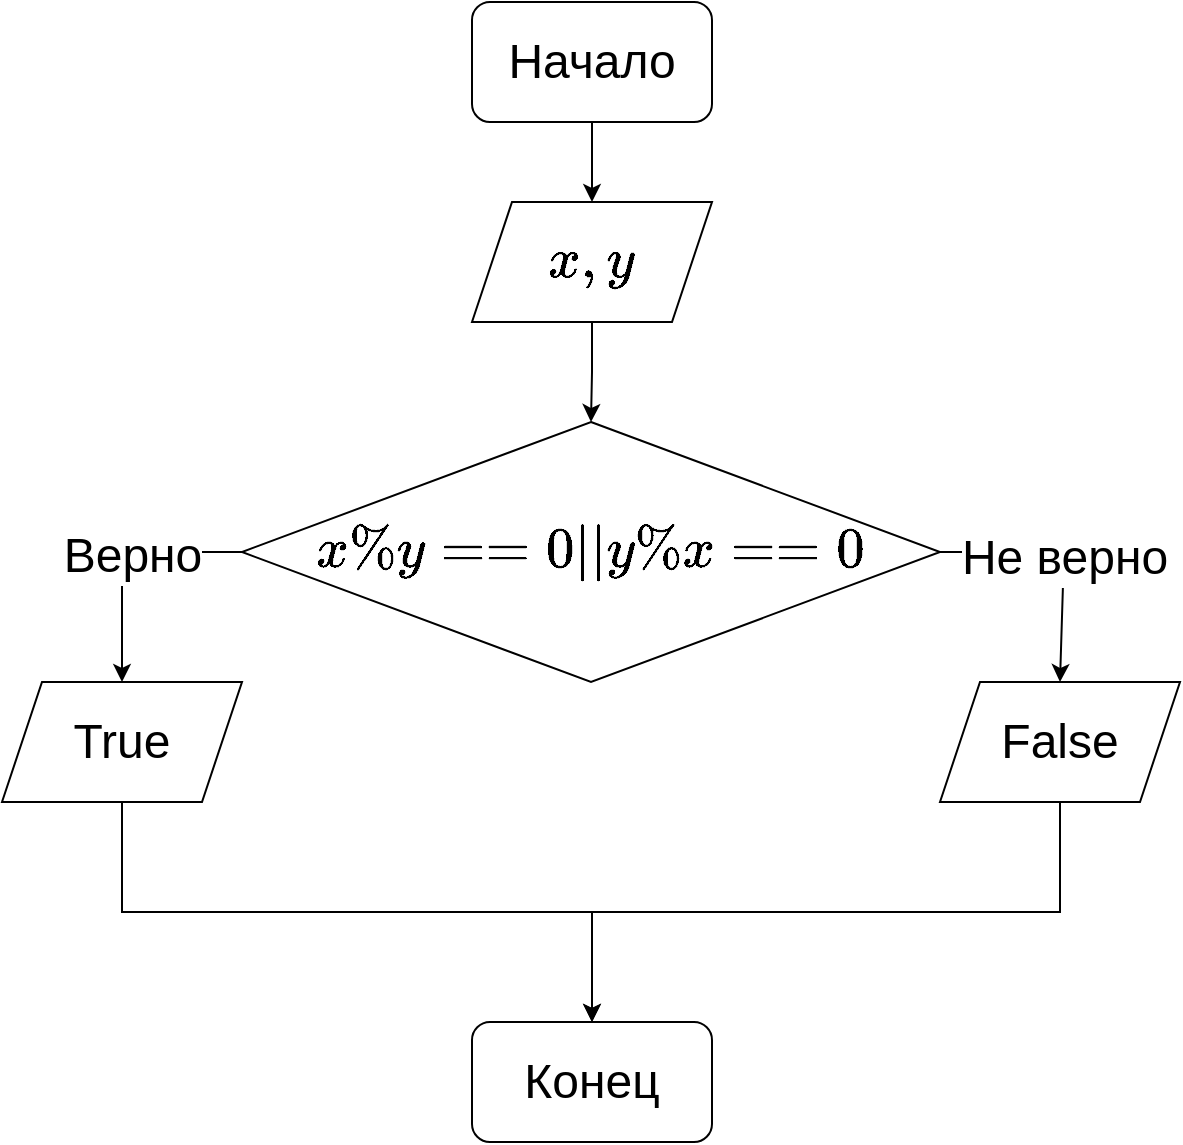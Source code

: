 <mxfile version="15.2.7" type="device" pages="17"><diagram id="JfHgyT8xqen10El6XHUK" name="1"><mxGraphModel dx="1086" dy="806" grid="1" gridSize="10" guides="1" tooltips="1" connect="1" arrows="1" fold="1" page="1" pageScale="1" pageWidth="827" pageHeight="1169" math="1" shadow="0"><root><mxCell id="0"/><mxCell id="1" parent="0"/><mxCell id="iYKiSCXtv0_o4-7sK6iB-1" style="edgeStyle=orthogonalEdgeStyle;rounded=0;orthogonalLoop=1;jettySize=auto;html=1;exitX=0.5;exitY=1;exitDx=0;exitDy=0;entryX=0.5;entryY=0;entryDx=0;entryDy=0;fontSize=24;" parent="1" source="iYKiSCXtv0_o4-7sK6iB-2" target="iYKiSCXtv0_o4-7sK6iB-5" edge="1"><mxGeometry relative="1" as="geometry"/></mxCell><mxCell id="iYKiSCXtv0_o4-7sK6iB-2" value="Начало" style="rounded=1;whiteSpace=wrap;html=1;fontSize=24;" parent="1" vertex="1"><mxGeometry x="354" y="30" width="120" height="60" as="geometry"/></mxCell><mxCell id="iYKiSCXtv0_o4-7sK6iB-3" value="Конец" style="rounded=1;whiteSpace=wrap;html=1;fontSize=24;" parent="1" vertex="1"><mxGeometry x="354" y="540" width="120" height="60" as="geometry"/></mxCell><mxCell id="iYKiSCXtv0_o4-7sK6iB-4" style="edgeStyle=orthogonalEdgeStyle;rounded=0;orthogonalLoop=1;jettySize=auto;html=1;exitX=0.5;exitY=1;exitDx=0;exitDy=0;entryX=0.5;entryY=0;entryDx=0;entryDy=0;fontSize=24;" parent="1" source="iYKiSCXtv0_o4-7sK6iB-5" target="iYKiSCXtv0_o4-7sK6iB-6" edge="1"><mxGeometry relative="1" as="geometry"/></mxCell><mxCell id="iYKiSCXtv0_o4-7sK6iB-5" value="$$x, y$$" style="shape=parallelogram;perimeter=parallelogramPerimeter;whiteSpace=wrap;html=1;fixedSize=1;fontSize=24;" parent="1" vertex="1"><mxGeometry x="354" y="130" width="120" height="60" as="geometry"/></mxCell><mxCell id="iYKiSCXtv0_o4-7sK6iB-6" value="$$&lt;br&gt;x \% y == 0 || y \% x == 0&lt;br&gt;$$" style="rhombus;whiteSpace=wrap;html=1;fontSize=24;" parent="1" vertex="1"><mxGeometry x="239" y="240" width="349" height="130" as="geometry"/></mxCell><mxCell id="iYKiSCXtv0_o4-7sK6iB-7" style="edgeStyle=orthogonalEdgeStyle;rounded=0;orthogonalLoop=1;jettySize=auto;html=1;exitX=0.5;exitY=1;exitDx=0;exitDy=0;entryX=0.5;entryY=0;entryDx=0;entryDy=0;fontSize=24;" parent="1" source="iYKiSCXtv0_o4-7sK6iB-8" target="iYKiSCXtv0_o4-7sK6iB-3" edge="1"><mxGeometry relative="1" as="geometry"/></mxCell><mxCell id="iYKiSCXtv0_o4-7sK6iB-8" value="True" style="shape=parallelogram;perimeter=parallelogramPerimeter;whiteSpace=wrap;html=1;fixedSize=1;fontSize=24;" parent="1" vertex="1"><mxGeometry x="119" y="370" width="120" height="60" as="geometry"/></mxCell><mxCell id="iYKiSCXtv0_o4-7sK6iB-9" style="edgeStyle=orthogonalEdgeStyle;rounded=0;orthogonalLoop=1;jettySize=auto;html=1;exitX=0.5;exitY=1;exitDx=0;exitDy=0;entryX=0.5;entryY=0;entryDx=0;entryDy=0;fontSize=24;" parent="1" source="iYKiSCXtv0_o4-7sK6iB-10" target="iYKiSCXtv0_o4-7sK6iB-3" edge="1"><mxGeometry relative="1" as="geometry"/></mxCell><mxCell id="iYKiSCXtv0_o4-7sK6iB-10" value="False" style="shape=parallelogram;perimeter=parallelogramPerimeter;whiteSpace=wrap;html=1;fixedSize=1;fontSize=24;" parent="1" vertex="1"><mxGeometry x="588" y="370" width="120" height="60" as="geometry"/></mxCell><mxCell id="iYKiSCXtv0_o4-7sK6iB-11" value="" style="endArrow=classic;html=1;fontSize=24;exitX=1;exitY=0.5;exitDx=0;exitDy=0;entryX=0.5;entryY=0;entryDx=0;entryDy=0;" parent="1" source="iYKiSCXtv0_o4-7sK6iB-6" target="iYKiSCXtv0_o4-7sK6iB-10" edge="1"><mxGeometry relative="1" as="geometry"><mxPoint x="588" y="300" as="sourcePoint"/><mxPoint x="694" y="355" as="targetPoint"/><Array as="points"><mxPoint x="650" y="305"/></Array></mxGeometry></mxCell><mxCell id="iYKiSCXtv0_o4-7sK6iB-12" value="Label" style="edgeLabel;resizable=0;html=1;align=center;verticalAlign=middle;" parent="iYKiSCXtv0_o4-7sK6iB-11" connectable="0" vertex="1"><mxGeometry relative="1" as="geometry"/></mxCell><mxCell id="iYKiSCXtv0_o4-7sK6iB-13" value="Не верно" style="edgeLabel;html=1;align=center;verticalAlign=middle;resizable=0;points=[];fontSize=24;" parent="iYKiSCXtv0_o4-7sK6iB-11" vertex="1" connectable="0"><mxGeometry x="-0.031" y="-3" relative="1" as="geometry"><mxPoint as="offset"/></mxGeometry></mxCell><mxCell id="iYKiSCXtv0_o4-7sK6iB-14" value="" style="endArrow=classic;html=1;fontSize=24;exitX=0;exitY=0.5;exitDx=0;exitDy=0;entryX=0.5;entryY=0;entryDx=0;entryDy=0;" parent="1" target="iYKiSCXtv0_o4-7sK6iB-8" edge="1"><mxGeometry relative="1" as="geometry"><mxPoint x="239" y="305" as="sourcePoint"/><mxPoint x="165" y="370" as="targetPoint"/><Array as="points"><mxPoint x="179" y="305"/></Array></mxGeometry></mxCell><mxCell id="iYKiSCXtv0_o4-7sK6iB-15" value="Label" style="edgeLabel;resizable=0;html=1;align=center;verticalAlign=middle;" parent="iYKiSCXtv0_o4-7sK6iB-14" connectable="0" vertex="1"><mxGeometry relative="1" as="geometry"/></mxCell><mxCell id="iYKiSCXtv0_o4-7sK6iB-16" value="Верно" style="edgeLabel;html=1;align=center;verticalAlign=middle;resizable=0;points=[];fontSize=24;" parent="iYKiSCXtv0_o4-7sK6iB-14" vertex="1" connectable="0"><mxGeometry x="-0.122" y="2" relative="1" as="geometry"><mxPoint as="offset"/></mxGeometry></mxCell></root></mxGraphModel></diagram><diagram id="OMTJm52FjdNFmuBuRoNd" name="2"><mxGraphModel dx="1422" dy="822" grid="1" gridSize="10" guides="1" tooltips="1" connect="1" arrows="1" fold="1" page="1" pageScale="1" pageWidth="827" pageHeight="1169" math="1" shadow="0"><root><mxCell id="i15w7YBc8i7F7Q7Et-RE-0"/><mxCell id="i15w7YBc8i7F7Q7Et-RE-1" parent="i15w7YBc8i7F7Q7Et-RE-0"/><mxCell id="WV-fQD1dxcl6guXBjBlK-0" style="edgeStyle=orthogonalEdgeStyle;rounded=0;orthogonalLoop=1;jettySize=auto;html=1;exitX=0.5;exitY=1;exitDx=0;exitDy=0;entryX=0.5;entryY=0;entryDx=0;entryDy=0;fontSize=24;" parent="i15w7YBc8i7F7Q7Et-RE-1" source="WV-fQD1dxcl6guXBjBlK-1" target="WV-fQD1dxcl6guXBjBlK-4" edge="1"><mxGeometry relative="1" as="geometry"/></mxCell><mxCell id="WV-fQD1dxcl6guXBjBlK-1" value="Начало" style="rounded=1;whiteSpace=wrap;html=1;fontSize=24;" parent="i15w7YBc8i7F7Q7Et-RE-1" vertex="1"><mxGeometry x="354" y="30" width="120" height="60" as="geometry"/></mxCell><mxCell id="WV-fQD1dxcl6guXBjBlK-2" value="Конец" style="rounded=1;whiteSpace=wrap;html=1;fontSize=24;" parent="i15w7YBc8i7F7Q7Et-RE-1" vertex="1"><mxGeometry x="354" y="1290" width="120" height="60" as="geometry"/></mxCell><mxCell id="WV-fQD1dxcl6guXBjBlK-3" style="edgeStyle=orthogonalEdgeStyle;rounded=0;orthogonalLoop=1;jettySize=auto;html=1;exitX=0.5;exitY=1;exitDx=0;exitDy=0;entryX=0.5;entryY=0;entryDx=0;entryDy=0;fontSize=24;" parent="i15w7YBc8i7F7Q7Et-RE-1" source="WV-fQD1dxcl6guXBjBlK-4" target="WV-fQD1dxcl6guXBjBlK-7" edge="1"><mxGeometry relative="1" as="geometry"/></mxCell><mxCell id="WV-fQD1dxcl6guXBjBlK-4" value="$$x, y$$" style="shape=parallelogram;perimeter=parallelogramPerimeter;whiteSpace=wrap;html=1;fixedSize=1;fontSize=24;" parent="i15w7YBc8i7F7Q7Et-RE-1" vertex="1"><mxGeometry x="354" y="130" width="120" height="60" as="geometry"/></mxCell><mxCell id="WV-fQD1dxcl6guXBjBlK-7" value="$$&lt;br&gt;x &amp;lt; y&lt;br&gt;$$" style="rhombus;whiteSpace=wrap;html=1;fontSize=24;" parent="i15w7YBc8i7F7Q7Et-RE-1" vertex="1"><mxGeometry x="354" y="220" width="120" height="110" as="geometry"/></mxCell><mxCell id="WV-fQD1dxcl6guXBjBlK-14" value="$$x &amp;gt; y$$" style="rhombus;whiteSpace=wrap;html=1;fontSize=24;" parent="i15w7YBc8i7F7Q7Et-RE-1" vertex="1"><mxGeometry x="530" y="330" width="100" height="100" as="geometry"/></mxCell><mxCell id="WV-fQD1dxcl6guXBjBlK-16" value="$$ x = 0$$" style="rounded=0;whiteSpace=wrap;html=1;fontSize=24;" parent="i15w7YBc8i7F7Q7Et-RE-1" vertex="1"><mxGeometry x="220" y="340" width="120" height="60" as="geometry"/></mxCell><mxCell id="WV-fQD1dxcl6guXBjBlK-19" value="$$y = 0$$" style="rounded=0;whiteSpace=wrap;html=1;fontSize=24;" parent="i15w7YBc8i7F7Q7Et-RE-1" vertex="1"><mxGeometry x="400" y="440" width="120" height="60" as="geometry"/></mxCell><mxCell id="ZdM_wsOnpdsrgtCk0qxI-4" style="edgeStyle=orthogonalEdgeStyle;rounded=0;orthogonalLoop=1;jettySize=auto;html=1;exitX=0.5;exitY=1;exitDx=0;exitDy=0;fontSize=24;" parent="i15w7YBc8i7F7Q7Et-RE-1" source="WV-fQD1dxcl6guXBjBlK-22" target="ZdM_wsOnpdsrgtCk0qxI-3" edge="1"><mxGeometry relative="1" as="geometry"/></mxCell><mxCell id="WV-fQD1dxcl6guXBjBlK-22" value="$$&lt;br&gt;x = 0\\&lt;br&gt;y = 0&lt;br&gt;$$" style="rounded=0;whiteSpace=wrap;html=1;fontSize=24;" parent="i15w7YBc8i7F7Q7Et-RE-1" vertex="1"><mxGeometry x="680" y="440" width="120" height="70" as="geometry"/></mxCell><mxCell id="WV-fQD1dxcl6guXBjBlK-31" value="" style="endArrow=classic;html=1;fontSize=24;exitX=0;exitY=0.5;exitDx=0;exitDy=0;entryX=0.5;entryY=0;entryDx=0;entryDy=0;" parent="i15w7YBc8i7F7Q7Et-RE-1" source="WV-fQD1dxcl6guXBjBlK-7" target="WV-fQD1dxcl6guXBjBlK-16" edge="1"><mxGeometry relative="1" as="geometry"><mxPoint x="360" y="460" as="sourcePoint"/><mxPoint x="460" y="460" as="targetPoint"/><Array as="points"><mxPoint x="280" y="275"/></Array></mxGeometry></mxCell><mxCell id="WV-fQD1dxcl6guXBjBlK-32" value="Label" style="edgeLabel;resizable=0;html=1;align=center;verticalAlign=middle;" parent="WV-fQD1dxcl6guXBjBlK-31" connectable="0" vertex="1"><mxGeometry relative="1" as="geometry"/></mxCell><mxCell id="WV-fQD1dxcl6guXBjBlK-33" value="Верно" style="edgeLabel;html=1;align=center;verticalAlign=middle;resizable=0;points=[];fontSize=24;" parent="WV-fQD1dxcl6guXBjBlK-31" vertex="1" connectable="0"><mxGeometry x="-0.122" y="2" relative="1" as="geometry"><mxPoint as="offset"/></mxGeometry></mxCell><mxCell id="WV-fQD1dxcl6guXBjBlK-36" value="" style="endArrow=classic;html=1;fontSize=24;exitX=1;exitY=0.5;exitDx=0;exitDy=0;entryX=0.5;entryY=0;entryDx=0;entryDy=0;" parent="i15w7YBc8i7F7Q7Et-RE-1" source="WV-fQD1dxcl6guXBjBlK-7" target="WV-fQD1dxcl6guXBjBlK-14" edge="1"><mxGeometry relative="1" as="geometry"><mxPoint x="360" y="460" as="sourcePoint"/><mxPoint x="460" y="460" as="targetPoint"/><Array as="points"><mxPoint x="580" y="275"/></Array></mxGeometry></mxCell><mxCell id="WV-fQD1dxcl6guXBjBlK-37" value="Label" style="edgeLabel;resizable=0;html=1;align=center;verticalAlign=middle;" parent="WV-fQD1dxcl6guXBjBlK-36" connectable="0" vertex="1"><mxGeometry relative="1" as="geometry"/></mxCell><mxCell id="WV-fQD1dxcl6guXBjBlK-40" value="Не верно" style="edgeLabel;html=1;align=center;verticalAlign=middle;resizable=0;points=[];fontSize=24;" parent="WV-fQD1dxcl6guXBjBlK-36" vertex="1" connectable="0"><mxGeometry x="-0.031" y="-3" relative="1" as="geometry"><mxPoint as="offset"/></mxGeometry></mxCell><mxCell id="WV-fQD1dxcl6guXBjBlK-41" value="" style="endArrow=classic;html=1;fontSize=24;exitX=0;exitY=0.5;exitDx=0;exitDy=0;" parent="i15w7YBc8i7F7Q7Et-RE-1" source="WV-fQD1dxcl6guXBjBlK-14" edge="1"><mxGeometry relative="1" as="geometry"><mxPoint x="530" y="390" as="sourcePoint"/><mxPoint x="456" y="440" as="targetPoint"/><Array as="points"><mxPoint x="456" y="380"/></Array></mxGeometry></mxCell><mxCell id="WV-fQD1dxcl6guXBjBlK-42" value="Label" style="edgeLabel;resizable=0;html=1;align=center;verticalAlign=middle;" parent="WV-fQD1dxcl6guXBjBlK-41" connectable="0" vertex="1"><mxGeometry relative="1" as="geometry"/></mxCell><mxCell id="WV-fQD1dxcl6guXBjBlK-43" value="Верно" style="edgeLabel;html=1;align=center;verticalAlign=middle;resizable=0;points=[];fontSize=24;" parent="WV-fQD1dxcl6guXBjBlK-41" vertex="1" connectable="0"><mxGeometry x="-0.122" y="2" relative="1" as="geometry"><mxPoint as="offset"/></mxGeometry></mxCell><mxCell id="WV-fQD1dxcl6guXBjBlK-44" value="" style="endArrow=classic;html=1;fontSize=24;exitX=1;exitY=0.5;exitDx=0;exitDy=0;" parent="i15w7YBc8i7F7Q7Et-RE-1" source="WV-fQD1dxcl6guXBjBlK-14" edge="1"><mxGeometry relative="1" as="geometry"><mxPoint x="630" y="375" as="sourcePoint"/><mxPoint x="736" y="440" as="targetPoint"/><Array as="points"><mxPoint x="736" y="380"/></Array></mxGeometry></mxCell><mxCell id="WV-fQD1dxcl6guXBjBlK-45" value="Label" style="edgeLabel;resizable=0;html=1;align=center;verticalAlign=middle;" parent="WV-fQD1dxcl6guXBjBlK-44" connectable="0" vertex="1"><mxGeometry relative="1" as="geometry"/></mxCell><mxCell id="WV-fQD1dxcl6guXBjBlK-46" value="Не верно" style="edgeLabel;html=1;align=center;verticalAlign=middle;resizable=0;points=[];fontSize=24;" parent="WV-fQD1dxcl6guXBjBlK-44" vertex="1" connectable="0"><mxGeometry x="-0.031" y="-3" relative="1" as="geometry"><mxPoint as="offset"/></mxGeometry></mxCell><mxCell id="ZdM_wsOnpdsrgtCk0qxI-0" value="" style="endArrow=none;html=1;fontSize=24;exitX=0.5;exitY=1;exitDx=0;exitDy=0;" parent="i15w7YBc8i7F7Q7Et-RE-1" source="WV-fQD1dxcl6guXBjBlK-19" edge="1"><mxGeometry width="50" height="50" relative="1" as="geometry"><mxPoint x="270" y="590" as="sourcePoint"/><mxPoint x="460" y="580" as="targetPoint"/></mxGeometry></mxCell><mxCell id="ZdM_wsOnpdsrgtCk0qxI-1" value="" style="endArrow=none;html=1;fontSize=24;" parent="i15w7YBc8i7F7Q7Et-RE-1" edge="1"><mxGeometry width="50" height="50" relative="1" as="geometry"><mxPoint x="280" y="580" as="sourcePoint"/><mxPoint x="280" y="400" as="targetPoint"/></mxGeometry></mxCell><mxCell id="ZdM_wsOnpdsrgtCk0qxI-2" value="" style="endArrow=none;html=1;fontSize=24;" parent="i15w7YBc8i7F7Q7Et-RE-1" edge="1"><mxGeometry width="50" height="50" relative="1" as="geometry"><mxPoint x="420" y="580" as="sourcePoint"/><mxPoint x="280" y="580" as="targetPoint"/></mxGeometry></mxCell><mxCell id="ZdM_wsOnpdsrgtCk0qxI-6" style="edgeStyle=orthogonalEdgeStyle;rounded=0;orthogonalLoop=1;jettySize=auto;html=1;exitX=0.5;exitY=1;exitDx=0;exitDy=0;fontSize=24;" parent="i15w7YBc8i7F7Q7Et-RE-1" source="ZdM_wsOnpdsrgtCk0qxI-3" target="ZdM_wsOnpdsrgtCk0qxI-5" edge="1"><mxGeometry relative="1" as="geometry"/></mxCell><mxCell id="ZdM_wsOnpdsrgtCk0qxI-3" value="$$x\ y$$" style="shape=parallelogram;perimeter=parallelogramPerimeter;whiteSpace=wrap;html=1;fixedSize=1;fontSize=24;" parent="i15w7YBc8i7F7Q7Et-RE-1" vertex="1"><mxGeometry x="354" y="650" width="120" height="60" as="geometry"/></mxCell><mxCell id="ZdM_wsOnpdsrgtCk0qxI-30" style="edgeStyle=orthogonalEdgeStyle;rounded=0;orthogonalLoop=1;jettySize=auto;html=1;exitX=0.5;exitY=1;exitDx=0;exitDy=0;entryX=0.5;entryY=0;entryDx=0;entryDy=0;fontSize=24;" parent="i15w7YBc8i7F7Q7Et-RE-1" source="ZdM_wsOnpdsrgtCk0qxI-5" target="ZdM_wsOnpdsrgtCk0qxI-23" edge="1"><mxGeometry relative="1" as="geometry"/></mxCell><mxCell id="ZdM_wsOnpdsrgtCk0qxI-5" value="$$a, b, c, k$$" style="shape=parallelogram;perimeter=parallelogramPerimeter;whiteSpace=wrap;html=1;fixedSize=1;fontSize=24;" parent="i15w7YBc8i7F7Q7Et-RE-1" vertex="1"><mxGeometry x="351" y="770" width="126" height="60" as="geometry"/></mxCell><mxCell id="ZdM_wsOnpdsrgtCk0qxI-23" value="$$&lt;br&gt;a &amp;lt; b&lt;br&gt;$$" style="rhombus;whiteSpace=wrap;html=1;fontSize=24;" parent="i15w7YBc8i7F7Q7Et-RE-1" vertex="1"><mxGeometry x="354" y="880" width="120" height="110" as="geometry"/></mxCell><mxCell id="ZdM_wsOnpdsrgtCk0qxI-24" value="" style="endArrow=classic;html=1;fontSize=24;exitX=0;exitY=0.5;exitDx=0;exitDy=0;entryX=0.5;entryY=0;entryDx=0;entryDy=0;" parent="i15w7YBc8i7F7Q7Et-RE-1" source="ZdM_wsOnpdsrgtCk0qxI-23" target="ZdM_wsOnpdsrgtCk0qxI-31" edge="1"><mxGeometry relative="1" as="geometry"><mxPoint x="364" y="1120" as="sourcePoint"/><mxPoint x="284" y="1000" as="targetPoint"/><Array as="points"><mxPoint x="208" y="935"/></Array></mxGeometry></mxCell><mxCell id="ZdM_wsOnpdsrgtCk0qxI-25" value="Label" style="edgeLabel;resizable=0;html=1;align=center;verticalAlign=middle;" parent="ZdM_wsOnpdsrgtCk0qxI-24" connectable="0" vertex="1"><mxGeometry relative="1" as="geometry"/></mxCell><mxCell id="ZdM_wsOnpdsrgtCk0qxI-26" value="Верно" style="edgeLabel;html=1;align=center;verticalAlign=middle;resizable=0;points=[];fontSize=24;" parent="ZdM_wsOnpdsrgtCk0qxI-24" vertex="1" connectable="0"><mxGeometry x="-0.122" y="2" relative="1" as="geometry"><mxPoint as="offset"/></mxGeometry></mxCell><mxCell id="ZdM_wsOnpdsrgtCk0qxI-27" value="" style="endArrow=classic;html=1;fontSize=24;exitX=1;exitY=0.5;exitDx=0;exitDy=0;entryX=0.5;entryY=0;entryDx=0;entryDy=0;" parent="i15w7YBc8i7F7Q7Et-RE-1" source="ZdM_wsOnpdsrgtCk0qxI-23" target="ZdM_wsOnpdsrgtCk0qxI-38" edge="1"><mxGeometry relative="1" as="geometry"><mxPoint x="364" y="1120" as="sourcePoint"/><mxPoint x="584" y="990" as="targetPoint"/><Array as="points"><mxPoint x="608" y="935"/></Array></mxGeometry></mxCell><mxCell id="ZdM_wsOnpdsrgtCk0qxI-28" value="Label" style="edgeLabel;resizable=0;html=1;align=center;verticalAlign=middle;" parent="ZdM_wsOnpdsrgtCk0qxI-27" connectable="0" vertex="1"><mxGeometry relative="1" as="geometry"/></mxCell><mxCell id="ZdM_wsOnpdsrgtCk0qxI-29" value="Не верно" style="edgeLabel;html=1;align=center;verticalAlign=middle;resizable=0;points=[];fontSize=24;" parent="ZdM_wsOnpdsrgtCk0qxI-27" vertex="1" connectable="0"><mxGeometry x="-0.031" y="-3" relative="1" as="geometry"><mxPoint as="offset"/></mxGeometry></mxCell><mxCell id="ZdM_wsOnpdsrgtCk0qxI-31" value="$$&lt;br&gt;a &amp;lt; c&lt;br&gt;$$" style="rhombus;whiteSpace=wrap;html=1;fontSize=24;" parent="i15w7YBc8i7F7Q7Et-RE-1" vertex="1"><mxGeometry x="148" y="1000" width="120" height="110" as="geometry"/></mxCell><mxCell id="ZdM_wsOnpdsrgtCk0qxI-32" value="" style="endArrow=classic;html=1;fontSize=24;exitX=0;exitY=0.5;exitDx=0;exitDy=0;entryX=0.5;entryY=0;entryDx=0;entryDy=0;" parent="i15w7YBc8i7F7Q7Et-RE-1" source="ZdM_wsOnpdsrgtCk0qxI-31" target="ZdM_wsOnpdsrgtCk0qxI-45" edge="1"><mxGeometry relative="1" as="geometry"><mxPoint x="154" y="1240" as="sourcePoint"/><mxPoint x="74" y="1120" as="targetPoint"/><Array as="points"><mxPoint x="83" y="1055"/></Array></mxGeometry></mxCell><mxCell id="ZdM_wsOnpdsrgtCk0qxI-33" value="Label" style="edgeLabel;resizable=0;html=1;align=center;verticalAlign=middle;" parent="ZdM_wsOnpdsrgtCk0qxI-32" connectable="0" vertex="1"><mxGeometry relative="1" as="geometry"/></mxCell><mxCell id="ZdM_wsOnpdsrgtCk0qxI-34" value="Верно" style="edgeLabel;html=1;align=center;verticalAlign=middle;resizable=0;points=[];fontSize=24;" parent="ZdM_wsOnpdsrgtCk0qxI-32" vertex="1" connectable="0"><mxGeometry x="-0.122" y="2" relative="1" as="geometry"><mxPoint as="offset"/></mxGeometry></mxCell><mxCell id="ZdM_wsOnpdsrgtCk0qxI-35" value="" style="endArrow=classic;html=1;fontSize=24;exitX=1;exitY=0.5;exitDx=0;exitDy=0;entryX=0.5;entryY=0;entryDx=0;entryDy=0;" parent="i15w7YBc8i7F7Q7Et-RE-1" source="ZdM_wsOnpdsrgtCk0qxI-31" target="ZdM_wsOnpdsrgtCk0qxI-46" edge="1"><mxGeometry relative="1" as="geometry"><mxPoint x="154" y="1240" as="sourcePoint"/><mxPoint x="374" y="1110" as="targetPoint"/><Array as="points"><mxPoint x="333" y="1055"/></Array></mxGeometry></mxCell><mxCell id="ZdM_wsOnpdsrgtCk0qxI-36" value="Label" style="edgeLabel;resizable=0;html=1;align=center;verticalAlign=middle;" parent="ZdM_wsOnpdsrgtCk0qxI-35" connectable="0" vertex="1"><mxGeometry relative="1" as="geometry"/></mxCell><mxCell id="ZdM_wsOnpdsrgtCk0qxI-37" value="Не верно" style="edgeLabel;html=1;align=center;verticalAlign=middle;resizable=0;points=[];fontSize=24;" parent="ZdM_wsOnpdsrgtCk0qxI-35" vertex="1" connectable="0"><mxGeometry x="-0.031" y="-3" relative="1" as="geometry"><mxPoint as="offset"/></mxGeometry></mxCell><mxCell id="ZdM_wsOnpdsrgtCk0qxI-38" value="$$&lt;br&gt;b &amp;lt; c&lt;br&gt;$$" style="rhombus;whiteSpace=wrap;html=1;fontSize=24;" parent="i15w7YBc8i7F7Q7Et-RE-1" vertex="1"><mxGeometry x="548" y="1000" width="120" height="110" as="geometry"/></mxCell><mxCell id="ZdM_wsOnpdsrgtCk0qxI-39" value="" style="endArrow=classic;html=1;fontSize=24;exitX=0;exitY=0.5;exitDx=0;exitDy=0;entryX=0.5;entryY=0;entryDx=0;entryDy=0;" parent="i15w7YBc8i7F7Q7Et-RE-1" source="ZdM_wsOnpdsrgtCk0qxI-38" target="ZdM_wsOnpdsrgtCk0qxI-47" edge="1"><mxGeometry relative="1" as="geometry"><mxPoint x="554" y="1240" as="sourcePoint"/><mxPoint x="474" y="1120" as="targetPoint"/><Array as="points"><mxPoint x="483" y="1055"/></Array></mxGeometry></mxCell><mxCell id="ZdM_wsOnpdsrgtCk0qxI-40" value="Label" style="edgeLabel;resizable=0;html=1;align=center;verticalAlign=middle;" parent="ZdM_wsOnpdsrgtCk0qxI-39" connectable="0" vertex="1"><mxGeometry relative="1" as="geometry"/></mxCell><mxCell id="ZdM_wsOnpdsrgtCk0qxI-41" value="Верно" style="edgeLabel;html=1;align=center;verticalAlign=middle;resizable=0;points=[];fontSize=24;" parent="ZdM_wsOnpdsrgtCk0qxI-39" vertex="1" connectable="0"><mxGeometry x="-0.122" y="2" relative="1" as="geometry"><mxPoint as="offset"/></mxGeometry></mxCell><mxCell id="ZdM_wsOnpdsrgtCk0qxI-42" value="" style="endArrow=classic;html=1;fontSize=24;exitX=1;exitY=0.5;exitDx=0;exitDy=0;entryX=0.5;entryY=0;entryDx=0;entryDy=0;" parent="i15w7YBc8i7F7Q7Et-RE-1" source="ZdM_wsOnpdsrgtCk0qxI-38" target="ZdM_wsOnpdsrgtCk0qxI-48" edge="1"><mxGeometry relative="1" as="geometry"><mxPoint x="554" y="1240" as="sourcePoint"/><mxPoint x="774" y="1110" as="targetPoint"/><Array as="points"><mxPoint x="733" y="1055"/></Array></mxGeometry></mxCell><mxCell id="ZdM_wsOnpdsrgtCk0qxI-43" value="Label" style="edgeLabel;resizable=0;html=1;align=center;verticalAlign=middle;" parent="ZdM_wsOnpdsrgtCk0qxI-42" connectable="0" vertex="1"><mxGeometry relative="1" as="geometry"/></mxCell><mxCell id="ZdM_wsOnpdsrgtCk0qxI-44" value="Не верно" style="edgeLabel;html=1;align=center;verticalAlign=middle;resizable=0;points=[];fontSize=24;" parent="ZdM_wsOnpdsrgtCk0qxI-42" vertex="1" connectable="0"><mxGeometry x="-0.031" y="-3" relative="1" as="geometry"><mxPoint as="offset"/></mxGeometry></mxCell><mxCell id="ZdM_wsOnpdsrgtCk0qxI-49" style="edgeStyle=orthogonalEdgeStyle;rounded=0;orthogonalLoop=1;jettySize=auto;html=1;exitX=0.5;exitY=1;exitDx=0;exitDy=0;fontSize=24;" parent="i15w7YBc8i7F7Q7Et-RE-1" source="ZdM_wsOnpdsrgtCk0qxI-45" target="WV-fQD1dxcl6guXBjBlK-2" edge="1"><mxGeometry relative="1" as="geometry"/></mxCell><mxCell id="ZdM_wsOnpdsrgtCk0qxI-45" value="$$a = a - k$$" style="rounded=0;whiteSpace=wrap;html=1;fontSize=24;" parent="i15w7YBc8i7F7Q7Et-RE-1" vertex="1"><mxGeometry x="18" y="1120" width="130" height="60" as="geometry"/></mxCell><mxCell id="ZdM_wsOnpdsrgtCk0qxI-52" style="edgeStyle=orthogonalEdgeStyle;rounded=0;orthogonalLoop=1;jettySize=auto;html=1;exitX=0.5;exitY=1;exitDx=0;exitDy=0;fontSize=24;" parent="i15w7YBc8i7F7Q7Et-RE-1" source="ZdM_wsOnpdsrgtCk0qxI-46" target="WV-fQD1dxcl6guXBjBlK-2" edge="1"><mxGeometry relative="1" as="geometry"/></mxCell><mxCell id="ZdM_wsOnpdsrgtCk0qxI-46" value="$$c = c - k$$" style="rounded=0;whiteSpace=wrap;html=1;fontSize=24;" parent="i15w7YBc8i7F7Q7Et-RE-1" vertex="1"><mxGeometry x="268" y="1120" width="130" height="60" as="geometry"/></mxCell><mxCell id="ZdM_wsOnpdsrgtCk0qxI-53" style="edgeStyle=orthogonalEdgeStyle;rounded=0;orthogonalLoop=1;jettySize=auto;html=1;exitX=0.5;exitY=1;exitDx=0;exitDy=0;entryX=0.5;entryY=0;entryDx=0;entryDy=0;fontSize=24;" parent="i15w7YBc8i7F7Q7Et-RE-1" source="ZdM_wsOnpdsrgtCk0qxI-47" target="WV-fQD1dxcl6guXBjBlK-2" edge="1"><mxGeometry relative="1" as="geometry"/></mxCell><mxCell id="ZdM_wsOnpdsrgtCk0qxI-47" value="$$ b = b - k$$" style="rounded=0;whiteSpace=wrap;html=1;fontSize=24;" parent="i15w7YBc8i7F7Q7Et-RE-1" vertex="1"><mxGeometry x="418" y="1120" width="130" height="60" as="geometry"/></mxCell><mxCell id="ZdM_wsOnpdsrgtCk0qxI-50" style="edgeStyle=orthogonalEdgeStyle;rounded=0;orthogonalLoop=1;jettySize=auto;html=1;exitX=0.5;exitY=1;exitDx=0;exitDy=0;entryX=0.5;entryY=0;entryDx=0;entryDy=0;fontSize=24;" parent="i15w7YBc8i7F7Q7Et-RE-1" source="ZdM_wsOnpdsrgtCk0qxI-48" target="WV-fQD1dxcl6guXBjBlK-2" edge="1"><mxGeometry relative="1" as="geometry"/></mxCell><mxCell id="ZdM_wsOnpdsrgtCk0qxI-48" value="$$ c = c - k$$" style="rounded=0;whiteSpace=wrap;html=1;fontSize=24;" parent="i15w7YBc8i7F7Q7Et-RE-1" vertex="1"><mxGeometry x="668" y="1120" width="130" height="60" as="geometry"/></mxCell></root></mxGraphModel></diagram><diagram id="53o8dyUTrNJCRoY2Ii-i" name="3"><mxGraphModel dx="1422" dy="822" grid="1" gridSize="10" guides="1" tooltips="1" connect="1" arrows="1" fold="1" page="1" pageScale="1" pageWidth="827" pageHeight="1169" math="1" shadow="0"><root><mxCell id="Ym3vzst-k-e7Npa4yjXT-0"/><mxCell id="Ym3vzst-k-e7Npa4yjXT-1" parent="Ym3vzst-k-e7Npa4yjXT-0"/><mxCell id="i4XxfBb36YZSvNY6jzhh-0" style="edgeStyle=orthogonalEdgeStyle;rounded=0;orthogonalLoop=1;jettySize=auto;html=1;exitX=0.5;exitY=1;exitDx=0;exitDy=0;entryX=0.5;entryY=0;entryDx=0;entryDy=0;fontSize=24;" parent="Ym3vzst-k-e7Npa4yjXT-1" source="i4XxfBb36YZSvNY6jzhh-1" target="i4XxfBb36YZSvNY6jzhh-4" edge="1"><mxGeometry relative="1" as="geometry"/></mxCell><mxCell id="i4XxfBb36YZSvNY6jzhh-1" value="Начало" style="rounded=1;whiteSpace=wrap;html=1;fontSize=24;" parent="Ym3vzst-k-e7Npa4yjXT-1" vertex="1"><mxGeometry x="354" y="30" width="120" height="60" as="geometry"/></mxCell><mxCell id="i4XxfBb36YZSvNY6jzhh-2" value="Конец" style="rounded=1;whiteSpace=wrap;html=1;fontSize=24;" parent="Ym3vzst-k-e7Npa4yjXT-1" vertex="1"><mxGeometry x="354" y="950" width="120" height="60" as="geometry"/></mxCell><mxCell id="i4XxfBb36YZSvNY6jzhh-3" style="edgeStyle=orthogonalEdgeStyle;rounded=0;orthogonalLoop=1;jettySize=auto;html=1;exitX=0.5;exitY=1;exitDx=0;exitDy=0;entryX=0.5;entryY=0;entryDx=0;entryDy=0;fontSize=24;" parent="Ym3vzst-k-e7Npa4yjXT-1" source="i4XxfBb36YZSvNY6jzhh-4" target="i4XxfBb36YZSvNY6jzhh-5" edge="1"><mxGeometry relative="1" as="geometry"/></mxCell><mxCell id="i4XxfBb36YZSvNY6jzhh-4" value="$$x, y$$" style="shape=parallelogram;perimeter=parallelogramPerimeter;whiteSpace=wrap;html=1;fixedSize=1;fontSize=24;" parent="Ym3vzst-k-e7Npa4yjXT-1" vertex="1"><mxGeometry x="354" y="130" width="120" height="60" as="geometry"/></mxCell><mxCell id="i4XxfBb36YZSvNY6jzhh-5" value="$$&lt;br&gt;&amp;nbsp;x &amp;gt; y&lt;br&gt;$$" style="rhombus;whiteSpace=wrap;html=1;fontSize=24;" parent="Ym3vzst-k-e7Npa4yjXT-1" vertex="1"><mxGeometry x="348" y="240" width="131" height="110" as="geometry"/></mxCell><mxCell id="i4XxfBb36YZSvNY6jzhh-25" style="edgeStyle=orthogonalEdgeStyle;rounded=0;orthogonalLoop=1;jettySize=auto;html=1;exitX=0.5;exitY=1;exitDx=0;exitDy=0;fontSize=24;" parent="Ym3vzst-k-e7Npa4yjXT-1" source="i4XxfBb36YZSvNY6jzhh-7" target="i4XxfBb36YZSvNY6jzhh-16" edge="1"><mxGeometry relative="1" as="geometry"/></mxCell><mxCell id="i4XxfBb36YZSvNY6jzhh-7" value="$$x$$" style="shape=parallelogram;perimeter=parallelogramPerimeter;whiteSpace=wrap;html=1;fixedSize=1;fontSize=24;" parent="Ym3vzst-k-e7Npa4yjXT-1" vertex="1"><mxGeometry x="228" y="350" width="120" height="60" as="geometry"/></mxCell><mxCell id="i4XxfBb36YZSvNY6jzhh-27" style="edgeStyle=orthogonalEdgeStyle;rounded=0;orthogonalLoop=1;jettySize=auto;html=1;exitX=0.5;exitY=1;exitDx=0;exitDy=0;entryX=0.5;entryY=0;entryDx=0;entryDy=0;fontSize=24;" parent="Ym3vzst-k-e7Npa4yjXT-1" source="i4XxfBb36YZSvNY6jzhh-9" target="i4XxfBb36YZSvNY6jzhh-16" edge="1"><mxGeometry relative="1" as="geometry"/></mxCell><mxCell id="i4XxfBb36YZSvNY6jzhh-9" value="$$y$$" style="shape=parallelogram;perimeter=parallelogramPerimeter;whiteSpace=wrap;html=1;fixedSize=1;fontSize=24;" parent="Ym3vzst-k-e7Npa4yjXT-1" vertex="1"><mxGeometry x="479" y="350" width="120" height="60" as="geometry"/></mxCell><mxCell id="i4XxfBb36YZSvNY6jzhh-10" value="" style="endArrow=classic;html=1;fontSize=24;exitX=1;exitY=0.5;exitDx=0;exitDy=0;entryX=0.5;entryY=0;entryDx=0;entryDy=0;" parent="Ym3vzst-k-e7Npa4yjXT-1" source="i4XxfBb36YZSvNY6jzhh-5" target="i4XxfBb36YZSvNY6jzhh-9" edge="1"><mxGeometry relative="1" as="geometry"><mxPoint x="588" y="300" as="sourcePoint"/><mxPoint x="694" y="355" as="targetPoint"/><Array as="points"><mxPoint x="539" y="295"/></Array></mxGeometry></mxCell><mxCell id="i4XxfBb36YZSvNY6jzhh-11" value="Label" style="edgeLabel;resizable=0;html=1;align=center;verticalAlign=middle;" parent="i4XxfBb36YZSvNY6jzhh-10" connectable="0" vertex="1"><mxGeometry relative="1" as="geometry"/></mxCell><mxCell id="i4XxfBb36YZSvNY6jzhh-12" value="Не верно" style="edgeLabel;html=1;align=center;verticalAlign=middle;resizable=0;points=[];fontSize=24;" parent="i4XxfBb36YZSvNY6jzhh-10" vertex="1" connectable="0"><mxGeometry x="-0.031" y="-3" relative="1" as="geometry"><mxPoint as="offset"/></mxGeometry></mxCell><mxCell id="i4XxfBb36YZSvNY6jzhh-13" value="" style="endArrow=classic;html=1;fontSize=24;exitX=0;exitY=0.5;exitDx=0;exitDy=0;entryX=0.5;entryY=0;entryDx=0;entryDy=0;" parent="Ym3vzst-k-e7Npa4yjXT-1" source="i4XxfBb36YZSvNY6jzhh-5" target="i4XxfBb36YZSvNY6jzhh-7" edge="1"><mxGeometry relative="1" as="geometry"><mxPoint x="239" y="305" as="sourcePoint"/><mxPoint x="165" y="370" as="targetPoint"/><Array as="points"><mxPoint x="288" y="295"/></Array></mxGeometry></mxCell><mxCell id="i4XxfBb36YZSvNY6jzhh-14" value="Label" style="edgeLabel;resizable=0;html=1;align=center;verticalAlign=middle;" parent="i4XxfBb36YZSvNY6jzhh-13" connectable="0" vertex="1"><mxGeometry relative="1" as="geometry"/></mxCell><mxCell id="i4XxfBb36YZSvNY6jzhh-15" value="Верно" style="edgeLabel;html=1;align=center;verticalAlign=middle;resizable=0;points=[];fontSize=24;" parent="i4XxfBb36YZSvNY6jzhh-13" vertex="1" connectable="0"><mxGeometry x="-0.122" y="2" relative="1" as="geometry"><mxPoint as="offset"/></mxGeometry></mxCell><mxCell id="i4XxfBb36YZSvNY6jzhh-16" value="$$&lt;br&gt;&amp;nbsp;x &amp;gt; y&lt;br&gt;$$" style="rhombus;whiteSpace=wrap;html=1;fontSize=24;" parent="Ym3vzst-k-e7Npa4yjXT-1" vertex="1"><mxGeometry x="348" y="480" width="131" height="110" as="geometry"/></mxCell><mxCell id="i4XxfBb36YZSvNY6jzhh-19" value="" style="endArrow=classic;html=1;fontSize=24;exitX=1;exitY=0.5;exitDx=0;exitDy=0;entryX=0.5;entryY=0;entryDx=0;entryDy=0;" parent="Ym3vzst-k-e7Npa4yjXT-1" source="i4XxfBb36YZSvNY6jzhh-16" target="i4XxfBb36YZSvNY6jzhh-43" edge="1"><mxGeometry relative="1" as="geometry"><mxPoint x="588" y="540" as="sourcePoint"/><mxPoint x="558.5" y="590" as="targetPoint"/><Array as="points"><mxPoint x="555" y="535"/></Array></mxGeometry></mxCell><mxCell id="i4XxfBb36YZSvNY6jzhh-20" value="Label" style="edgeLabel;resizable=0;html=1;align=center;verticalAlign=middle;" parent="i4XxfBb36YZSvNY6jzhh-19" connectable="0" vertex="1"><mxGeometry relative="1" as="geometry"/></mxCell><mxCell id="i4XxfBb36YZSvNY6jzhh-21" value="Не верно" style="edgeLabel;html=1;align=center;verticalAlign=middle;resizable=0;points=[];fontSize=24;" parent="i4XxfBb36YZSvNY6jzhh-19" vertex="1" connectable="0"><mxGeometry x="-0.031" y="-3" relative="1" as="geometry"><mxPoint as="offset"/></mxGeometry></mxCell><mxCell id="i4XxfBb36YZSvNY6jzhh-22" value="" style="endArrow=classic;html=1;fontSize=24;exitX=0;exitY=0.5;exitDx=0;exitDy=0;entryX=0.5;entryY=0;entryDx=0;entryDy=0;" parent="Ym3vzst-k-e7Npa4yjXT-1" source="i4XxfBb36YZSvNY6jzhh-16" target="i4XxfBb36YZSvNY6jzhh-42" edge="1"><mxGeometry relative="1" as="geometry"><mxPoint x="239" y="545" as="sourcePoint"/><mxPoint x="275" y="590" as="targetPoint"/><Array as="points"><mxPoint x="278" y="535"/></Array></mxGeometry></mxCell><mxCell id="i4XxfBb36YZSvNY6jzhh-23" value="Label" style="edgeLabel;resizable=0;html=1;align=center;verticalAlign=middle;" parent="i4XxfBb36YZSvNY6jzhh-22" connectable="0" vertex="1"><mxGeometry relative="1" as="geometry"/></mxCell><mxCell id="i4XxfBb36YZSvNY6jzhh-24" value="Верно" style="edgeLabel;html=1;align=center;verticalAlign=middle;resizable=0;points=[];fontSize=24;" parent="i4XxfBb36YZSvNY6jzhh-22" vertex="1" connectable="0"><mxGeometry x="-0.122" y="2" relative="1" as="geometry"><mxPoint as="offset"/></mxGeometry></mxCell><mxCell id="i4XxfBb36YZSvNY6jzhh-28" value="$$&lt;br&gt;&amp;nbsp;res&lt;br&gt;$$" style="rhombus;whiteSpace=wrap;html=1;fontSize=24;" parent="Ym3vzst-k-e7Npa4yjXT-1" vertex="1"><mxGeometry x="358.25" y="720" width="111.5" height="100" as="geometry"/></mxCell><mxCell id="i4XxfBb36YZSvNY6jzhh-39" style="edgeStyle=orthogonalEdgeStyle;rounded=0;orthogonalLoop=1;jettySize=auto;html=1;exitX=0.5;exitY=1;exitDx=0;exitDy=0;fontSize=24;" parent="Ym3vzst-k-e7Npa4yjXT-1" source="i4XxfBb36YZSvNY6jzhh-29" target="i4XxfBb36YZSvNY6jzhh-2" edge="1"><mxGeometry relative="1" as="geometry"/></mxCell><mxCell id="i4XxfBb36YZSvNY6jzhh-29" value="$$x$$" style="shape=parallelogram;perimeter=parallelogramPerimeter;whiteSpace=wrap;html=1;fixedSize=1;fontSize=24;" parent="Ym3vzst-k-e7Npa4yjXT-1" vertex="1"><mxGeometry x="228" y="820" width="120" height="60" as="geometry"/></mxCell><mxCell id="i4XxfBb36YZSvNY6jzhh-41" style="edgeStyle=orthogonalEdgeStyle;rounded=0;orthogonalLoop=1;jettySize=auto;html=1;exitX=0.5;exitY=1;exitDx=0;exitDy=0;entryX=0.5;entryY=0;entryDx=0;entryDy=0;fontSize=24;" parent="Ym3vzst-k-e7Npa4yjXT-1" source="i4XxfBb36YZSvNY6jzhh-30" target="i4XxfBb36YZSvNY6jzhh-2" edge="1"><mxGeometry relative="1" as="geometry"/></mxCell><mxCell id="i4XxfBb36YZSvNY6jzhh-30" value="$$y$$" style="shape=parallelogram;perimeter=parallelogramPerimeter;whiteSpace=wrap;html=1;fixedSize=1;fontSize=24;" parent="Ym3vzst-k-e7Npa4yjXT-1" vertex="1"><mxGeometry x="479" y="820" width="120" height="60" as="geometry"/></mxCell><mxCell id="i4XxfBb36YZSvNY6jzhh-31" value="" style="endArrow=classic;html=1;fontSize=24;exitX=1;exitY=0.5;exitDx=0;exitDy=0;entryX=0.5;entryY=0;entryDx=0;entryDy=0;" parent="Ym3vzst-k-e7Npa4yjXT-1" source="i4XxfBb36YZSvNY6jzhh-28" target="i4XxfBb36YZSvNY6jzhh-30" edge="1"><mxGeometry relative="1" as="geometry"><mxPoint x="588.5" y="780" as="sourcePoint"/><mxPoint x="694.5" y="835" as="targetPoint"/><Array as="points"><mxPoint x="539" y="770"/></Array></mxGeometry></mxCell><mxCell id="i4XxfBb36YZSvNY6jzhh-32" value="Label" style="edgeLabel;resizable=0;html=1;align=center;verticalAlign=middle;" parent="i4XxfBb36YZSvNY6jzhh-31" connectable="0" vertex="1"><mxGeometry relative="1" as="geometry"/></mxCell><mxCell id="i4XxfBb36YZSvNY6jzhh-33" value="Не верно" style="edgeLabel;html=1;align=center;verticalAlign=middle;resizable=0;points=[];fontSize=24;" parent="i4XxfBb36YZSvNY6jzhh-31" vertex="1" connectable="0"><mxGeometry x="-0.031" y="-3" relative="1" as="geometry"><mxPoint as="offset"/></mxGeometry></mxCell><mxCell id="i4XxfBb36YZSvNY6jzhh-34" value="" style="endArrow=classic;html=1;fontSize=24;exitX=0;exitY=0.5;exitDx=0;exitDy=0;entryX=0.5;entryY=0;entryDx=0;entryDy=0;" parent="Ym3vzst-k-e7Npa4yjXT-1" source="i4XxfBb36YZSvNY6jzhh-28" target="i4XxfBb36YZSvNY6jzhh-29" edge="1"><mxGeometry relative="1" as="geometry"><mxPoint x="239.5" y="785" as="sourcePoint"/><mxPoint x="165.5" y="850" as="targetPoint"/><Array as="points"><mxPoint x="288" y="770"/></Array></mxGeometry></mxCell><mxCell id="i4XxfBb36YZSvNY6jzhh-35" value="Label" style="edgeLabel;resizable=0;html=1;align=center;verticalAlign=middle;" parent="i4XxfBb36YZSvNY6jzhh-34" connectable="0" vertex="1"><mxGeometry relative="1" as="geometry"/></mxCell><mxCell id="i4XxfBb36YZSvNY6jzhh-36" value="Верно" style="edgeLabel;html=1;align=center;verticalAlign=middle;resizable=0;points=[];fontSize=24;" parent="i4XxfBb36YZSvNY6jzhh-34" vertex="1" connectable="0"><mxGeometry x="-0.122" y="2" relative="1" as="geometry"><mxPoint as="offset"/></mxGeometry></mxCell><mxCell id="i4XxfBb36YZSvNY6jzhh-44" style="edgeStyle=orthogonalEdgeStyle;rounded=0;orthogonalLoop=1;jettySize=auto;html=1;exitX=0.5;exitY=1;exitDx=0;exitDy=0;entryX=0.5;entryY=0;entryDx=0;entryDy=0;fontSize=24;" parent="Ym3vzst-k-e7Npa4yjXT-1" source="i4XxfBb36YZSvNY6jzhh-42" target="i4XxfBb36YZSvNY6jzhh-28" edge="1"><mxGeometry relative="1" as="geometry"/></mxCell><mxCell id="i4XxfBb36YZSvNY6jzhh-42" value="$$res = true$$" style="rounded=0;whiteSpace=wrap;html=1;fontSize=24;" parent="Ym3vzst-k-e7Npa4yjXT-1" vertex="1"><mxGeometry x="208" y="590" width="140" height="60" as="geometry"/></mxCell><mxCell id="i4XxfBb36YZSvNY6jzhh-46" style="edgeStyle=orthogonalEdgeStyle;rounded=0;orthogonalLoop=1;jettySize=auto;html=1;exitX=0.5;exitY=1;exitDx=0;exitDy=0;entryX=0.5;entryY=0;entryDx=0;entryDy=0;fontSize=24;" parent="Ym3vzst-k-e7Npa4yjXT-1" source="i4XxfBb36YZSvNY6jzhh-43" target="i4XxfBb36YZSvNY6jzhh-28" edge="1"><mxGeometry relative="1" as="geometry"/></mxCell><mxCell id="i4XxfBb36YZSvNY6jzhh-43" value="$$res = false$$" style="rounded=0;whiteSpace=wrap;html=1;fontSize=24;" parent="Ym3vzst-k-e7Npa4yjXT-1" vertex="1"><mxGeometry x="479" y="590" width="151" height="60" as="geometry"/></mxCell></root></mxGraphModel></diagram><diagram id="QzaAcS_VrIjl3tfFUYyb" name="4"><mxGraphModel dx="1913" dy="806" grid="1" gridSize="10" guides="1" tooltips="1" connect="1" arrows="1" fold="1" page="1" pageScale="1" pageWidth="827" pageHeight="1169" math="1" shadow="0"><root><mxCell id="ttr9qLjPecLwbrjBXiBh-0"/><mxCell id="ttr9qLjPecLwbrjBXiBh-1" parent="ttr9qLjPecLwbrjBXiBh-0"/><mxCell id="j_USafBkR_XLJH_KwxzP-0" style="edgeStyle=orthogonalEdgeStyle;rounded=0;orthogonalLoop=1;jettySize=auto;html=1;exitX=0.5;exitY=1;exitDx=0;exitDy=0;entryX=0.5;entryY=0;entryDx=0;entryDy=0;fontSize=24;" parent="ttr9qLjPecLwbrjBXiBh-1" source="j_USafBkR_XLJH_KwxzP-1" target="j_USafBkR_XLJH_KwxzP-3" edge="1"><mxGeometry relative="1" as="geometry"/></mxCell><mxCell id="j_USafBkR_XLJH_KwxzP-1" value="Начало" style="rounded=1;whiteSpace=wrap;html=1;fontSize=24;" parent="ttr9qLjPecLwbrjBXiBh-1" vertex="1"><mxGeometry x="354" y="30" width="120" height="60" as="geometry"/></mxCell><mxCell id="j_USafBkR_XLJH_KwxzP-14" style="edgeStyle=orthogonalEdgeStyle;rounded=0;orthogonalLoop=1;jettySize=auto;html=1;exitX=0.5;exitY=1;exitDx=0;exitDy=0;entryX=0.5;entryY=0;entryDx=0;entryDy=0;fontSize=22;" parent="ttr9qLjPecLwbrjBXiBh-1" source="j_USafBkR_XLJH_KwxzP-3" target="j_USafBkR_XLJH_KwxzP-13" edge="1"><mxGeometry relative="1" as="geometry"/></mxCell><mxCell id="j_USafBkR_XLJH_KwxzP-3" value="$$k, x, y$$" style="shape=parallelogram;perimeter=parallelogramPerimeter;whiteSpace=wrap;html=1;fixedSize=1;fontSize=24;" parent="ttr9qLjPecLwbrjBXiBh-1" vertex="1"><mxGeometry x="354" y="130" width="120" height="60" as="geometry"/></mxCell><mxCell id="j_USafBkR_XLJH_KwxzP-4" value="$$&lt;br&gt;&amp;nbsp;x &amp;lt; 0 || x &amp;gt; k || y &amp;lt; 0 || y &amp;gt; k&lt;br&gt;$$" style="rhombus;whiteSpace=wrap;html=1;fontSize=24;" parent="ttr9qLjPecLwbrjBXiBh-1" vertex="1"><mxGeometry x="222" y="470" width="383" height="150" as="geometry"/></mxCell><mxCell id="j_USafBkR_XLJH_KwxzP-31" style="edgeStyle=orthogonalEdgeStyle;rounded=0;orthogonalLoop=1;jettySize=auto;html=1;exitX=0.5;exitY=1;exitDx=0;exitDy=0;entryX=0.5;entryY=0;entryDx=0;entryDy=0;fontSize=22;" parent="ttr9qLjPecLwbrjBXiBh-1" source="j_USafBkR_XLJH_KwxzP-5" target="EOf7I3-Zcv73JcqDRr9I-4" edge="1"><mxGeometry relative="1" as="geometry"><mxPoint x="140" y="770" as="targetPoint"/></mxGeometry></mxCell><mxCell id="j_USafBkR_XLJH_KwxzP-5" value="Not in the square" style="shape=parallelogram;perimeter=parallelogramPerimeter;whiteSpace=wrap;html=1;fixedSize=1;fontSize=24;" parent="ttr9qLjPecLwbrjBXiBh-1" vertex="1"><mxGeometry x="60" y="680" width="160" height="60" as="geometry"/></mxCell><mxCell id="j_USafBkR_XLJH_KwxzP-7" value="" style="endArrow=classic;html=1;fontSize=24;exitX=1;exitY=0.5;exitDx=0;exitDy=0;entryX=0.5;entryY=0;entryDx=0;entryDy=0;rounded=0;" parent="ttr9qLjPecLwbrjBXiBh-1" source="j_USafBkR_XLJH_KwxzP-4" target="EOf7I3-Zcv73JcqDRr9I-54" edge="1"><mxGeometry relative="1" as="geometry"><mxPoint x="588" y="540" as="sourcePoint"/><mxPoint x="1150" y="680" as="targetPoint"/><Array as="points"><mxPoint x="785" y="545"/></Array></mxGeometry></mxCell><mxCell id="j_USafBkR_XLJH_KwxzP-8" value="Label" style="edgeLabel;resizable=0;html=1;align=center;verticalAlign=middle;" parent="j_USafBkR_XLJH_KwxzP-7" connectable="0" vertex="1"><mxGeometry relative="1" as="geometry"/></mxCell><mxCell id="j_USafBkR_XLJH_KwxzP-9" value="Не верно" style="edgeLabel;html=1;align=center;verticalAlign=middle;resizable=0;points=[];fontSize=24;" parent="j_USafBkR_XLJH_KwxzP-7" vertex="1" connectable="0"><mxGeometry x="-0.031" y="-3" relative="1" as="geometry"><mxPoint as="offset"/></mxGeometry></mxCell><mxCell id="j_USafBkR_XLJH_KwxzP-10" value="" style="endArrow=classic;html=1;fontSize=24;exitX=0;exitY=0.5;exitDx=0;exitDy=0;entryX=0.5;entryY=0;entryDx=0;entryDy=0;rounded=0;" parent="ttr9qLjPecLwbrjBXiBh-1" source="j_USafBkR_XLJH_KwxzP-4" target="j_USafBkR_XLJH_KwxzP-5" edge="1"><mxGeometry relative="1" as="geometry"><mxPoint x="239" y="545" as="sourcePoint"/><mxPoint x="165" y="610" as="targetPoint"/><Array as="points"><mxPoint x="200" y="545"/><mxPoint x="140" y="545"/></Array></mxGeometry></mxCell><mxCell id="j_USafBkR_XLJH_KwxzP-12" value="Верно" style="edgeLabel;html=1;align=center;verticalAlign=middle;resizable=0;points=[];fontSize=24;" parent="j_USafBkR_XLJH_KwxzP-10" vertex="1" connectable="0"><mxGeometry x="-0.122" y="2" relative="1" as="geometry"><mxPoint as="offset"/></mxGeometry></mxCell><mxCell id="j_USafBkR_XLJH_KwxzP-15" style="edgeStyle=orthogonalEdgeStyle;rounded=0;orthogonalLoop=1;jettySize=auto;html=1;exitX=0.5;exitY=1;exitDx=0;exitDy=0;entryX=0.5;entryY=0;entryDx=0;entryDy=0;fontSize=22;" parent="ttr9qLjPecLwbrjBXiBh-1" source="j_USafBkR_XLJH_KwxzP-13" target="j_USafBkR_XLJH_KwxzP-4" edge="1"><mxGeometry relative="1" as="geometry"/></mxCell><mxCell id="j_USafBkR_XLJH_KwxzP-13" value="$$a = |x - k|\\&lt;br&gt;b = |x|\\&lt;br&gt;c = |y - k|\\&lt;br&gt;d = |y|$$" style="rounded=0;whiteSpace=wrap;html=1;fontSize=22;" parent="ttr9qLjPecLwbrjBXiBh-1" vertex="1"><mxGeometry x="346" y="250" width="136" height="160" as="geometry"/></mxCell><mxCell id="EOf7I3-Zcv73JcqDRr9I-0" style="edgeStyle=orthogonalEdgeStyle;rounded=0;orthogonalLoop=1;jettySize=auto;html=1;exitX=0;exitY=0.5;exitDx=0;exitDy=0;entryX=0.5;entryY=0;entryDx=0;entryDy=0;fontSize=22;" parent="ttr9qLjPecLwbrjBXiBh-1" source="EOf7I3-Zcv73JcqDRr9I-4" target="EOf7I3-Zcv73JcqDRr9I-6" edge="1"><mxGeometry relative="1" as="geometry"/></mxCell><mxCell id="EOf7I3-Zcv73JcqDRr9I-1" value="Верно" style="edgeLabel;html=1;align=center;verticalAlign=middle;resizable=0;points=[];fontSize=22;" parent="EOf7I3-Zcv73JcqDRr9I-0" vertex="1" connectable="0"><mxGeometry x="-0.093" y="1" relative="1" as="geometry"><mxPoint x="-1" as="offset"/></mxGeometry></mxCell><mxCell id="EOf7I3-Zcv73JcqDRr9I-2" style="edgeStyle=orthogonalEdgeStyle;rounded=0;orthogonalLoop=1;jettySize=auto;html=1;exitX=1;exitY=0.5;exitDx=0;exitDy=0;entryX=0.5;entryY=0;entryDx=0;entryDy=0;fontSize=22;" parent="ttr9qLjPecLwbrjBXiBh-1" source="EOf7I3-Zcv73JcqDRr9I-4" target="EOf7I3-Zcv73JcqDRr9I-11" edge="1"><mxGeometry relative="1" as="geometry"><Array as="points"><mxPoint x="212" y="845"/><mxPoint x="212" y="990"/><mxPoint x="136" y="990"/></Array></mxGeometry></mxCell><mxCell id="EOf7I3-Zcv73JcqDRr9I-3" value="Не верно" style="edgeLabel;html=1;align=center;verticalAlign=middle;resizable=0;points=[];fontSize=22;" parent="EOf7I3-Zcv73JcqDRr9I-2" vertex="1" connectable="0"><mxGeometry x="-0.571" y="2" relative="1" as="geometry"><mxPoint as="offset"/></mxGeometry></mxCell><mxCell id="EOf7I3-Zcv73JcqDRr9I-4" value="$$res &amp;gt; a$$" style="rhombus;whiteSpace=wrap;html=1;fontSize=22;" parent="ttr9qLjPecLwbrjBXiBh-1" vertex="1"><mxGeometry x="84" y="790" width="112" height="110" as="geometry"/></mxCell><mxCell id="EOf7I3-Zcv73JcqDRr9I-5" style="edgeStyle=orthogonalEdgeStyle;rounded=0;orthogonalLoop=1;jettySize=auto;html=1;exitX=0.5;exitY=1;exitDx=0;exitDy=0;entryX=0.5;entryY=0;entryDx=0;entryDy=0;fontSize=22;" parent="ttr9qLjPecLwbrjBXiBh-1" source="EOf7I3-Zcv73JcqDRr9I-6" target="EOf7I3-Zcv73JcqDRr9I-11" edge="1"><mxGeometry relative="1" as="geometry"/></mxCell><mxCell id="EOf7I3-Zcv73JcqDRr9I-6" value="$$res = a$$" style="rounded=0;whiteSpace=wrap;html=1;fontSize=22;" parent="ttr9qLjPecLwbrjBXiBh-1" vertex="1"><mxGeometry x="-40" y="900" width="120" height="60" as="geometry"/></mxCell><mxCell id="EOf7I3-Zcv73JcqDRr9I-7" style="edgeStyle=orthogonalEdgeStyle;rounded=0;orthogonalLoop=1;jettySize=auto;html=1;exitX=0;exitY=0.5;exitDx=0;exitDy=0;entryX=0.5;entryY=0;entryDx=0;entryDy=0;fontSize=22;" parent="ttr9qLjPecLwbrjBXiBh-1" source="EOf7I3-Zcv73JcqDRr9I-11" target="EOf7I3-Zcv73JcqDRr9I-13" edge="1"><mxGeometry relative="1" as="geometry"/></mxCell><mxCell id="EOf7I3-Zcv73JcqDRr9I-8" value="Верно" style="edgeLabel;html=1;align=center;verticalAlign=middle;resizable=0;points=[];fontSize=22;" parent="EOf7I3-Zcv73JcqDRr9I-7" vertex="1" connectable="0"><mxGeometry x="-0.093" y="1" relative="1" as="geometry"><mxPoint x="-1" as="offset"/></mxGeometry></mxCell><mxCell id="EOf7I3-Zcv73JcqDRr9I-9" style="edgeStyle=orthogonalEdgeStyle;rounded=0;orthogonalLoop=1;jettySize=auto;html=1;exitX=1;exitY=0.5;exitDx=0;exitDy=0;entryX=0.5;entryY=0;entryDx=0;entryDy=0;fontSize=22;" parent="ttr9qLjPecLwbrjBXiBh-1" source="EOf7I3-Zcv73JcqDRr9I-11" target="EOf7I3-Zcv73JcqDRr9I-18" edge="1"><mxGeometry relative="1" as="geometry"><Array as="points"><mxPoint x="212" y="1075"/><mxPoint x="212" y="1210"/><mxPoint x="136" y="1210"/></Array></mxGeometry></mxCell><mxCell id="EOf7I3-Zcv73JcqDRr9I-10" value="Не верно" style="edgeLabel;html=1;align=center;verticalAlign=middle;resizable=0;points=[];fontSize=22;" parent="EOf7I3-Zcv73JcqDRr9I-9" vertex="1" connectable="0"><mxGeometry x="-0.457" y="-3" relative="1" as="geometry"><mxPoint as="offset"/></mxGeometry></mxCell><mxCell id="EOf7I3-Zcv73JcqDRr9I-11" value="$$res &amp;gt; b$$" style="rhombus;whiteSpace=wrap;html=1;fontSize=22;" parent="ttr9qLjPecLwbrjBXiBh-1" vertex="1"><mxGeometry x="80" y="1020" width="112" height="110" as="geometry"/></mxCell><mxCell id="EOf7I3-Zcv73JcqDRr9I-12" style="edgeStyle=orthogonalEdgeStyle;rounded=0;orthogonalLoop=1;jettySize=auto;html=1;exitX=0.5;exitY=1;exitDx=0;exitDy=0;entryX=0.5;entryY=0;entryDx=0;entryDy=0;fontSize=22;" parent="ttr9qLjPecLwbrjBXiBh-1" source="EOf7I3-Zcv73JcqDRr9I-13" target="EOf7I3-Zcv73JcqDRr9I-18" edge="1"><mxGeometry relative="1" as="geometry"/></mxCell><mxCell id="EOf7I3-Zcv73JcqDRr9I-13" value="$$res = b$$" style="rounded=0;whiteSpace=wrap;html=1;fontSize=22;" parent="ttr9qLjPecLwbrjBXiBh-1" vertex="1"><mxGeometry x="-40" y="1130" width="120" height="60" as="geometry"/></mxCell><mxCell id="EOf7I3-Zcv73JcqDRr9I-14" style="edgeStyle=orthogonalEdgeStyle;rounded=0;orthogonalLoop=1;jettySize=auto;html=1;exitX=0;exitY=0.5;exitDx=0;exitDy=0;entryX=0.5;entryY=0;entryDx=0;entryDy=0;fontSize=22;" parent="ttr9qLjPecLwbrjBXiBh-1" source="EOf7I3-Zcv73JcqDRr9I-18" target="EOf7I3-Zcv73JcqDRr9I-20" edge="1"><mxGeometry relative="1" as="geometry"/></mxCell><mxCell id="EOf7I3-Zcv73JcqDRr9I-15" value="Верно" style="edgeLabel;html=1;align=center;verticalAlign=middle;resizable=0;points=[];fontSize=22;" parent="EOf7I3-Zcv73JcqDRr9I-14" vertex="1" connectable="0"><mxGeometry x="-0.093" y="1" relative="1" as="geometry"><mxPoint x="-1" as="offset"/></mxGeometry></mxCell><mxCell id="EOf7I3-Zcv73JcqDRr9I-16" style="edgeStyle=orthogonalEdgeStyle;rounded=0;orthogonalLoop=1;jettySize=auto;html=1;exitX=1;exitY=0.5;exitDx=0;exitDy=0;entryX=0.5;entryY=0;entryDx=0;entryDy=0;fontSize=22;" parent="ttr9qLjPecLwbrjBXiBh-1" source="EOf7I3-Zcv73JcqDRr9I-18" target="EOf7I3-Zcv73JcqDRr9I-24" edge="1"><mxGeometry relative="1" as="geometry"><Array as="points"><mxPoint x="212" y="1285"/><mxPoint x="212" y="1420"/><mxPoint x="136" y="1420"/></Array></mxGeometry></mxCell><mxCell id="EOf7I3-Zcv73JcqDRr9I-17" value="&amp;nbsp;Не верно" style="edgeLabel;html=1;align=center;verticalAlign=middle;resizable=0;points=[];fontSize=22;" parent="EOf7I3-Zcv73JcqDRr9I-16" vertex="1" connectable="0"><mxGeometry x="-0.543" y="3" relative="1" as="geometry"><mxPoint as="offset"/></mxGeometry></mxCell><mxCell id="EOf7I3-Zcv73JcqDRr9I-18" value="$$res &amp;gt; c$$" style="rhombus;whiteSpace=wrap;html=1;fontSize=22;" parent="ttr9qLjPecLwbrjBXiBh-1" vertex="1"><mxGeometry x="80" y="1230" width="112" height="110" as="geometry"/></mxCell><mxCell id="EOf7I3-Zcv73JcqDRr9I-19" style="edgeStyle=orthogonalEdgeStyle;rounded=0;orthogonalLoop=1;jettySize=auto;html=1;exitX=0.5;exitY=1;exitDx=0;exitDy=0;entryX=0.5;entryY=0;entryDx=0;entryDy=0;fontSize=22;" parent="ttr9qLjPecLwbrjBXiBh-1" source="EOf7I3-Zcv73JcqDRr9I-20" target="EOf7I3-Zcv73JcqDRr9I-24" edge="1"><mxGeometry relative="1" as="geometry"><Array as="points"><mxPoint x="20" y="1420"/><mxPoint x="136" y="1420"/></Array></mxGeometry></mxCell><mxCell id="EOf7I3-Zcv73JcqDRr9I-20" value="$$res = c$$" style="rounded=0;whiteSpace=wrap;html=1;fontSize=22;" parent="ttr9qLjPecLwbrjBXiBh-1" vertex="1"><mxGeometry x="-40" y="1340" width="120" height="60" as="geometry"/></mxCell><mxCell id="EOf7I3-Zcv73JcqDRr9I-21" style="edgeStyle=orthogonalEdgeStyle;rounded=0;orthogonalLoop=1;jettySize=auto;html=1;exitX=0;exitY=0.5;exitDx=0;exitDy=0;entryX=0.5;entryY=0;entryDx=0;entryDy=0;fontSize=22;" parent="ttr9qLjPecLwbrjBXiBh-1" source="EOf7I3-Zcv73JcqDRr9I-24" target="EOf7I3-Zcv73JcqDRr9I-25" edge="1"><mxGeometry relative="1" as="geometry"/></mxCell><mxCell id="EOf7I3-Zcv73JcqDRr9I-22" value="Верно" style="edgeLabel;html=1;align=center;verticalAlign=middle;resizable=0;points=[];fontSize=22;" parent="EOf7I3-Zcv73JcqDRr9I-21" vertex="1" connectable="0"><mxGeometry x="-0.093" y="1" relative="1" as="geometry"><mxPoint x="-1" as="offset"/></mxGeometry></mxCell><mxCell id="EOf7I3-Zcv73JcqDRr9I-78" style="edgeStyle=orthogonalEdgeStyle;rounded=0;orthogonalLoop=1;jettySize=auto;html=1;exitX=1;exitY=0.5;exitDx=0;exitDy=0;fontSize=22;" parent="ttr9qLjPecLwbrjBXiBh-1" source="EOf7I3-Zcv73JcqDRr9I-24" target="EOf7I3-Zcv73JcqDRr9I-75" edge="1"><mxGeometry relative="1" as="geometry"><Array as="points"><mxPoint x="192" y="1640"/><mxPoint x="406" y="1640"/></Array></mxGeometry></mxCell><mxCell id="EOf7I3-Zcv73JcqDRr9I-79" value="Не верно" style="edgeLabel;html=1;align=center;verticalAlign=middle;resizable=0;points=[];fontSize=22;" parent="EOf7I3-Zcv73JcqDRr9I-78" vertex="1" connectable="0"><mxGeometry x="-0.578" y="-2" relative="1" as="geometry"><mxPoint as="offset"/></mxGeometry></mxCell><mxCell id="EOf7I3-Zcv73JcqDRr9I-24" value="$$res &amp;gt; d$$" style="rhombus;whiteSpace=wrap;html=1;fontSize=22;" parent="ttr9qLjPecLwbrjBXiBh-1" vertex="1"><mxGeometry x="80" y="1450" width="112" height="110" as="geometry"/></mxCell><mxCell id="EOf7I3-Zcv73JcqDRr9I-76" style="edgeStyle=orthogonalEdgeStyle;rounded=0;orthogonalLoop=1;jettySize=auto;html=1;exitX=0.5;exitY=1;exitDx=0;exitDy=0;entryX=0.5;entryY=0;entryDx=0;entryDy=0;fontSize=22;" parent="ttr9qLjPecLwbrjBXiBh-1" source="EOf7I3-Zcv73JcqDRr9I-25" target="EOf7I3-Zcv73JcqDRr9I-75" edge="1"><mxGeometry relative="1" as="geometry"><Array as="points"><mxPoint x="20" y="1640"/><mxPoint x="406" y="1640"/></Array></mxGeometry></mxCell><mxCell id="EOf7I3-Zcv73JcqDRr9I-25" value="$$res = d$$" style="rounded=0;whiteSpace=wrap;html=1;fontSize=22;" parent="ttr9qLjPecLwbrjBXiBh-1" vertex="1"><mxGeometry x="-40" y="1560" width="120" height="60" as="geometry"/></mxCell><mxCell id="EOf7I3-Zcv73JcqDRr9I-50" style="edgeStyle=orthogonalEdgeStyle;rounded=0;orthogonalLoop=1;jettySize=auto;html=1;exitX=0;exitY=0.5;exitDx=0;exitDy=0;entryX=0.5;entryY=0;entryDx=0;entryDy=0;fontSize=22;" parent="ttr9qLjPecLwbrjBXiBh-1" source="EOf7I3-Zcv73JcqDRr9I-54" target="EOf7I3-Zcv73JcqDRr9I-56" edge="1"><mxGeometry relative="1" as="geometry"/></mxCell><mxCell id="EOf7I3-Zcv73JcqDRr9I-51" value="Верно" style="edgeLabel;html=1;align=center;verticalAlign=middle;resizable=0;points=[];fontSize=22;" parent="EOf7I3-Zcv73JcqDRr9I-50" vertex="1" connectable="0"><mxGeometry x="-0.093" y="1" relative="1" as="geometry"><mxPoint x="-1" as="offset"/></mxGeometry></mxCell><mxCell id="EOf7I3-Zcv73JcqDRr9I-52" style="edgeStyle=orthogonalEdgeStyle;rounded=0;orthogonalLoop=1;jettySize=auto;html=1;exitX=1;exitY=0.5;exitDx=0;exitDy=0;entryX=0.5;entryY=0;entryDx=0;entryDy=0;fontSize=22;" parent="ttr9qLjPecLwbrjBXiBh-1" source="EOf7I3-Zcv73JcqDRr9I-54" target="EOf7I3-Zcv73JcqDRr9I-61" edge="1"><mxGeometry relative="1" as="geometry"><Array as="points"><mxPoint x="857" y="735"/><mxPoint x="857" y="880"/><mxPoint x="781" y="880"/></Array></mxGeometry></mxCell><mxCell id="EOf7I3-Zcv73JcqDRr9I-53" value="Не верно" style="edgeLabel;html=1;align=center;verticalAlign=middle;resizable=0;points=[];fontSize=22;" parent="EOf7I3-Zcv73JcqDRr9I-52" vertex="1" connectable="0"><mxGeometry x="-0.571" y="2" relative="1" as="geometry"><mxPoint as="offset"/></mxGeometry></mxCell><mxCell id="EOf7I3-Zcv73JcqDRr9I-54" value="$$res &amp;gt; a$$" style="rhombus;whiteSpace=wrap;html=1;fontSize=22;" parent="ttr9qLjPecLwbrjBXiBh-1" vertex="1"><mxGeometry x="729" y="680" width="112" height="110" as="geometry"/></mxCell><mxCell id="EOf7I3-Zcv73JcqDRr9I-55" style="edgeStyle=orthogonalEdgeStyle;rounded=0;orthogonalLoop=1;jettySize=auto;html=1;exitX=0.5;exitY=1;exitDx=0;exitDy=0;entryX=0.5;entryY=0;entryDx=0;entryDy=0;fontSize=22;" parent="ttr9qLjPecLwbrjBXiBh-1" source="EOf7I3-Zcv73JcqDRr9I-56" target="EOf7I3-Zcv73JcqDRr9I-61" edge="1"><mxGeometry relative="1" as="geometry"/></mxCell><mxCell id="EOf7I3-Zcv73JcqDRr9I-56" value="$$res = a$$" style="rounded=0;whiteSpace=wrap;html=1;fontSize=22;" parent="ttr9qLjPecLwbrjBXiBh-1" vertex="1"><mxGeometry x="605" y="790" width="120" height="60" as="geometry"/></mxCell><mxCell id="EOf7I3-Zcv73JcqDRr9I-57" style="edgeStyle=orthogonalEdgeStyle;rounded=0;orthogonalLoop=1;jettySize=auto;html=1;exitX=0;exitY=0.5;exitDx=0;exitDy=0;entryX=0.5;entryY=0;entryDx=0;entryDy=0;fontSize=22;" parent="ttr9qLjPecLwbrjBXiBh-1" source="EOf7I3-Zcv73JcqDRr9I-61" target="EOf7I3-Zcv73JcqDRr9I-63" edge="1"><mxGeometry relative="1" as="geometry"/></mxCell><mxCell id="EOf7I3-Zcv73JcqDRr9I-58" value="Верно" style="edgeLabel;html=1;align=center;verticalAlign=middle;resizable=0;points=[];fontSize=22;" parent="EOf7I3-Zcv73JcqDRr9I-57" vertex="1" connectable="0"><mxGeometry x="-0.093" y="1" relative="1" as="geometry"><mxPoint x="-1" as="offset"/></mxGeometry></mxCell><mxCell id="EOf7I3-Zcv73JcqDRr9I-59" style="edgeStyle=orthogonalEdgeStyle;rounded=0;orthogonalLoop=1;jettySize=auto;html=1;exitX=1;exitY=0.5;exitDx=0;exitDy=0;entryX=0.5;entryY=0;entryDx=0;entryDy=0;fontSize=22;" parent="ttr9qLjPecLwbrjBXiBh-1" source="EOf7I3-Zcv73JcqDRr9I-61" target="EOf7I3-Zcv73JcqDRr9I-68" edge="1"><mxGeometry relative="1" as="geometry"><Array as="points"><mxPoint x="857" y="965"/><mxPoint x="857" y="1100"/><mxPoint x="781" y="1100"/></Array></mxGeometry></mxCell><mxCell id="EOf7I3-Zcv73JcqDRr9I-60" value="Не верно" style="edgeLabel;html=1;align=center;verticalAlign=middle;resizable=0;points=[];fontSize=22;" parent="EOf7I3-Zcv73JcqDRr9I-59" vertex="1" connectable="0"><mxGeometry x="-0.457" y="-3" relative="1" as="geometry"><mxPoint as="offset"/></mxGeometry></mxCell><mxCell id="EOf7I3-Zcv73JcqDRr9I-61" value="$$res &amp;gt; b$$" style="rhombus;whiteSpace=wrap;html=1;fontSize=22;" parent="ttr9qLjPecLwbrjBXiBh-1" vertex="1"><mxGeometry x="725" y="910" width="112" height="110" as="geometry"/></mxCell><mxCell id="EOf7I3-Zcv73JcqDRr9I-62" style="edgeStyle=orthogonalEdgeStyle;rounded=0;orthogonalLoop=1;jettySize=auto;html=1;exitX=0.5;exitY=1;exitDx=0;exitDy=0;entryX=0.5;entryY=0;entryDx=0;entryDy=0;fontSize=22;" parent="ttr9qLjPecLwbrjBXiBh-1" source="EOf7I3-Zcv73JcqDRr9I-63" target="EOf7I3-Zcv73JcqDRr9I-68" edge="1"><mxGeometry relative="1" as="geometry"/></mxCell><mxCell id="EOf7I3-Zcv73JcqDRr9I-63" value="$$res = b$$" style="rounded=0;whiteSpace=wrap;html=1;fontSize=22;" parent="ttr9qLjPecLwbrjBXiBh-1" vertex="1"><mxGeometry x="605" y="1020" width="120" height="60" as="geometry"/></mxCell><mxCell id="EOf7I3-Zcv73JcqDRr9I-64" style="edgeStyle=orthogonalEdgeStyle;rounded=0;orthogonalLoop=1;jettySize=auto;html=1;exitX=0;exitY=0.5;exitDx=0;exitDy=0;entryX=0.5;entryY=0;entryDx=0;entryDy=0;fontSize=22;" parent="ttr9qLjPecLwbrjBXiBh-1" source="EOf7I3-Zcv73JcqDRr9I-68" target="EOf7I3-Zcv73JcqDRr9I-70" edge="1"><mxGeometry relative="1" as="geometry"/></mxCell><mxCell id="EOf7I3-Zcv73JcqDRr9I-65" value="Верно" style="edgeLabel;html=1;align=center;verticalAlign=middle;resizable=0;points=[];fontSize=22;" parent="EOf7I3-Zcv73JcqDRr9I-64" vertex="1" connectable="0"><mxGeometry x="-0.093" y="1" relative="1" as="geometry"><mxPoint x="-1" as="offset"/></mxGeometry></mxCell><mxCell id="EOf7I3-Zcv73JcqDRr9I-66" style="edgeStyle=orthogonalEdgeStyle;rounded=0;orthogonalLoop=1;jettySize=auto;html=1;exitX=1;exitY=0.5;exitDx=0;exitDy=0;entryX=0.5;entryY=0;entryDx=0;entryDy=0;fontSize=22;" parent="ttr9qLjPecLwbrjBXiBh-1" source="EOf7I3-Zcv73JcqDRr9I-68" target="EOf7I3-Zcv73JcqDRr9I-73" edge="1"><mxGeometry relative="1" as="geometry"><Array as="points"><mxPoint x="857" y="1175"/><mxPoint x="857" y="1310"/><mxPoint x="781" y="1310"/></Array></mxGeometry></mxCell><mxCell id="EOf7I3-Zcv73JcqDRr9I-67" value="&amp;nbsp;Не верно" style="edgeLabel;html=1;align=center;verticalAlign=middle;resizable=0;points=[];fontSize=22;" parent="EOf7I3-Zcv73JcqDRr9I-66" vertex="1" connectable="0"><mxGeometry x="-0.543" y="3" relative="1" as="geometry"><mxPoint as="offset"/></mxGeometry></mxCell><mxCell id="EOf7I3-Zcv73JcqDRr9I-68" value="$$res &amp;gt; c$$" style="rhombus;whiteSpace=wrap;html=1;fontSize=22;" parent="ttr9qLjPecLwbrjBXiBh-1" vertex="1"><mxGeometry x="725" y="1120" width="112" height="110" as="geometry"/></mxCell><mxCell id="EOf7I3-Zcv73JcqDRr9I-69" style="edgeStyle=orthogonalEdgeStyle;rounded=0;orthogonalLoop=1;jettySize=auto;html=1;exitX=0.5;exitY=1;exitDx=0;exitDy=0;entryX=0.5;entryY=0;entryDx=0;entryDy=0;fontSize=22;" parent="ttr9qLjPecLwbrjBXiBh-1" source="EOf7I3-Zcv73JcqDRr9I-70" target="EOf7I3-Zcv73JcqDRr9I-73" edge="1"><mxGeometry relative="1" as="geometry"><Array as="points"><mxPoint x="665" y="1310"/><mxPoint x="781" y="1310"/></Array></mxGeometry></mxCell><mxCell id="EOf7I3-Zcv73JcqDRr9I-70" value="$$res = c$$" style="rounded=0;whiteSpace=wrap;html=1;fontSize=22;" parent="ttr9qLjPecLwbrjBXiBh-1" vertex="1"><mxGeometry x="605" y="1230" width="120" height="60" as="geometry"/></mxCell><mxCell id="EOf7I3-Zcv73JcqDRr9I-71" style="edgeStyle=orthogonalEdgeStyle;rounded=0;orthogonalLoop=1;jettySize=auto;html=1;exitX=0;exitY=0.5;exitDx=0;exitDy=0;entryX=0.5;entryY=0;entryDx=0;entryDy=0;fontSize=22;" parent="ttr9qLjPecLwbrjBXiBh-1" source="EOf7I3-Zcv73JcqDRr9I-73" target="EOf7I3-Zcv73JcqDRr9I-74" edge="1"><mxGeometry relative="1" as="geometry"/></mxCell><mxCell id="EOf7I3-Zcv73JcqDRr9I-72" value="Верно" style="edgeLabel;html=1;align=center;verticalAlign=middle;resizable=0;points=[];fontSize=22;" parent="EOf7I3-Zcv73JcqDRr9I-71" vertex="1" connectable="0"><mxGeometry x="-0.093" y="1" relative="1" as="geometry"><mxPoint x="-1" as="offset"/></mxGeometry></mxCell><mxCell id="EOf7I3-Zcv73JcqDRr9I-80" style="edgeStyle=orthogonalEdgeStyle;rounded=0;orthogonalLoop=1;jettySize=auto;html=1;exitX=1;exitY=0.5;exitDx=0;exitDy=0;entryX=0.5;entryY=0;entryDx=0;entryDy=0;fontSize=22;" parent="ttr9qLjPecLwbrjBXiBh-1" source="EOf7I3-Zcv73JcqDRr9I-73" target="EOf7I3-Zcv73JcqDRr9I-75" edge="1"><mxGeometry relative="1" as="geometry"><Array as="points"><mxPoint x="857" y="1395"/><mxPoint x="857" y="1640"/><mxPoint x="406" y="1640"/></Array></mxGeometry></mxCell><mxCell id="EOf7I3-Zcv73JcqDRr9I-81" value="Не верно" style="edgeLabel;html=1;align=center;verticalAlign=middle;resizable=0;points=[];fontSize=22;" parent="EOf7I3-Zcv73JcqDRr9I-80" vertex="1" connectable="0"><mxGeometry x="-0.805" y="-2" relative="1" as="geometry"><mxPoint as="offset"/></mxGeometry></mxCell><mxCell id="EOf7I3-Zcv73JcqDRr9I-73" value="$$res &amp;gt; d$$" style="rhombus;whiteSpace=wrap;html=1;fontSize=22;" parent="ttr9qLjPecLwbrjBXiBh-1" vertex="1"><mxGeometry x="725" y="1340" width="112" height="110" as="geometry"/></mxCell><mxCell id="EOf7I3-Zcv73JcqDRr9I-77" style="edgeStyle=orthogonalEdgeStyle;rounded=0;orthogonalLoop=1;jettySize=auto;html=1;exitX=0.5;exitY=1;exitDx=0;exitDy=0;entryX=0.5;entryY=0;entryDx=0;entryDy=0;fontSize=22;" parent="ttr9qLjPecLwbrjBXiBh-1" source="EOf7I3-Zcv73JcqDRr9I-74" target="EOf7I3-Zcv73JcqDRr9I-75" edge="1"><mxGeometry relative="1" as="geometry"><Array as="points"><mxPoint x="665" y="1640"/><mxPoint x="406" y="1640"/></Array></mxGeometry></mxCell><mxCell id="EOf7I3-Zcv73JcqDRr9I-74" value="$$res = d$$" style="rounded=0;whiteSpace=wrap;html=1;fontSize=22;" parent="ttr9qLjPecLwbrjBXiBh-1" vertex="1"><mxGeometry x="605" y="1450" width="120" height="60" as="geometry"/></mxCell><mxCell id="EOf7I3-Zcv73JcqDRr9I-75" value="$$res$$" style="shape=parallelogram;perimeter=parallelogramPerimeter;whiteSpace=wrap;html=1;fixedSize=1;fontSize=22;" parent="ttr9qLjPecLwbrjBXiBh-1" vertex="1"><mxGeometry x="346" y="1694" width="120" height="60" as="geometry"/></mxCell></root></mxGraphModel></diagram><diagram id="AnoeN8uYSTgewV10SiA-" name="5"><mxGraphModel dx="1422" dy="822" grid="1" gridSize="10" guides="1" tooltips="1" connect="1" arrows="1" fold="1" page="1" pageScale="1" pageWidth="827" pageHeight="1169" math="1" shadow="0"><root><mxCell id="mcV57yZuoG0peD-o6Iki-0"/><mxCell id="mcV57yZuoG0peD-o6Iki-1" parent="mcV57yZuoG0peD-o6Iki-0"/><mxCell id="Vuum-WVyPI1AEDBrpjxX-0" style="edgeStyle=orthogonalEdgeStyle;rounded=0;orthogonalLoop=1;jettySize=auto;html=1;exitX=0.5;exitY=1;exitDx=0;exitDy=0;entryX=0.5;entryY=0;entryDx=0;entryDy=0;fontSize=24;" parent="mcV57yZuoG0peD-o6Iki-1" source="Vuum-WVyPI1AEDBrpjxX-1" target="Vuum-WVyPI1AEDBrpjxX-4" edge="1"><mxGeometry relative="1" as="geometry"/></mxCell><mxCell id="Vuum-WVyPI1AEDBrpjxX-1" value="Начало" style="rounded=1;whiteSpace=wrap;html=1;fontSize=24;" parent="mcV57yZuoG0peD-o6Iki-1" vertex="1"><mxGeometry x="354" y="30" width="120" height="60" as="geometry"/></mxCell><mxCell id="Vuum-WVyPI1AEDBrpjxX-2" value="Конец" style="rounded=1;whiteSpace=wrap;html=1;fontSize=24;" parent="mcV57yZuoG0peD-o6Iki-1" vertex="1"><mxGeometry x="354" y="840" width="120" height="60" as="geometry"/></mxCell><mxCell id="Vuum-WVyPI1AEDBrpjxX-18" style="edgeStyle=orthogonalEdgeStyle;rounded=0;orthogonalLoop=1;jettySize=auto;html=1;exitX=0.5;exitY=1;exitDx=0;exitDy=0;entryX=0.5;entryY=0;entryDx=0;entryDy=0;fontSize=24;" parent="mcV57yZuoG0peD-o6Iki-1" source="Vuum-WVyPI1AEDBrpjxX-4" target="Vuum-WVyPI1AEDBrpjxX-17" edge="1"><mxGeometry relative="1" as="geometry"/></mxCell><mxCell id="Vuum-WVyPI1AEDBrpjxX-4" value="$$a, b, c, d$$" style="shape=parallelogram;perimeter=parallelogramPerimeter;whiteSpace=wrap;html=1;fixedSize=1;fontSize=24;" parent="mcV57yZuoG0peD-o6Iki-1" vertex="1"><mxGeometry x="341" y="130" width="146" height="60" as="geometry"/></mxCell><mxCell id="Vuum-WVyPI1AEDBrpjxX-5" value="$$&lt;br&gt;c &amp;gt;= d\ \&amp;amp;\&amp;amp;\ a &amp;lt; d&lt;br&gt;$$" style="rhombus;whiteSpace=wrap;html=1;fontSize=24;" parent="mcV57yZuoG0peD-o6Iki-1" vertex="1"><mxGeometry x="273.25" y="360" width="281.5" height="130" as="geometry"/></mxCell><mxCell id="Vuum-WVyPI1AEDBrpjxX-10" value="" style="endArrow=classic;html=1;fontSize=24;exitX=1;exitY=0.5;exitDx=0;exitDy=0;entryX=0.5;entryY=0;entryDx=0;entryDy=0;" parent="mcV57yZuoG0peD-o6Iki-1" source="Vuum-WVyPI1AEDBrpjxX-5" target="Vuum-WVyPI1AEDBrpjxX-20" edge="1"><mxGeometry relative="1" as="geometry"><mxPoint x="588" y="300" as="sourcePoint"/><mxPoint x="614.5" y="370" as="targetPoint"/><Array as="points"><mxPoint x="617" y="425"/></Array></mxGeometry></mxCell><mxCell id="Vuum-WVyPI1AEDBrpjxX-11" value="Label" style="edgeLabel;resizable=0;html=1;align=center;verticalAlign=middle;" parent="Vuum-WVyPI1AEDBrpjxX-10" connectable="0" vertex="1"><mxGeometry relative="1" as="geometry"/></mxCell><mxCell id="Vuum-WVyPI1AEDBrpjxX-12" value="Не верно" style="edgeLabel;html=1;align=center;verticalAlign=middle;resizable=0;points=[];fontSize=24;" parent="Vuum-WVyPI1AEDBrpjxX-10" vertex="1" connectable="0"><mxGeometry x="-0.031" y="-3" relative="1" as="geometry"><mxPoint as="offset"/></mxGeometry></mxCell><mxCell id="Vuum-WVyPI1AEDBrpjxX-13" value="" style="endArrow=classic;html=1;fontSize=24;exitX=0;exitY=0.5;exitDx=0;exitDy=0;entryX=0.5;entryY=0;entryDx=0;entryDy=0;" parent="mcV57yZuoG0peD-o6Iki-1" source="Vuum-WVyPI1AEDBrpjxX-5" target="Vuum-WVyPI1AEDBrpjxX-16" edge="1"><mxGeometry relative="1" as="geometry"><mxPoint x="239" y="305" as="sourcePoint"/><mxPoint x="213" y="370" as="targetPoint"/><Array as="points"><mxPoint x="195" y="425"/></Array></mxGeometry></mxCell><mxCell id="Vuum-WVyPI1AEDBrpjxX-14" value="Label" style="edgeLabel;resizable=0;html=1;align=center;verticalAlign=middle;" parent="Vuum-WVyPI1AEDBrpjxX-13" connectable="0" vertex="1"><mxGeometry relative="1" as="geometry"/></mxCell><mxCell id="Vuum-WVyPI1AEDBrpjxX-15" value="Верно" style="edgeLabel;html=1;align=center;verticalAlign=middle;resizable=0;points=[];fontSize=24;" parent="Vuum-WVyPI1AEDBrpjxX-13" vertex="1" connectable="0"><mxGeometry x="-0.122" y="2" relative="1" as="geometry"><mxPoint as="offset"/></mxGeometry></mxCell><mxCell id="Vuum-WVyPI1AEDBrpjxX-27" style="edgeStyle=orthogonalEdgeStyle;rounded=0;orthogonalLoop=1;jettySize=auto;html=1;exitX=0.5;exitY=1;exitDx=0;exitDy=0;fontSize=24;" parent="mcV57yZuoG0peD-o6Iki-1" source="Vuum-WVyPI1AEDBrpjxX-16" target="Vuum-WVyPI1AEDBrpjxX-2" edge="1"><mxGeometry relative="1" as="geometry"><Array as="points"><mxPoint x="195" y="780"/><mxPoint x="414" y="780"/></Array></mxGeometry></mxCell><mxCell id="Vuum-WVyPI1AEDBrpjxX-16" value="&lt;font&gt;$$z = a + \frac{b}{c}$$&lt;/font&gt;" style="rounded=0;whiteSpace=wrap;html=1;fontSize=24;" parent="mcV57yZuoG0peD-o6Iki-1" vertex="1"><mxGeometry x="116.25" y="490" width="157" height="70" as="geometry"/></mxCell><mxCell id="Vuum-WVyPI1AEDBrpjxX-19" style="edgeStyle=orthogonalEdgeStyle;rounded=0;orthogonalLoop=1;jettySize=auto;html=1;exitX=0.5;exitY=1;exitDx=0;exitDy=0;entryX=0.5;entryY=0;entryDx=0;entryDy=0;fontSize=24;" parent="mcV57yZuoG0peD-o6Iki-1" source="Vuum-WVyPI1AEDBrpjxX-17" target="Vuum-WVyPI1AEDBrpjxX-5" edge="1"><mxGeometry relative="1" as="geometry"/></mxCell><mxCell id="Vuum-WVyPI1AEDBrpjxX-17" value="$$z = 0$$" style="rounded=0;whiteSpace=wrap;html=1;fontSize=24;" parent="mcV57yZuoG0peD-o6Iki-1" vertex="1"><mxGeometry x="354" y="240" width="120" height="60" as="geometry"/></mxCell><mxCell id="Vuum-WVyPI1AEDBrpjxX-20" value="$$c &amp;lt; d\ \&amp;amp;\&amp;amp;\ a &amp;gt;= d$$" style="rhombus;whiteSpace=wrap;html=1;fontSize=24;" parent="mcV57yZuoG0peD-o6Iki-1" vertex="1"><mxGeometry x="487" y="490" width="260" height="170" as="geometry"/></mxCell><mxCell id="Vuum-WVyPI1AEDBrpjxX-21" value="" style="endArrow=classic;html=1;fontSize=24;exitX=0;exitY=0.5;exitDx=0;exitDy=0;entryX=0.5;entryY=0;entryDx=0;entryDy=0;" parent="mcV57yZuoG0peD-o6Iki-1" source="Vuum-WVyPI1AEDBrpjxX-20" target="Vuum-WVyPI1AEDBrpjxX-23" edge="1"><mxGeometry relative="1" as="geometry"><mxPoint x="370" y="610" as="sourcePoint"/><mxPoint x="400" y="630" as="targetPoint"/><Array as="points"><mxPoint x="414" y="575"/></Array></mxGeometry></mxCell><mxCell id="Vuum-WVyPI1AEDBrpjxX-22" value="Label" style="edgeLabel;resizable=0;html=1;align=center;verticalAlign=middle;" parent="Vuum-WVyPI1AEDBrpjxX-21" connectable="0" vertex="1"><mxGeometry relative="1" as="geometry"/></mxCell><mxCell id="Vuum-WVyPI1AEDBrpjxX-24" value="&lt;font&gt;Верно&lt;/font&gt;" style="edgeLabel;html=1;align=center;verticalAlign=middle;resizable=0;points=[];fontSize=24;" parent="Vuum-WVyPI1AEDBrpjxX-21" vertex="1" connectable="0"><mxGeometry x="0.051" y="-2" relative="1" as="geometry"><mxPoint as="offset"/></mxGeometry></mxCell><mxCell id="Vuum-WVyPI1AEDBrpjxX-25" style="edgeStyle=orthogonalEdgeStyle;rounded=0;orthogonalLoop=1;jettySize=auto;html=1;exitX=0.5;exitY=1;exitDx=0;exitDy=0;entryX=0.5;entryY=0;entryDx=0;entryDy=0;fontSize=24;" parent="mcV57yZuoG0peD-o6Iki-1" source="Vuum-WVyPI1AEDBrpjxX-23" target="Vuum-WVyPI1AEDBrpjxX-2" edge="1"><mxGeometry relative="1" as="geometry"/></mxCell><mxCell id="Vuum-WVyPI1AEDBrpjxX-23" value="&lt;font&gt;$$z = a - \frac{b}{c}$$&lt;/font&gt;" style="rounded=0;whiteSpace=wrap;html=1;fontSize=24;" parent="mcV57yZuoG0peD-o6Iki-1" vertex="1"><mxGeometry x="346" y="660" width="136" height="70" as="geometry"/></mxCell><mxCell id="Vuum-WVyPI1AEDBrpjxX-33" value="" style="endArrow=classic;html=1;fontSize=24;exitX=1;exitY=0.5;exitDx=0;exitDy=0;entryX=0.5;entryY=0;entryDx=0;entryDy=0;rounded=0;" parent="mcV57yZuoG0peD-o6Iki-1" source="Vuum-WVyPI1AEDBrpjxX-20" target="Vuum-WVyPI1AEDBrpjxX-2" edge="1"><mxGeometry relative="1" as="geometry"><mxPoint x="360" y="710" as="sourcePoint"/><mxPoint x="460" y="710" as="targetPoint"/><Array as="points"><mxPoint x="747" y="780"/><mxPoint x="414" y="780"/></Array></mxGeometry></mxCell><mxCell id="Vuum-WVyPI1AEDBrpjxX-34" value="Label" style="edgeLabel;resizable=0;html=1;align=center;verticalAlign=middle;" parent="Vuum-WVyPI1AEDBrpjxX-33" connectable="0" vertex="1"><mxGeometry relative="1" as="geometry"/></mxCell><mxCell id="Vuum-WVyPI1AEDBrpjxX-35" value="Не верно" style="edgeLabel;html=1;align=center;verticalAlign=middle;resizable=0;points=[];fontSize=24;" parent="Vuum-WVyPI1AEDBrpjxX-33" vertex="1" connectable="0"><mxGeometry x="-0.023" y="-3" relative="1" as="geometry"><mxPoint as="offset"/></mxGeometry></mxCell></root></mxGraphModel></diagram><diagram id="n5zRVa5RSwDPfEQoDn2J" name="6"><mxGraphModel dx="1422" dy="822" grid="1" gridSize="10" guides="1" tooltips="1" connect="1" arrows="1" fold="1" page="1" pageScale="1" pageWidth="827" pageHeight="1169" math="1" shadow="0"><root><mxCell id="Y8vKaXHkZ0qqddWTVpcT-0"/><mxCell id="Y8vKaXHkZ0qqddWTVpcT-1" parent="Y8vKaXHkZ0qqddWTVpcT-0"/><mxCell id="p3OYEttAN8KKqeEkGa-F-0" style="edgeStyle=orthogonalEdgeStyle;rounded=0;orthogonalLoop=1;jettySize=auto;html=1;exitX=0.5;exitY=1;exitDx=0;exitDy=0;entryX=0.5;entryY=0;entryDx=0;entryDy=0;fontSize=24;" parent="Y8vKaXHkZ0qqddWTVpcT-1" source="p3OYEttAN8KKqeEkGa-F-1" target="p3OYEttAN8KKqeEkGa-F-4" edge="1"><mxGeometry relative="1" as="geometry"/></mxCell><mxCell id="p3OYEttAN8KKqeEkGa-F-1" value="Начало" style="rounded=1;whiteSpace=wrap;html=1;fontSize=24;" parent="Y8vKaXHkZ0qqddWTVpcT-1" vertex="1"><mxGeometry x="354" y="30" width="120" height="60" as="geometry"/></mxCell><mxCell id="p3OYEttAN8KKqeEkGa-F-2" value="Конец" style="rounded=1;whiteSpace=wrap;html=1;fontSize=24;" parent="Y8vKaXHkZ0qqddWTVpcT-1" vertex="1"><mxGeometry x="353.5" y="1140" width="120" height="60" as="geometry"/></mxCell><mxCell id="p3OYEttAN8KKqeEkGa-F-17" style="edgeStyle=orthogonalEdgeStyle;rounded=0;orthogonalLoop=1;jettySize=auto;html=1;exitX=0.5;exitY=1;exitDx=0;exitDy=0;entryX=0.5;entryY=0;entryDx=0;entryDy=0;fontSize=24;" parent="Y8vKaXHkZ0qqddWTVpcT-1" source="p3OYEttAN8KKqeEkGa-F-4" target="p3OYEttAN8KKqeEkGa-F-16" edge="1"><mxGeometry relative="1" as="geometry"/></mxCell><mxCell id="p3OYEttAN8KKqeEkGa-F-4" value="$$a, b, c, N$$" style="shape=parallelogram;perimeter=parallelogramPerimeter;whiteSpace=wrap;html=1;fixedSize=1;fontSize=24;" parent="Y8vKaXHkZ0qqddWTVpcT-1" vertex="1"><mxGeometry x="341" y="130" width="146" height="60" as="geometry"/></mxCell><mxCell id="p3OYEttAN8KKqeEkGa-F-5" value="$$&lt;br&gt;N == 2$$" style="rhombus;whiteSpace=wrap;html=1;fontSize=24;" parent="Y8vKaXHkZ0qqddWTVpcT-1" vertex="1"><mxGeometry x="343.25" y="340" width="140.5" height="110" as="geometry"/></mxCell><mxCell id="p3OYEttAN8KKqeEkGa-F-10" value="" style="endArrow=classic;html=1;fontSize=24;exitX=1;exitY=0.5;exitDx=0;exitDy=0;entryX=0.5;entryY=0;entryDx=0;entryDy=0;rounded=0;" parent="Y8vKaXHkZ0qqddWTVpcT-1" source="p3OYEttAN8KKqeEkGa-F-5" target="p3OYEttAN8KKqeEkGa-F-20" edge="1"><mxGeometry relative="1" as="geometry"><mxPoint x="588" y="300" as="sourcePoint"/><mxPoint x="648" y="370" as="targetPoint"/><Array as="points"><mxPoint x="569" y="395"/></Array></mxGeometry></mxCell><mxCell id="p3OYEttAN8KKqeEkGa-F-11" value="Label" style="edgeLabel;resizable=0;html=1;align=center;verticalAlign=middle;" parent="p3OYEttAN8KKqeEkGa-F-10" connectable="0" vertex="1"><mxGeometry relative="1" as="geometry"/></mxCell><mxCell id="p3OYEttAN8KKqeEkGa-F-12" value="Не верно" style="edgeLabel;html=1;align=center;verticalAlign=middle;resizable=0;points=[];fontSize=24;" parent="p3OYEttAN8KKqeEkGa-F-10" vertex="1" connectable="0"><mxGeometry x="-0.031" y="-3" relative="1" as="geometry"><mxPoint as="offset"/></mxGeometry></mxCell><mxCell id="p3OYEttAN8KKqeEkGa-F-13" value="" style="endArrow=classic;html=1;fontSize=24;exitX=0;exitY=0.5;exitDx=0;exitDy=0;rounded=0;entryX=0.5;entryY=0;entryDx=0;entryDy=0;" parent="Y8vKaXHkZ0qqddWTVpcT-1" source="p3OYEttAN8KKqeEkGa-F-5" target="p3OYEttAN8KKqeEkGa-F-19" edge="1"><mxGeometry relative="1" as="geometry"><mxPoint x="239" y="305" as="sourcePoint"/><mxPoint x="210" y="480" as="targetPoint"/><Array as="points"><mxPoint x="130" y="395"/></Array></mxGeometry></mxCell><mxCell id="p3OYEttAN8KKqeEkGa-F-14" value="Label" style="edgeLabel;resizable=0;html=1;align=center;verticalAlign=middle;" parent="p3OYEttAN8KKqeEkGa-F-13" connectable="0" vertex="1"><mxGeometry relative="1" as="geometry"/></mxCell><mxCell id="p3OYEttAN8KKqeEkGa-F-15" value="Верно" style="edgeLabel;html=1;align=center;verticalAlign=middle;resizable=0;points=[];fontSize=24;" parent="p3OYEttAN8KKqeEkGa-F-13" vertex="1" connectable="0"><mxGeometry x="-0.122" y="2" relative="1" as="geometry"><mxPoint as="offset"/></mxGeometry></mxCell><mxCell id="p3OYEttAN8KKqeEkGa-F-18" style="edgeStyle=orthogonalEdgeStyle;rounded=0;orthogonalLoop=1;jettySize=auto;html=1;exitX=0.5;exitY=1;exitDx=0;exitDy=0;entryX=0.5;entryY=0;entryDx=0;entryDy=0;fontSize=24;" parent="Y8vKaXHkZ0qqddWTVpcT-1" source="p3OYEttAN8KKqeEkGa-F-16" target="p3OYEttAN8KKqeEkGa-F-5" edge="1"><mxGeometry relative="1" as="geometry"/></mxCell><mxCell id="p3OYEttAN8KKqeEkGa-F-16" value="$$y = (a + b) ^ 3$$" style="rounded=0;whiteSpace=wrap;html=1;fontSize=24;" parent="Y8vKaXHkZ0qqddWTVpcT-1" vertex="1"><mxGeometry x="331" y="240" width="166" height="60" as="geometry"/></mxCell><mxCell id="p3OYEttAN8KKqeEkGa-F-54" style="edgeStyle=orthogonalEdgeStyle;rounded=0;orthogonalLoop=1;jettySize=auto;html=1;exitX=0.5;exitY=1;exitDx=0;exitDy=0;entryX=0.5;entryY=0;entryDx=0;entryDy=0;fontSize=24;" parent="Y8vKaXHkZ0qqddWTVpcT-1" source="p3OYEttAN8KKqeEkGa-F-19" target="p3OYEttAN8KKqeEkGa-F-52" edge="1"><mxGeometry relative="1" as="geometry"><Array as="points"><mxPoint x="130" y="1000"/><mxPoint x="414" y="1000"/></Array></mxGeometry></mxCell><mxCell id="p3OYEttAN8KKqeEkGa-F-19" value="$$y = b * c - a ^ 2$$" style="rounded=0;whiteSpace=wrap;html=1;fontSize=24;" parent="Y8vKaXHkZ0qqddWTVpcT-1" vertex="1"><mxGeometry x="40" y="470" width="180" height="60" as="geometry"/></mxCell><mxCell id="p3OYEttAN8KKqeEkGa-F-20" value="$$&lt;br&gt;N == 56$$" style="rhombus;whiteSpace=wrap;html=1;fontSize=24;" parent="Y8vKaXHkZ0qqddWTVpcT-1" vertex="1"><mxGeometry x="498.25" y="485" width="141.75" height="125" as="geometry"/></mxCell><mxCell id="p3OYEttAN8KKqeEkGa-F-21" value="" style="endArrow=classic;html=1;fontSize=24;exitX=1;exitY=0.5;exitDx=0;exitDy=0;rounded=0;entryX=0.5;entryY=0;entryDx=0;entryDy=0;" parent="Y8vKaXHkZ0qqddWTVpcT-1" source="p3OYEttAN8KKqeEkGa-F-20" target="p3OYEttAN8KKqeEkGa-F-36" edge="1"><mxGeometry relative="1" as="geometry"><mxPoint x="743" y="445" as="sourcePoint"/><mxPoint x="780" y="620" as="targetPoint"/><Array as="points"><mxPoint x="711" y="548"/></Array></mxGeometry></mxCell><mxCell id="p3OYEttAN8KKqeEkGa-F-22" value="Label" style="edgeLabel;resizable=0;html=1;align=center;verticalAlign=middle;" parent="p3OYEttAN8KKqeEkGa-F-21" connectable="0" vertex="1"><mxGeometry relative="1" as="geometry"/></mxCell><mxCell id="p3OYEttAN8KKqeEkGa-F-23" value="Не верно" style="edgeLabel;html=1;align=center;verticalAlign=middle;resizable=0;points=[];fontSize=24;" parent="p3OYEttAN8KKqeEkGa-F-21" vertex="1" connectable="0"><mxGeometry x="-0.031" y="-3" relative="1" as="geometry"><mxPoint as="offset"/></mxGeometry></mxCell><mxCell id="p3OYEttAN8KKqeEkGa-F-24" value="" style="endArrow=classic;html=1;fontSize=24;exitX=0;exitY=0.5;exitDx=0;exitDy=0;rounded=0;entryX=0.5;entryY=0;entryDx=0;entryDy=0;" parent="Y8vKaXHkZ0qqddWTVpcT-1" source="p3OYEttAN8KKqeEkGa-F-20" target="p3OYEttAN8KKqeEkGa-F-28" edge="1"><mxGeometry relative="1" as="geometry"><mxPoint x="394" y="450" as="sourcePoint"/><mxPoint x="290" y="625" as="targetPoint"/><Array as="points"><mxPoint x="285" y="548"/></Array></mxGeometry></mxCell><mxCell id="p3OYEttAN8KKqeEkGa-F-25" value="Label" style="edgeLabel;resizable=0;html=1;align=center;verticalAlign=middle;" parent="p3OYEttAN8KKqeEkGa-F-24" connectable="0" vertex="1"><mxGeometry relative="1" as="geometry"/></mxCell><mxCell id="p3OYEttAN8KKqeEkGa-F-26" value="Верно" style="edgeLabel;html=1;align=center;verticalAlign=middle;resizable=0;points=[];fontSize=24;" parent="p3OYEttAN8KKqeEkGa-F-24" vertex="1" connectable="0"><mxGeometry x="-0.122" y="2" relative="1" as="geometry"><mxPoint as="offset"/></mxGeometry></mxCell><mxCell id="p3OYEttAN8KKqeEkGa-F-55" style="edgeStyle=orthogonalEdgeStyle;rounded=0;orthogonalLoop=1;jettySize=auto;html=1;exitX=0.5;exitY=1;exitDx=0;exitDy=0;entryX=0.5;entryY=0;entryDx=0;entryDy=0;fontSize=24;" parent="Y8vKaXHkZ0qqddWTVpcT-1" source="p3OYEttAN8KKqeEkGa-F-28" target="p3OYEttAN8KKqeEkGa-F-52" edge="1"><mxGeometry relative="1" as="geometry"><Array as="points"><mxPoint x="285" y="1000"/><mxPoint x="414" y="1000"/></Array></mxGeometry></mxCell><mxCell id="p3OYEttAN8KKqeEkGa-F-28" value="$$y = b * c$$" style="rounded=0;whiteSpace=wrap;html=1;fontSize=24;" parent="Y8vKaXHkZ0qqddWTVpcT-1" vertex="1"><mxGeometry x="220" y="650" width="130" height="60" as="geometry"/></mxCell><mxCell id="p3OYEttAN8KKqeEkGa-F-36" value="$$&lt;br&gt;N == 7$$" style="rhombus;whiteSpace=wrap;html=1;fontSize=24;" parent="Y8vKaXHkZ0qqddWTVpcT-1" vertex="1"><mxGeometry x="640" y="617.5" width="141.75" height="125" as="geometry"/></mxCell><mxCell id="p3OYEttAN8KKqeEkGa-F-37" value="" style="endArrow=classic;html=1;fontSize=24;exitX=1;exitY=0.5;exitDx=0;exitDy=0;rounded=0;entryX=0.5;entryY=0;entryDx=0;entryDy=0;" parent="Y8vKaXHkZ0qqddWTVpcT-1" source="p3OYEttAN8KKqeEkGa-F-36" target="p3OYEttAN8KKqeEkGa-F-44" edge="1"><mxGeometry relative="1" as="geometry"><mxPoint x="946" y="580" as="sourcePoint"/><mxPoint x="983" y="755" as="targetPoint"/><Array as="points"><mxPoint x="853" y="683"/></Array></mxGeometry></mxCell><mxCell id="p3OYEttAN8KKqeEkGa-F-38" value="Label" style="edgeLabel;resizable=0;html=1;align=center;verticalAlign=middle;" parent="p3OYEttAN8KKqeEkGa-F-37" connectable="0" vertex="1"><mxGeometry relative="1" as="geometry"/></mxCell><mxCell id="p3OYEttAN8KKqeEkGa-F-39" value="Не верно" style="edgeLabel;html=1;align=center;verticalAlign=middle;resizable=0;points=[];fontSize=24;" parent="p3OYEttAN8KKqeEkGa-F-37" vertex="1" connectable="0"><mxGeometry x="-0.031" y="-3" relative="1" as="geometry"><mxPoint as="offset"/></mxGeometry></mxCell><mxCell id="p3OYEttAN8KKqeEkGa-F-40" value="" style="endArrow=classic;html=1;fontSize=24;exitX=0;exitY=0.5;exitDx=0;exitDy=0;rounded=0;entryX=0.5;entryY=0;entryDx=0;entryDy=0;" parent="Y8vKaXHkZ0qqddWTVpcT-1" source="p3OYEttAN8KKqeEkGa-F-36" target="p3OYEttAN8KKqeEkGa-F-43" edge="1"><mxGeometry relative="1" as="geometry"><mxPoint x="597" y="585" as="sourcePoint"/><mxPoint x="493" y="760" as="targetPoint"/><Array as="points"><mxPoint x="439" y="680"/></Array></mxGeometry></mxCell><mxCell id="p3OYEttAN8KKqeEkGa-F-41" value="Label" style="edgeLabel;resizable=0;html=1;align=center;verticalAlign=middle;" parent="p3OYEttAN8KKqeEkGa-F-40" connectable="0" vertex="1"><mxGeometry relative="1" as="geometry"/></mxCell><mxCell id="p3OYEttAN8KKqeEkGa-F-42" value="Верно" style="edgeLabel;html=1;align=center;verticalAlign=middle;resizable=0;points=[];fontSize=24;" parent="p3OYEttAN8KKqeEkGa-F-40" vertex="1" connectable="0"><mxGeometry x="-0.122" y="2" relative="1" as="geometry"><mxPoint as="offset"/></mxGeometry></mxCell><mxCell id="p3OYEttAN8KKqeEkGa-F-43" value="$$y = a ^ 2 + c$$" style="rounded=0;whiteSpace=wrap;html=1;fontSize=24;" parent="Y8vKaXHkZ0qqddWTVpcT-1" vertex="1"><mxGeometry x="354" y="750" width="170" height="60" as="geometry"/></mxCell><mxCell id="p3OYEttAN8KKqeEkGa-F-44" value="$$&lt;br&gt;N == 3$$" style="rhombus;whiteSpace=wrap;html=1;fontSize=24;" parent="Y8vKaXHkZ0qqddWTVpcT-1" vertex="1"><mxGeometry x="781.75" y="750" width="141.75" height="125" as="geometry"/></mxCell><mxCell id="p3OYEttAN8KKqeEkGa-F-45" value="" style="endArrow=classic;html=1;fontSize=24;exitX=1;exitY=0.5;exitDx=0;exitDy=0;rounded=0;entryX=0.5;entryY=0;entryDx=0;entryDy=0;" parent="Y8vKaXHkZ0qqddWTVpcT-1" source="p3OYEttAN8KKqeEkGa-F-44" target="p3OYEttAN8KKqeEkGa-F-52" edge="1"><mxGeometry relative="1" as="geometry"><mxPoint x="1086" y="712.5" as="sourcePoint"/><mxPoint x="1123" y="887.5" as="targetPoint"/><Array as="points"><mxPoint x="924" y="1000"/><mxPoint x="414" y="1000"/></Array></mxGeometry></mxCell><mxCell id="p3OYEttAN8KKqeEkGa-F-46" value="Label" style="edgeLabel;resizable=0;html=1;align=center;verticalAlign=middle;" parent="p3OYEttAN8KKqeEkGa-F-45" connectable="0" vertex="1"><mxGeometry relative="1" as="geometry"/></mxCell><mxCell id="p3OYEttAN8KKqeEkGa-F-47" value="Не верно" style="edgeLabel;html=1;align=center;verticalAlign=middle;resizable=0;points=[];fontSize=24;" parent="p3OYEttAN8KKqeEkGa-F-45" vertex="1" connectable="0"><mxGeometry x="-0.031" y="-3" relative="1" as="geometry"><mxPoint as="offset"/></mxGeometry></mxCell><mxCell id="p3OYEttAN8KKqeEkGa-F-48" value="" style="endArrow=classic;html=1;fontSize=24;exitX=0;exitY=0.5;exitDx=0;exitDy=0;rounded=0;entryX=0.5;entryY=0;entryDx=0;entryDy=0;" parent="Y8vKaXHkZ0qqddWTVpcT-1" source="p3OYEttAN8KKqeEkGa-F-44" target="p3OYEttAN8KKqeEkGa-F-51" edge="1"><mxGeometry relative="1" as="geometry"><mxPoint x="737" y="717.5" as="sourcePoint"/><mxPoint x="633" y="892.5" as="targetPoint"/><Array as="points"><mxPoint x="609" y="813"/></Array></mxGeometry></mxCell><mxCell id="p3OYEttAN8KKqeEkGa-F-49" value="Label" style="edgeLabel;resizable=0;html=1;align=center;verticalAlign=middle;" parent="p3OYEttAN8KKqeEkGa-F-48" connectable="0" vertex="1"><mxGeometry relative="1" as="geometry"/></mxCell><mxCell id="p3OYEttAN8KKqeEkGa-F-50" value="Верно" style="edgeLabel;html=1;align=center;verticalAlign=middle;resizable=0;points=[];fontSize=24;" parent="p3OYEttAN8KKqeEkGa-F-48" vertex="1" connectable="0"><mxGeometry x="-0.122" y="2" relative="1" as="geometry"><mxPoint as="offset"/></mxGeometry></mxCell><mxCell id="p3OYEttAN8KKqeEkGa-F-56" style="edgeStyle=orthogonalEdgeStyle;rounded=0;orthogonalLoop=1;jettySize=auto;html=1;exitX=0.5;exitY=1;exitDx=0;exitDy=0;entryX=0.5;entryY=0;entryDx=0;entryDy=0;fontSize=24;" parent="Y8vKaXHkZ0qqddWTVpcT-1" source="p3OYEttAN8KKqeEkGa-F-51" target="p3OYEttAN8KKqeEkGa-F-52" edge="1"><mxGeometry relative="1" as="geometry"><Array as="points"><mxPoint x="609" y="1000"/><mxPoint x="414" y="1000"/></Array></mxGeometry></mxCell><mxCell id="p3OYEttAN8KKqeEkGa-F-51" value="$$y = a&amp;nbsp; - b * c$$" style="rounded=0;whiteSpace=wrap;html=1;fontSize=24;" parent="Y8vKaXHkZ0qqddWTVpcT-1" vertex="1"><mxGeometry x="524" y="912.5" width="170" height="60" as="geometry"/></mxCell><mxCell id="p3OYEttAN8KKqeEkGa-F-53" style="edgeStyle=orthogonalEdgeStyle;rounded=0;orthogonalLoop=1;jettySize=auto;html=1;exitX=0.5;exitY=1;exitDx=0;exitDy=0;entryX=0.5;entryY=0;entryDx=0;entryDy=0;fontSize=24;" parent="Y8vKaXHkZ0qqddWTVpcT-1" source="p3OYEttAN8KKqeEkGa-F-52" target="p3OYEttAN8KKqeEkGa-F-2" edge="1"><mxGeometry relative="1" as="geometry"/></mxCell><mxCell id="p3OYEttAN8KKqeEkGa-F-52" value="$$y$$" style="shape=parallelogram;perimeter=parallelogramPerimeter;whiteSpace=wrap;html=1;fixedSize=1;fontSize=24;" parent="Y8vKaXHkZ0qqddWTVpcT-1" vertex="1"><mxGeometry x="354" y="1030" width="120" height="60" as="geometry"/></mxCell></root></mxGraphModel></diagram><diagram id="y0xhem-MT-po7zbhUUmW" name="7"><mxGraphModel dx="1673" dy="967" grid="1" gridSize="10" guides="1" tooltips="1" connect="1" arrows="1" fold="1" page="1" pageScale="1" pageWidth="827" pageHeight="1169" math="1" shadow="0"><root><mxCell id="9nGxTNg72CHhpD7GnH9X-0"/><mxCell id="9nGxTNg72CHhpD7GnH9X-1" parent="9nGxTNg72CHhpD7GnH9X-0"/><mxCell id="OTsq0qsQGUQYkdsZ0SoX-0" style="edgeStyle=orthogonalEdgeStyle;rounded=0;orthogonalLoop=1;jettySize=auto;html=1;exitX=0.5;exitY=1;exitDx=0;exitDy=0;entryX=0.5;entryY=0;entryDx=0;entryDy=0;fontSize=22;" edge="1" parent="9nGxTNg72CHhpD7GnH9X-1" source="OTsq0qsQGUQYkdsZ0SoX-1" target="OTsq0qsQGUQYkdsZ0SoX-3"><mxGeometry relative="1" as="geometry"/></mxCell><mxCell id="OTsq0qsQGUQYkdsZ0SoX-1" value="Начало" style="rounded=1;whiteSpace=wrap;html=1;fontSize=22;" vertex="1" parent="9nGxTNg72CHhpD7GnH9X-1"><mxGeometry x="354" y="30" width="120" height="60" as="geometry"/></mxCell><mxCell id="OTsq0qsQGUQYkdsZ0SoX-2" style="edgeStyle=orthogonalEdgeStyle;rounded=0;orthogonalLoop=1;jettySize=auto;html=1;exitX=0.5;exitY=1;exitDx=0;exitDy=0;entryX=0.5;entryY=0;entryDx=0;entryDy=0;fontSize=22;" edge="1" parent="9nGxTNg72CHhpD7GnH9X-1" source="OTsq0qsQGUQYkdsZ0SoX-3" target="OTsq0qsQGUQYkdsZ0SoX-13"><mxGeometry relative="1" as="geometry"/></mxCell><mxCell id="OTsq0qsQGUQYkdsZ0SoX-3" value="$$x, y$$" style="shape=parallelogram;perimeter=parallelogramPerimeter;whiteSpace=wrap;html=1;fixedSize=1;fontSize=22;" vertex="1" parent="9nGxTNg72CHhpD7GnH9X-1"><mxGeometry x="354" y="130" width="120" height="60" as="geometry"/></mxCell><mxCell id="OTsq0qsQGUQYkdsZ0SoX-4" value="$$&lt;br style=&quot;font-size: 22px&quot;&gt;D &amp;lt; 0&lt;br style=&quot;font-size: 22px&quot;&gt;$$" style="rhombus;whiteSpace=wrap;html=1;fontSize=22;" vertex="1" parent="9nGxTNg72CHhpD7GnH9X-1"><mxGeometry x="339.25" y="350" width="150.5" height="100" as="geometry"/></mxCell><mxCell id="OTsq0qsQGUQYkdsZ0SoX-5" style="edgeStyle=orthogonalEdgeStyle;rounded=0;orthogonalLoop=1;jettySize=auto;html=1;exitX=0.5;exitY=1;exitDx=0;exitDy=0;entryX=0.5;entryY=0;entryDx=0;entryDy=0;fontSize=22;" edge="1" parent="9nGxTNg72CHhpD7GnH9X-1" source="OTsq0qsQGUQYkdsZ0SoX-6" target="OTsq0qsQGUQYkdsZ0SoX-25"><mxGeometry relative="1" as="geometry"><Array as="points"><mxPoint x="279" y="800"/><mxPoint x="408" y="800"/></Array></mxGeometry></mxCell><mxCell id="OTsq0qsQGUQYkdsZ0SoX-6" value="No roots" style="shape=parallelogram;perimeter=parallelogramPerimeter;whiteSpace=wrap;html=1;fixedSize=1;fontSize=22;" vertex="1" parent="9nGxTNg72CHhpD7GnH9X-1"><mxGeometry x="219.25" y="460" width="120" height="60" as="geometry"/></mxCell><mxCell id="OTsq0qsQGUQYkdsZ0SoX-7" value="" style="endArrow=classic;html=1;fontSize=22;exitX=1;exitY=0.5;exitDx=0;exitDy=0;entryX=0.5;entryY=0;entryDx=0;entryDy=0;rounded=0;" edge="1" parent="9nGxTNg72CHhpD7GnH9X-1" source="OTsq0qsQGUQYkdsZ0SoX-4" target="OTsq0qsQGUQYkdsZ0SoX-15"><mxGeometry relative="1" as="geometry"><mxPoint x="588.5" y="420" as="sourcePoint"/><mxPoint x="570" y="460" as="targetPoint"/><Array as="points"><mxPoint x="600" y="400"/></Array></mxGeometry></mxCell><mxCell id="OTsq0qsQGUQYkdsZ0SoX-8" value="Label" style="edgeLabel;resizable=0;html=1;align=center;verticalAlign=middle;fontSize=22;" connectable="0" vertex="1" parent="OTsq0qsQGUQYkdsZ0SoX-7"><mxGeometry relative="1" as="geometry"/></mxCell><mxCell id="OTsq0qsQGUQYkdsZ0SoX-9" value="Не верно" style="edgeLabel;html=1;align=center;verticalAlign=middle;resizable=0;points=[];fontSize=22;" vertex="1" connectable="0" parent="OTsq0qsQGUQYkdsZ0SoX-7"><mxGeometry x="-0.031" y="-3" relative="1" as="geometry"><mxPoint as="offset"/></mxGeometry></mxCell><mxCell id="OTsq0qsQGUQYkdsZ0SoX-10" value="" style="endArrow=classic;html=1;fontSize=22;exitX=0;exitY=0.5;exitDx=0;exitDy=0;entryX=0.5;entryY=0;entryDx=0;entryDy=0;rounded=0;" edge="1" parent="9nGxTNg72CHhpD7GnH9X-1" source="OTsq0qsQGUQYkdsZ0SoX-4" target="OTsq0qsQGUQYkdsZ0SoX-6"><mxGeometry relative="1" as="geometry"><mxPoint x="239.5" y="425" as="sourcePoint"/><mxPoint x="165.5" y="490" as="targetPoint"/><Array as="points"><mxPoint x="279" y="400"/></Array></mxGeometry></mxCell><mxCell id="OTsq0qsQGUQYkdsZ0SoX-11" value="Верно" style="edgeLabel;html=1;align=center;verticalAlign=middle;resizable=0;points=[];fontSize=22;" vertex="1" connectable="0" parent="OTsq0qsQGUQYkdsZ0SoX-10"><mxGeometry x="-0.122" y="2" relative="1" as="geometry"><mxPoint as="offset"/></mxGeometry></mxCell><mxCell id="OTsq0qsQGUQYkdsZ0SoX-12" style="edgeStyle=orthogonalEdgeStyle;rounded=0;orthogonalLoop=1;jettySize=auto;html=1;exitX=0.5;exitY=1;exitDx=0;exitDy=0;fontSize=22;" edge="1" parent="9nGxTNg72CHhpD7GnH9X-1" source="OTsq0qsQGUQYkdsZ0SoX-13" target="OTsq0qsQGUQYkdsZ0SoX-4"><mxGeometry relative="1" as="geometry"/></mxCell><mxCell id="OTsq0qsQGUQYkdsZ0SoX-13" value="$$D = b ^ 2 - 4 * a * c$$" style="rounded=0;whiteSpace=wrap;html=1;fontSize=22;" vertex="1" parent="9nGxTNg72CHhpD7GnH9X-1"><mxGeometry x="306" y="240" width="216" height="60" as="geometry"/></mxCell><mxCell id="OTsq0qsQGUQYkdsZ0SoX-14" style="edgeStyle=orthogonalEdgeStyle;rounded=0;orthogonalLoop=1;jettySize=auto;html=1;exitX=0.5;exitY=1;exitDx=0;exitDy=0;entryX=0.5;entryY=0;entryDx=0;entryDy=0;fontSize=22;" edge="1" parent="9nGxTNg72CHhpD7GnH9X-1" source="OTsq0qsQGUQYkdsZ0SoX-15" target="OTsq0qsQGUQYkdsZ0SoX-31"><mxGeometry relative="1" as="geometry"/></mxCell><mxCell id="OTsq0qsQGUQYkdsZ0SoX-15" value="$$&lt;br&gt;x1 = \sqrt{\frac{-b + \sqrt{D}}{2 * a}}\\&lt;br&gt;x2 = \sqrt{\frac{-b - \sqrt{D}}{2 * a}}&lt;br&gt;$$" style="rounded=0;whiteSpace=wrap;html=1;fontSize=22;" vertex="1" parent="9nGxTNg72CHhpD7GnH9X-1"><mxGeometry x="489.75" y="460" width="220" height="190" as="geometry"/></mxCell><mxCell id="OTsq0qsQGUQYkdsZ0SoX-16" value="$$&lt;br style=&quot;font-size: 22px&quot;&gt;D &amp;lt; 0&lt;br style=&quot;font-size: 22px&quot;&gt;$$" style="rhombus;whiteSpace=wrap;html=1;fontSize=22;" vertex="1" parent="9nGxTNg72CHhpD7GnH9X-1"><mxGeometry x="332.5" y="960" width="150.5" height="100" as="geometry"/></mxCell><mxCell id="OTsq0qsQGUQYkdsZ0SoX-17" style="edgeStyle=orthogonalEdgeStyle;rounded=0;orthogonalLoop=1;jettySize=auto;html=1;exitX=0.5;exitY=1;exitDx=0;exitDy=0;entryX=0.5;entryY=0;entryDx=0;entryDy=0;fontSize=22;" edge="1" parent="9nGxTNg72CHhpD7GnH9X-1" source="OTsq0qsQGUQYkdsZ0SoX-18" target="OTsq0qsQGUQYkdsZ0SoX-33"><mxGeometry relative="1" as="geometry"><mxPoint x="414" y="1860" as="targetPoint"/><Array as="points"><mxPoint x="257" y="1830"/><mxPoint x="414" y="1830"/><mxPoint x="414" y="1870"/></Array></mxGeometry></mxCell><mxCell id="OTsq0qsQGUQYkdsZ0SoX-18" value="No roots" style="shape=parallelogram;perimeter=parallelogramPerimeter;whiteSpace=wrap;html=1;fixedSize=1;fontSize=22;" vertex="1" parent="9nGxTNg72CHhpD7GnH9X-1"><mxGeometry x="197.5" y="1060" width="120" height="60" as="geometry"/></mxCell><mxCell id="OTsq0qsQGUQYkdsZ0SoX-19" value="" style="endArrow=classic;html=1;fontSize=22;exitX=1;exitY=0.5;exitDx=0;exitDy=0;entryX=0.5;entryY=0;entryDx=0;entryDy=0;rounded=0;" edge="1" parent="9nGxTNg72CHhpD7GnH9X-1" source="OTsq0qsQGUQYkdsZ0SoX-16" target="OTsq0qsQGUQYkdsZ0SoX-27"><mxGeometry relative="1" as="geometry"><mxPoint x="579.25" y="980" as="sourcePoint"/><mxPoint x="560.75" y="1020" as="targetPoint"/><Array as="points"><mxPoint x="593" y="1010"/></Array></mxGeometry></mxCell><mxCell id="OTsq0qsQGUQYkdsZ0SoX-20" value="Label" style="edgeLabel;resizable=0;html=1;align=center;verticalAlign=middle;fontSize=22;" connectable="0" vertex="1" parent="OTsq0qsQGUQYkdsZ0SoX-19"><mxGeometry relative="1" as="geometry"/></mxCell><mxCell id="OTsq0qsQGUQYkdsZ0SoX-21" value="Не верно" style="edgeLabel;html=1;align=center;verticalAlign=middle;resizable=0;points=[];fontSize=22;" vertex="1" connectable="0" parent="OTsq0qsQGUQYkdsZ0SoX-19"><mxGeometry x="-0.031" y="-3" relative="1" as="geometry"><mxPoint as="offset"/></mxGeometry></mxCell><mxCell id="OTsq0qsQGUQYkdsZ0SoX-22" value="" style="endArrow=classic;html=1;fontSize=22;exitX=0;exitY=0.5;exitDx=0;exitDy=0;entryX=0.5;entryY=0;entryDx=0;entryDy=0;rounded=0;" edge="1" parent="9nGxTNg72CHhpD7GnH9X-1" source="OTsq0qsQGUQYkdsZ0SoX-16" target="OTsq0qsQGUQYkdsZ0SoX-18"><mxGeometry relative="1" as="geometry"><mxPoint x="320" y="1050" as="sourcePoint"/><mxPoint x="143.75" y="1090" as="targetPoint"/><Array as="points"><mxPoint x="258" y="1010"/></Array></mxGeometry></mxCell><mxCell id="OTsq0qsQGUQYkdsZ0SoX-23" value="Верно" style="edgeLabel;html=1;align=center;verticalAlign=middle;resizable=0;points=[];fontSize=22;" vertex="1" connectable="0" parent="OTsq0qsQGUQYkdsZ0SoX-22"><mxGeometry x="-0.122" y="2" relative="1" as="geometry"><mxPoint as="offset"/></mxGeometry></mxCell><mxCell id="OTsq0qsQGUQYkdsZ0SoX-24" style="edgeStyle=orthogonalEdgeStyle;rounded=0;orthogonalLoop=1;jettySize=auto;html=1;exitX=0.5;exitY=1;exitDx=0;exitDy=0;fontSize=22;" edge="1" parent="9nGxTNg72CHhpD7GnH9X-1" source="OTsq0qsQGUQYkdsZ0SoX-25" target="OTsq0qsQGUQYkdsZ0SoX-16"><mxGeometry relative="1" as="geometry"/></mxCell><mxCell id="OTsq0qsQGUQYkdsZ0SoX-25" value="$$D = b ^ 2 - 4 * a * (c - 2 * a)$$" style="rounded=0;whiteSpace=wrap;html=1;fontSize=22;" vertex="1" parent="9nGxTNg72CHhpD7GnH9X-1"><mxGeometry x="250.75" y="850" width="314" height="60" as="geometry"/></mxCell><mxCell id="OTsq0qsQGUQYkdsZ0SoX-26" style="edgeStyle=orthogonalEdgeStyle;rounded=0;orthogonalLoop=1;jettySize=auto;html=1;exitX=0.5;exitY=1;exitDx=0;exitDy=0;entryX=0.5;entryY=0;entryDx=0;entryDy=0;fontSize=22;" edge="1" parent="9nGxTNg72CHhpD7GnH9X-1" source="OTsq0qsQGUQYkdsZ0SoX-27" target="OTsq0qsQGUQYkdsZ0SoX-29"><mxGeometry relative="1" as="geometry"/></mxCell><mxCell id="OTsq0qsQGUQYkdsZ0SoX-27" value="$$&lt;br&gt;y1 = \sqrt{\frac{-b + \sqrt{D}}{2 * a}}\\&lt;br&gt;y2 = \sqrt{\frac{-b - \sqrt{D}}{2 * a}}\\&lt;br&gt;D = y1 ^ 2 - 4\\&lt;br&gt;x1 = \frac{-y1 + \sqrt{D}}{2 * a}\\&lt;br&gt;x2 = \frac{-y1 - \sqrt{D}}{2 * a}\\&lt;br&gt;D = y2 ^ 2 - 4\\&lt;br&gt;x1 = \frac{-y2 + \sqrt{D}}{2 * a}\\&lt;br&gt;x2 = \frac{-y2 - \sqrt{D}}{2 * a}&lt;br&gt;$$" style="rounded=0;whiteSpace=wrap;html=1;fontSize=22;" vertex="1" parent="9nGxTNg72CHhpD7GnH9X-1"><mxGeometry x="483" y="1070" width="220" height="600" as="geometry"/></mxCell><mxCell id="OTsq0qsQGUQYkdsZ0SoX-28" style="edgeStyle=orthogonalEdgeStyle;rounded=0;orthogonalLoop=1;jettySize=auto;html=1;exitX=0.5;exitY=1;exitDx=0;exitDy=0;entryX=0.5;entryY=0;entryDx=0;entryDy=0;fontSize=22;" edge="1" parent="9nGxTNg72CHhpD7GnH9X-1" source="OTsq0qsQGUQYkdsZ0SoX-29" target="OTsq0qsQGUQYkdsZ0SoX-33"><mxGeometry relative="1" as="geometry"><mxPoint x="414" y="1860" as="targetPoint"/><Array as="points"><mxPoint x="593" y="1830"/><mxPoint x="414" y="1830"/><mxPoint x="414" y="1870"/></Array></mxGeometry></mxCell><mxCell id="OTsq0qsQGUQYkdsZ0SoX-29" value="$$x1, x2, x3, x4$$" style="shape=parallelogram;perimeter=parallelogramPerimeter;whiteSpace=wrap;html=1;fixedSize=1;fontSize=22;" vertex="1" parent="9nGxTNg72CHhpD7GnH9X-1"><mxGeometry x="498" y="1723" width="190" height="60" as="geometry"/></mxCell><mxCell id="OTsq0qsQGUQYkdsZ0SoX-30" style="edgeStyle=orthogonalEdgeStyle;rounded=0;orthogonalLoop=1;jettySize=auto;html=1;exitX=0.5;exitY=1;exitDx=0;exitDy=0;entryX=0.5;entryY=0;entryDx=0;entryDy=0;fontSize=22;" edge="1" parent="9nGxTNg72CHhpD7GnH9X-1" source="OTsq0qsQGUQYkdsZ0SoX-31" target="OTsq0qsQGUQYkdsZ0SoX-25"><mxGeometry relative="1" as="geometry"/></mxCell><mxCell id="OTsq0qsQGUQYkdsZ0SoX-31" value="$$x1, -x1, x2, -x2$$" style="shape=parallelogram;perimeter=parallelogramPerimeter;whiteSpace=wrap;html=1;fixedSize=1;fontSize=22;" vertex="1" parent="9nGxTNg72CHhpD7GnH9X-1"><mxGeometry x="489.75" y="690" width="220" height="60" as="geometry"/></mxCell><mxCell id="OTsq0qsQGUQYkdsZ0SoX-32" style="edgeStyle=orthogonalEdgeStyle;rounded=0;orthogonalLoop=1;jettySize=auto;html=1;exitX=0.5;exitY=1;exitDx=0;exitDy=0;entryX=0.5;entryY=0;entryDx=0;entryDy=0;fontSize=22;" edge="1" parent="9nGxTNg72CHhpD7GnH9X-1" source="OTsq0qsQGUQYkdsZ0SoX-33" target="OTsq0qsQGUQYkdsZ0SoX-34"><mxGeometry relative="1" as="geometry"/></mxCell><mxCell id="OTsq0qsQGUQYkdsZ0SoX-33" value="$$p, q$$" style="shape=parallelogram;perimeter=parallelogramPerimeter;whiteSpace=wrap;html=1;fixedSize=1;fontSize=22;" vertex="1" parent="9nGxTNg72CHhpD7GnH9X-1"><mxGeometry x="355" y="1870" width="120" height="60" as="geometry"/></mxCell><mxCell id="OTsq0qsQGUQYkdsZ0SoX-34" value="$$&lt;br style=&quot;font-size: 22px&quot;&gt;p &amp;gt; 0&lt;br style=&quot;font-size: 22px&quot;&gt;$$" style="rhombus;whiteSpace=wrap;html=1;fontSize=22;" vertex="1" parent="9nGxTNg72CHhpD7GnH9X-1"><mxGeometry x="340.25" y="1970" width="150.5" height="100" as="geometry"/></mxCell><mxCell id="OTsq0qsQGUQYkdsZ0SoX-35" value="" style="endArrow=classic;html=1;fontSize=22;exitX=1;exitY=0.5;exitDx=0;exitDy=0;entryX=0.5;entryY=0;entryDx=0;entryDy=0;rounded=0;" edge="1" parent="9nGxTNg72CHhpD7GnH9X-1" source="OTsq0qsQGUQYkdsZ0SoX-34" target="OTsq0qsQGUQYkdsZ0SoX-43"><mxGeometry relative="1" as="geometry"><mxPoint x="589.5" y="2040" as="sourcePoint"/><mxPoint x="600.75" y="2080" as="targetPoint"/><Array as="points"><mxPoint x="646" y="2020"/></Array></mxGeometry></mxCell><mxCell id="OTsq0qsQGUQYkdsZ0SoX-36" value="Label" style="edgeLabel;resizable=0;html=1;align=center;verticalAlign=middle;fontSize=22;" connectable="0" vertex="1" parent="OTsq0qsQGUQYkdsZ0SoX-35"><mxGeometry relative="1" as="geometry"/></mxCell><mxCell id="OTsq0qsQGUQYkdsZ0SoX-37" value="Не верно" style="edgeLabel;html=1;align=center;verticalAlign=middle;resizable=0;points=[];fontSize=22;" vertex="1" connectable="0" parent="OTsq0qsQGUQYkdsZ0SoX-35"><mxGeometry x="-0.031" y="-3" relative="1" as="geometry"><mxPoint as="offset"/></mxGeometry></mxCell><mxCell id="OTsq0qsQGUQYkdsZ0SoX-38" value="" style="endArrow=classic;html=1;fontSize=22;exitX=0;exitY=0.5;exitDx=0;exitDy=0;entryX=0.5;entryY=0;entryDx=0;entryDy=0;rounded=0;" edge="1" parent="9nGxTNg72CHhpD7GnH9X-1" source="OTsq0qsQGUQYkdsZ0SoX-34" target="OTsq0qsQGUQYkdsZ0SoX-41"><mxGeometry relative="1" as="geometry"><mxPoint x="240.5" y="2045" as="sourcePoint"/><mxPoint x="280.25" y="2080" as="targetPoint"/><Array as="points"><mxPoint x="280" y="2020"/></Array></mxGeometry></mxCell><mxCell id="OTsq0qsQGUQYkdsZ0SoX-39" value="Верно" style="edgeLabel;html=1;align=center;verticalAlign=middle;resizable=0;points=[];fontSize=22;" vertex="1" connectable="0" parent="OTsq0qsQGUQYkdsZ0SoX-38"><mxGeometry x="-0.122" y="2" relative="1" as="geometry"><mxPoint as="offset"/></mxGeometry></mxCell><mxCell id="OTsq0qsQGUQYkdsZ0SoX-40" style="edgeStyle=orthogonalEdgeStyle;rounded=0;orthogonalLoop=1;jettySize=auto;html=1;exitX=0.5;exitY=1;exitDx=0;exitDy=0;entryX=0.5;entryY=0;entryDx=0;entryDy=0;fontSize=22;" edge="1" parent="9nGxTNg72CHhpD7GnH9X-1" source="OTsq0qsQGUQYkdsZ0SoX-41" target="OTsq0qsQGUQYkdsZ0SoX-46"><mxGeometry relative="1" as="geometry"><Array as="points"><mxPoint x="280" y="2550"/><mxPoint x="408" y="2550"/></Array></mxGeometry></mxCell><mxCell id="OTsq0qsQGUQYkdsZ0SoX-41" value="No roots" style="shape=parallelogram;perimeter=parallelogramPerimeter;whiteSpace=wrap;html=1;fixedSize=1;fontSize=22;" vertex="1" parent="9nGxTNg72CHhpD7GnH9X-1"><mxGeometry x="220.25" y="2080" width="120" height="60" as="geometry"/></mxCell><mxCell id="OTsq0qsQGUQYkdsZ0SoX-42" style="edgeStyle=orthogonalEdgeStyle;rounded=0;orthogonalLoop=1;jettySize=auto;html=1;exitX=0.5;exitY=1;exitDx=0;exitDy=0;entryX=0.5;entryY=0;entryDx=0;entryDy=0;fontSize=22;" edge="1" parent="9nGxTNg72CHhpD7GnH9X-1" source="OTsq0qsQGUQYkdsZ0SoX-43" target="OTsq0qsQGUQYkdsZ0SoX-45"><mxGeometry relative="1" as="geometry"/></mxCell><mxCell id="OTsq0qsQGUQYkdsZ0SoX-43" value="$$&lt;br&gt;phi = \arccos{\frac{-q * \sqrt{(\frac{-3}{-p}) ^ 3}}{2}}\\&lt;br&gt;y1 = 2 * \sqrt{\frac{-p}{2}} * \cos{\frac{phi}{3}}\\&lt;br&gt;y2 = 2 * \sqrt{\frac{-p}{2}} * \cos{\frac{phi}{3} + \frac{2 * \pi}{3}}\\&lt;br&gt;y3 = 2 * \sqrt{\frac{-p}{2}} * \cos{\frac{phi}{3} -&amp;nbsp;\frac{2 * \pi}{3}}&lt;br&gt;$$" style="rounded=0;whiteSpace=wrap;html=1;fontSize=22;" vertex="1" parent="9nGxTNg72CHhpD7GnH9X-1"><mxGeometry x="451.25" y="2080" width="388.75" height="350" as="geometry"/></mxCell><mxCell id="OTsq0qsQGUQYkdsZ0SoX-44" style="edgeStyle=orthogonalEdgeStyle;rounded=0;orthogonalLoop=1;jettySize=auto;html=1;exitX=0.5;exitY=1;exitDx=0;exitDy=0;entryX=0.5;entryY=0;entryDx=0;entryDy=0;fontSize=22;" edge="1" parent="9nGxTNg72CHhpD7GnH9X-1" source="OTsq0qsQGUQYkdsZ0SoX-45" target="OTsq0qsQGUQYkdsZ0SoX-46"><mxGeometry relative="1" as="geometry"/></mxCell><mxCell id="OTsq0qsQGUQYkdsZ0SoX-45" value="$$y1, y2, y3$$" style="shape=parallelogram;perimeter=parallelogramPerimeter;whiteSpace=wrap;html=1;fixedSize=1;fontSize=22;" vertex="1" parent="9nGxTNg72CHhpD7GnH9X-1"><mxGeometry x="573.62" y="2470" width="144" height="60" as="geometry"/></mxCell><mxCell id="OTsq0qsQGUQYkdsZ0SoX-46" value="Конец" style="rounded=1;whiteSpace=wrap;html=1;fontSize=22;" vertex="1" parent="9nGxTNg72CHhpD7GnH9X-1"><mxGeometry x="347.75" y="2570" width="120" height="60" as="geometry"/></mxCell></root></mxGraphModel></diagram><diagram id="d2C31iycCCGgrF3_Sd18" name="8"><mxGraphModel dx="981" dy="567" grid="1" gridSize="10" guides="1" tooltips="1" connect="1" arrows="1" fold="1" page="1" pageScale="1" pageWidth="827" pageHeight="1169" math="1" shadow="0"><root><mxCell id="Hv6YDTfWDAM4CvQKUQcO-0"/><mxCell id="Hv6YDTfWDAM4CvQKUQcO-1" parent="Hv6YDTfWDAM4CvQKUQcO-0"/><mxCell id="6WF16WvYmLZqvr-bscIf-2" style="edgeStyle=orthogonalEdgeStyle;rounded=0;orthogonalLoop=1;jettySize=auto;html=1;exitX=0.5;exitY=1;exitDx=0;exitDy=0;entryX=0.5;entryY=0;entryDx=0;entryDy=0;fontSize=22;" edge="1" parent="Hv6YDTfWDAM4CvQKUQcO-1" source="6WF16WvYmLZqvr-bscIf-0" target="6WF16WvYmLZqvr-bscIf-1"><mxGeometry relative="1" as="geometry"/></mxCell><mxCell id="6WF16WvYmLZqvr-bscIf-0" value="Начало" style="rounded=1;whiteSpace=wrap;html=1;fontSize=22;" vertex="1" parent="Hv6YDTfWDAM4CvQKUQcO-1"><mxGeometry x="354" y="40" width="120" height="60" as="geometry"/></mxCell><mxCell id="6WF16WvYmLZqvr-bscIf-4" style="edgeStyle=orthogonalEdgeStyle;rounded=0;orthogonalLoop=1;jettySize=auto;html=1;exitX=0.5;exitY=1;exitDx=0;exitDy=0;entryX=0.5;entryY=0;entryDx=0;entryDy=0;fontSize=22;" edge="1" parent="Hv6YDTfWDAM4CvQKUQcO-1" source="6WF16WvYmLZqvr-bscIf-1" target="6WF16WvYmLZqvr-bscIf-3"><mxGeometry relative="1" as="geometry"/></mxCell><mxCell id="6WF16WvYmLZqvr-bscIf-1" value="$$x, a, b, number$$" style="shape=parallelogram;perimeter=parallelogramPerimeter;whiteSpace=wrap;html=1;fixedSize=1;fontSize=22;" vertex="1" parent="Hv6YDTfWDAM4CvQKUQcO-1"><mxGeometry x="316" y="150" width="196" height="60" as="geometry"/></mxCell><mxCell id="6WF16WvYmLZqvr-bscIf-8" value="2" style="edgeStyle=orthogonalEdgeStyle;rounded=0;orthogonalLoop=1;jettySize=auto;html=1;exitX=0.5;exitY=1;exitDx=0;exitDy=0;fontSize=22;" edge="1" parent="Hv6YDTfWDAM4CvQKUQcO-1" source="6WF16WvYmLZqvr-bscIf-3" target="6WF16WvYmLZqvr-bscIf-7"><mxGeometry relative="1" as="geometry"/></mxCell><mxCell id="6WF16WvYmLZqvr-bscIf-9" style="edgeStyle=orthogonalEdgeStyle;rounded=0;orthogonalLoop=1;jettySize=auto;html=1;exitX=0;exitY=0.5;exitDx=0;exitDy=0;entryX=0.5;entryY=0;entryDx=0;entryDy=0;fontSize=22;" edge="1" parent="Hv6YDTfWDAM4CvQKUQcO-1" source="6WF16WvYmLZqvr-bscIf-3" target="6WF16WvYmLZqvr-bscIf-5"><mxGeometry relative="1" as="geometry"/></mxCell><mxCell id="6WF16WvYmLZqvr-bscIf-12" value="1" style="edgeLabel;html=1;align=center;verticalAlign=middle;resizable=0;points=[];fontSize=22;" vertex="1" connectable="0" parent="6WF16WvYmLZqvr-bscIf-9"><mxGeometry x="0.306" y="-3" relative="1" as="geometry"><mxPoint as="offset"/></mxGeometry></mxCell><mxCell id="6WF16WvYmLZqvr-bscIf-10" style="edgeStyle=orthogonalEdgeStyle;rounded=0;orthogonalLoop=1;jettySize=auto;html=1;exitX=1;exitY=0.5;exitDx=0;exitDy=0;entryX=0.5;entryY=0;entryDx=0;entryDy=0;fontSize=22;" edge="1" parent="Hv6YDTfWDAM4CvQKUQcO-1" source="6WF16WvYmLZqvr-bscIf-3" target="6WF16WvYmLZqvr-bscIf-6"><mxGeometry relative="1" as="geometry"/></mxCell><mxCell id="6WF16WvYmLZqvr-bscIf-11" value="3" style="edgeLabel;html=1;align=center;verticalAlign=middle;resizable=0;points=[];fontSize=22;" vertex="1" connectable="0" parent="6WF16WvYmLZqvr-bscIf-10"><mxGeometry x="-0.013" y="2" relative="1" as="geometry"><mxPoint as="offset"/></mxGeometry></mxCell><mxCell id="6WF16WvYmLZqvr-bscIf-3" value="$$number$$" style="rhombus;whiteSpace=wrap;html=1;fontSize=22;" vertex="1" parent="Hv6YDTfWDAM4CvQKUQcO-1"><mxGeometry x="356" y="260" width="116" height="100" as="geometry"/></mxCell><mxCell id="6WF16WvYmLZqvr-bscIf-18" style="edgeStyle=orthogonalEdgeStyle;rounded=0;orthogonalLoop=1;jettySize=auto;html=1;exitX=0.5;exitY=1;exitDx=0;exitDy=0;entryX=0.5;entryY=0;entryDx=0;entryDy=0;fontSize=22;" edge="1" parent="Hv6YDTfWDAM4CvQKUQcO-1" source="6WF16WvYmLZqvr-bscIf-5" target="6WF16WvYmLZqvr-bscIf-13"><mxGeometry relative="1" as="geometry"><Array as="points"><mxPoint x="240" y="500"/><mxPoint x="414" y="500"/></Array></mxGeometry></mxCell><mxCell id="6WF16WvYmLZqvr-bscIf-5" value="$$f = 2 * x$$" style="rounded=0;whiteSpace=wrap;html=1;fontSize=22;" vertex="1" parent="Hv6YDTfWDAM4CvQKUQcO-1"><mxGeometry x="180" y="410" width="120" height="60" as="geometry"/></mxCell><mxCell id="6WF16WvYmLZqvr-bscIf-17" style="edgeStyle=orthogonalEdgeStyle;rounded=0;orthogonalLoop=1;jettySize=auto;html=1;exitX=0.5;exitY=1;exitDx=0;exitDy=0;entryX=0.5;entryY=0;entryDx=0;entryDy=0;fontSize=22;" edge="1" parent="Hv6YDTfWDAM4CvQKUQcO-1" source="6WF16WvYmLZqvr-bscIf-6" target="6WF16WvYmLZqvr-bscIf-13"><mxGeometry relative="1" as="geometry"><Array as="points"><mxPoint x="590" y="500"/><mxPoint x="414" y="500"/></Array></mxGeometry></mxCell><mxCell id="6WF16WvYmLZqvr-bscIf-6" value="$$f = \frac{x}{3}$$" style="rounded=0;whiteSpace=wrap;html=1;fontSize=22;" vertex="1" parent="Hv6YDTfWDAM4CvQKUQcO-1"><mxGeometry x="550" y="405" width="80" height="70" as="geometry"/></mxCell><mxCell id="6WF16WvYmLZqvr-bscIf-14" style="edgeStyle=orthogonalEdgeStyle;rounded=0;orthogonalLoop=1;jettySize=auto;html=1;exitX=0.5;exitY=1;exitDx=0;exitDy=0;fontSize=22;" edge="1" parent="Hv6YDTfWDAM4CvQKUQcO-1" source="6WF16WvYmLZqvr-bscIf-7" target="6WF16WvYmLZqvr-bscIf-13"><mxGeometry relative="1" as="geometry"/></mxCell><mxCell id="6WF16WvYmLZqvr-bscIf-7" value="$$f = \sin{x} ^ 2$$" style="rounded=0;whiteSpace=wrap;html=1;fontSize=22;" vertex="1" parent="Hv6YDTfWDAM4CvQKUQcO-1"><mxGeometry x="355" y="410" width="118" height="60" as="geometry"/></mxCell><mxCell id="6WF16WvYmLZqvr-bscIf-20" style="edgeStyle=orthogonalEdgeStyle;rounded=0;orthogonalLoop=1;jettySize=auto;html=1;exitX=0;exitY=0.5;exitDx=0;exitDy=0;fontSize=22;" edge="1" parent="Hv6YDTfWDAM4CvQKUQcO-1" source="6WF16WvYmLZqvr-bscIf-13" target="6WF16WvYmLZqvr-bscIf-19"><mxGeometry relative="1" as="geometry"/></mxCell><mxCell id="6WF16WvYmLZqvr-bscIf-21" value="Верно" style="edgeLabel;html=1;align=center;verticalAlign=middle;resizable=0;points=[];fontSize=22;" vertex="1" connectable="0" parent="6WF16WvYmLZqvr-bscIf-20"><mxGeometry x="-0.058" relative="1" as="geometry"><mxPoint as="offset"/></mxGeometry></mxCell><mxCell id="6WF16WvYmLZqvr-bscIf-24" value="Не верно" style="edgeStyle=orthogonalEdgeStyle;rounded=0;orthogonalLoop=1;jettySize=auto;html=1;exitX=1;exitY=0.5;exitDx=0;exitDy=0;entryX=0.5;entryY=0;entryDx=0;entryDy=0;fontSize=22;" edge="1" parent="Hv6YDTfWDAM4CvQKUQcO-1" source="6WF16WvYmLZqvr-bscIf-13" target="6WF16WvYmLZqvr-bscIf-22"><mxGeometry relative="1" as="geometry"><Array as="points"><mxPoint x="492" y="580"/><mxPoint x="492" y="720"/><mxPoint x="414" y="720"/></Array></mxGeometry></mxCell><mxCell id="6WF16WvYmLZqvr-bscIf-13" value="$$x &amp;gt;= 0$$" style="rhombus;whiteSpace=wrap;html=1;fontSize=22;" vertex="1" parent="Hv6YDTfWDAM4CvQKUQcO-1"><mxGeometry x="356" y="530" width="116" height="100" as="geometry"/></mxCell><mxCell id="6WF16WvYmLZqvr-bscIf-23" style="edgeStyle=orthogonalEdgeStyle;rounded=0;orthogonalLoop=1;jettySize=auto;html=1;exitX=0.5;exitY=1;exitDx=0;exitDy=0;fontSize=22;" edge="1" parent="Hv6YDTfWDAM4CvQKUQcO-1" source="6WF16WvYmLZqvr-bscIf-19" target="6WF16WvYmLZqvr-bscIf-22"><mxGeometry relative="1" as="geometry"><Array as="points"><mxPoint x="295" y="720"/><mxPoint x="414" y="720"/></Array></mxGeometry></mxCell><mxCell id="6WF16WvYmLZqvr-bscIf-19" value="$$x = \sin{x}$$" style="rounded=0;whiteSpace=wrap;html=1;fontSize=22;" vertex="1" parent="Hv6YDTfWDAM4CvQKUQcO-1"><mxGeometry x="235" y="640" width="120" height="60" as="geometry"/></mxCell><mxCell id="6WF16WvYmLZqvr-bscIf-26" value="" style="edgeStyle=orthogonalEdgeStyle;rounded=0;orthogonalLoop=1;jettySize=auto;html=1;fontSize=22;" edge="1" parent="Hv6YDTfWDAM4CvQKUQcO-1" source="6WF16WvYmLZqvr-bscIf-22" target="6WF16WvYmLZqvr-bscIf-25"><mxGeometry relative="1" as="geometry"/></mxCell><mxCell id="6WF16WvYmLZqvr-bscIf-22" value="$$y = \frac{2 * a * \sin ^ 2{x}}{3} - \frac{3 * b * \cos ^ 2{f}}{4}$$" style="rounded=0;whiteSpace=wrap;html=1;fontSize=22;" vertex="1" parent="Hv6YDTfWDAM4CvQKUQcO-1"><mxGeometry x="212" y="760" width="404" height="90" as="geometry"/></mxCell><mxCell id="6WF16WvYmLZqvr-bscIf-28" style="edgeStyle=orthogonalEdgeStyle;rounded=0;orthogonalLoop=1;jettySize=auto;html=1;exitX=0.5;exitY=1;exitDx=0;exitDy=0;entryX=0.5;entryY=0;entryDx=0;entryDy=0;fontSize=22;" edge="1" parent="Hv6YDTfWDAM4CvQKUQcO-1" source="6WF16WvYmLZqvr-bscIf-25" target="6WF16WvYmLZqvr-bscIf-27"><mxGeometry relative="1" as="geometry"/></mxCell><mxCell id="6WF16WvYmLZqvr-bscIf-25" value="\(y\) with 6th formula, x: \(x\) f(x): \(f\)" style="shape=parallelogram;perimeter=parallelogramPerimeter;whiteSpace=wrap;html=1;fixedSize=1;fontSize=22;" vertex="1" parent="Hv6YDTfWDAM4CvQKUQcO-1"><mxGeometry x="245" y="890" width="337" height="50" as="geometry"/></mxCell><mxCell id="6WF16WvYmLZqvr-bscIf-27" value="Конец" style="rounded=1;whiteSpace=wrap;html=1;fontSize=22;" vertex="1" parent="Hv6YDTfWDAM4CvQKUQcO-1"><mxGeometry x="354" y="980" width="120" height="60" as="geometry"/></mxCell></root></mxGraphModel></diagram><diagram id="Pb79RiQxzyYylm10QlTw" name="9"><mxGraphModel dx="1422" dy="822" grid="1" gridSize="10" guides="1" tooltips="1" connect="1" arrows="1" fold="1" page="1" pageScale="1" pageWidth="827" pageHeight="1169" math="1" shadow="0"><root><mxCell id="5JyKSJoNqeZRT04Iow2S-0"/><mxCell id="5JyKSJoNqeZRT04Iow2S-1" parent="5JyKSJoNqeZRT04Iow2S-0"/><mxCell id="WkYEu9mO2wetfLf8pXo2-0" style="edgeStyle=orthogonalEdgeStyle;rounded=0;orthogonalLoop=1;jettySize=auto;html=1;exitX=0.5;exitY=1;exitDx=0;exitDy=0;entryX=0.5;entryY=0;entryDx=0;entryDy=0;fontSize=24;" edge="1" parent="5JyKSJoNqeZRT04Iow2S-1" source="WkYEu9mO2wetfLf8pXo2-1" target="WkYEu9mO2wetfLf8pXo2-4"><mxGeometry relative="1" as="geometry"/></mxCell><mxCell id="WkYEu9mO2wetfLf8pXo2-1" value="Начало" style="rounded=1;whiteSpace=wrap;html=1;fontSize=24;" vertex="1" parent="5JyKSJoNqeZRT04Iow2S-1"><mxGeometry x="354" y="30" width="120" height="60" as="geometry"/></mxCell><mxCell id="WkYEu9mO2wetfLf8pXo2-2" value="Конец" style="rounded=1;whiteSpace=wrap;html=1;fontSize=24;" vertex="1" parent="5JyKSJoNqeZRT04Iow2S-1"><mxGeometry x="354" y="555" width="120" height="60" as="geometry"/></mxCell><mxCell id="WkYEu9mO2wetfLf8pXo2-3" style="edgeStyle=orthogonalEdgeStyle;rounded=0;orthogonalLoop=1;jettySize=auto;html=1;exitX=0.5;exitY=1;exitDx=0;exitDy=0;entryX=0.5;entryY=0;entryDx=0;entryDy=0;fontSize=24;" edge="1" parent="5JyKSJoNqeZRT04Iow2S-1" source="WkYEu9mO2wetfLf8pXo2-4" target="WkYEu9mO2wetfLf8pXo2-5"><mxGeometry relative="1" as="geometry"/></mxCell><mxCell id="WkYEu9mO2wetfLf8pXo2-4" value="$$x, y, z$$" style="shape=parallelogram;perimeter=parallelogramPerimeter;whiteSpace=wrap;html=1;fixedSize=1;fontSize=24;" vertex="1" parent="5JyKSJoNqeZRT04Iow2S-1"><mxGeometry x="354" y="130" width="120" height="60" as="geometry"/></mxCell><mxCell id="WkYEu9mO2wetfLf8pXo2-5" value="$$&lt;br&gt;x + y &amp;gt; z\ \&amp;amp;\&amp;amp;\ x + z &amp;gt; y\ \&amp;amp;\&amp;amp;\ y + z &amp;gt; x&lt;br&gt;$$" style="rhombus;whiteSpace=wrap;html=1;fontSize=24;" vertex="1" parent="5JyKSJoNqeZRT04Iow2S-1"><mxGeometry x="146.75" y="230" width="534.5" height="200" as="geometry"/></mxCell><mxCell id="WkYEu9mO2wetfLf8pXo2-6" style="edgeStyle=orthogonalEdgeStyle;rounded=0;orthogonalLoop=1;jettySize=auto;html=1;exitX=0.5;exitY=1;exitDx=0;exitDy=0;entryX=0.5;entryY=0;entryDx=0;entryDy=0;fontSize=24;" edge="1" parent="5JyKSJoNqeZRT04Iow2S-1" source="WkYEu9mO2wetfLf8pXo2-7" target="WkYEu9mO2wetfLf8pXo2-2"><mxGeometry relative="1" as="geometry"/></mxCell><mxCell id="WkYEu9mO2wetfLf8pXo2-7" value="Correct" style="shape=parallelogram;perimeter=parallelogramPerimeter;whiteSpace=wrap;html=1;fixedSize=1;fontSize=24;" vertex="1" parent="5JyKSJoNqeZRT04Iow2S-1"><mxGeometry x="26.75" y="430" width="120" height="60" as="geometry"/></mxCell><mxCell id="WkYEu9mO2wetfLf8pXo2-8" style="edgeStyle=orthogonalEdgeStyle;rounded=0;orthogonalLoop=1;jettySize=auto;html=1;exitX=0.5;exitY=1;exitDx=0;exitDy=0;entryX=0.5;entryY=0;entryDx=0;entryDy=0;fontSize=24;" edge="1" parent="5JyKSJoNqeZRT04Iow2S-1" source="WkYEu9mO2wetfLf8pXo2-9" target="WkYEu9mO2wetfLf8pXo2-2"><mxGeometry relative="1" as="geometry"/></mxCell><mxCell id="WkYEu9mO2wetfLf8pXo2-9" value="Incorrect" style="shape=parallelogram;perimeter=parallelogramPerimeter;whiteSpace=wrap;html=1;fixedSize=1;fontSize=24;" vertex="1" parent="5JyKSJoNqeZRT04Iow2S-1"><mxGeometry x="681.25" y="430" width="128" height="60" as="geometry"/></mxCell><mxCell id="WkYEu9mO2wetfLf8pXo2-10" value="" style="endArrow=classic;html=1;fontSize=24;exitX=1;exitY=0.5;exitDx=0;exitDy=0;entryX=0.5;entryY=0;entryDx=0;entryDy=0;rounded=0;" edge="1" parent="5JyKSJoNqeZRT04Iow2S-1" source="WkYEu9mO2wetfLf8pXo2-5" target="WkYEu9mO2wetfLf8pXo2-9"><mxGeometry relative="1" as="geometry"><mxPoint x="588" y="300" as="sourcePoint"/><mxPoint x="694" y="355" as="targetPoint"/><Array as="points"><mxPoint x="745" y="330"/></Array></mxGeometry></mxCell><mxCell id="WkYEu9mO2wetfLf8pXo2-11" value="Label" style="edgeLabel;resizable=0;html=1;align=center;verticalAlign=middle;" connectable="0" vertex="1" parent="WkYEu9mO2wetfLf8pXo2-10"><mxGeometry relative="1" as="geometry"/></mxCell><mxCell id="WkYEu9mO2wetfLf8pXo2-12" value="Не верно" style="edgeLabel;html=1;align=center;verticalAlign=middle;resizable=0;points=[];fontSize=24;" vertex="1" connectable="0" parent="WkYEu9mO2wetfLf8pXo2-10"><mxGeometry x="-0.031" y="-3" relative="1" as="geometry"><mxPoint as="offset"/></mxGeometry></mxCell><mxCell id="WkYEu9mO2wetfLf8pXo2-13" value="" style="endArrow=classic;html=1;fontSize=24;exitX=0;exitY=0.5;exitDx=0;exitDy=0;entryX=0.5;entryY=0;entryDx=0;entryDy=0;rounded=0;" edge="1" parent="5JyKSJoNqeZRT04Iow2S-1" target="WkYEu9mO2wetfLf8pXo2-7" source="WkYEu9mO2wetfLf8pXo2-5"><mxGeometry relative="1" as="geometry"><mxPoint x="239" y="305" as="sourcePoint"/><mxPoint x="165" y="370" as="targetPoint"/><Array as="points"><mxPoint x="87" y="330"/></Array></mxGeometry></mxCell><mxCell id="WkYEu9mO2wetfLf8pXo2-14" value="Label" style="edgeLabel;resizable=0;html=1;align=center;verticalAlign=middle;" connectable="0" vertex="1" parent="WkYEu9mO2wetfLf8pXo2-13"><mxGeometry relative="1" as="geometry"/></mxCell><mxCell id="WkYEu9mO2wetfLf8pXo2-15" value="Верно" style="edgeLabel;html=1;align=center;verticalAlign=middle;resizable=0;points=[];fontSize=24;" vertex="1" connectable="0" parent="WkYEu9mO2wetfLf8pXo2-13"><mxGeometry x="-0.122" y="2" relative="1" as="geometry"><mxPoint as="offset"/></mxGeometry></mxCell></root></mxGraphModel></diagram><diagram id="q_5YyOG8_5F4oCvMwCAp" name="10"><mxGraphModel dx="1422" dy="762" grid="1" gridSize="10" guides="1" tooltips="1" connect="1" arrows="1" fold="1" page="1" pageScale="1" pageWidth="827" pageHeight="1169" math="1" shadow="0"><root><mxCell id="qT57aoNjMJGD-buNViEg-0"/><mxCell id="qT57aoNjMJGD-buNViEg-1" parent="qT57aoNjMJGD-buNViEg-0"/><mxCell id="SuUQQlH7d9OCkAd39nhQ-0" style="edgeStyle=orthogonalEdgeStyle;rounded=0;orthogonalLoop=1;jettySize=auto;html=1;exitX=0.5;exitY=1;exitDx=0;exitDy=0;entryX=0.5;entryY=0;entryDx=0;entryDy=0;fontSize=24;" parent="qT57aoNjMJGD-buNViEg-1" source="SuUQQlH7d9OCkAd39nhQ-1" target="SuUQQlH7d9OCkAd39nhQ-4" edge="1"><mxGeometry relative="1" as="geometry"/></mxCell><mxCell id="SuUQQlH7d9OCkAd39nhQ-1" value="Начало" style="rounded=1;whiteSpace=wrap;html=1;fontSize=24;" parent="qT57aoNjMJGD-buNViEg-1" vertex="1"><mxGeometry x="354" y="30" width="120" height="60" as="geometry"/></mxCell><mxCell id="SuUQQlH7d9OCkAd39nhQ-2" value="Конец" style="rounded=1;whiteSpace=wrap;html=1;fontSize=24;" parent="qT57aoNjMJGD-buNViEg-1" vertex="1"><mxGeometry x="354" y="850" width="120" height="60" as="geometry"/></mxCell><mxCell id="SuUQQlH7d9OCkAd39nhQ-17" style="edgeStyle=orthogonalEdgeStyle;rounded=0;orthogonalLoop=1;jettySize=auto;html=1;exitX=0.5;exitY=1;exitDx=0;exitDy=0;fontSize=24;" parent="qT57aoNjMJGD-buNViEg-1" source="SuUQQlH7d9OCkAd39nhQ-4" target="SuUQQlH7d9OCkAd39nhQ-16" edge="1"><mxGeometry relative="1" as="geometry"/></mxCell><mxCell id="SuUQQlH7d9OCkAd39nhQ-4" value="$$x$$" style="shape=parallelogram;perimeter=parallelogramPerimeter;whiteSpace=wrap;html=1;fixedSize=1;fontSize=24;" parent="qT57aoNjMJGD-buNViEg-1" vertex="1"><mxGeometry x="354" y="130" width="120" height="60" as="geometry"/></mxCell><mxCell id="SuUQQlH7d9OCkAd39nhQ-5" value="$$&lt;br style=&quot;font-size: 24px;&quot;&gt;a &amp;lt; b&lt;br style=&quot;font-size: 24px;&quot;&gt;$$" style="rhombus;whiteSpace=wrap;html=1;fontSize=24;" parent="qT57aoNjMJGD-buNViEg-1" vertex="1"><mxGeometry x="347.38" y="390" width="133.25" height="120" as="geometry"/></mxCell><mxCell id="SuUQQlH7d9OCkAd39nhQ-10" value="" style="endArrow=classic;html=1;fontSize=24;exitX=1;exitY=0.5;exitDx=0;exitDy=0;rounded=0;entryX=0.5;entryY=0;entryDx=0;entryDy=0;" parent="qT57aoNjMJGD-buNViEg-1" source="SuUQQlH7d9OCkAd39nhQ-5" target="wKTfNJ00sIdiGtbogW0r-23" edge="1"><mxGeometry relative="1" as="geometry"><mxPoint x="588" y="450" as="sourcePoint"/><mxPoint x="570" y="540" as="targetPoint"/><Array as="points"><mxPoint x="614" y="450"/></Array></mxGeometry></mxCell><mxCell id="SuUQQlH7d9OCkAd39nhQ-11" value="Label" style="edgeLabel;resizable=0;html=1;align=center;verticalAlign=middle;fontSize=24;" parent="SuUQQlH7d9OCkAd39nhQ-10" connectable="0" vertex="1"><mxGeometry relative="1" as="geometry"/></mxCell><mxCell id="SuUQQlH7d9OCkAd39nhQ-12" value="Не верно" style="edgeLabel;html=1;align=center;verticalAlign=middle;resizable=0;points=[];fontSize=24;" parent="SuUQQlH7d9OCkAd39nhQ-10" vertex="1" connectable="0"><mxGeometry x="-0.031" y="-3" relative="1" as="geometry"><mxPoint as="offset"/></mxGeometry></mxCell><mxCell id="SuUQQlH7d9OCkAd39nhQ-13" value="" style="endArrow=classic;html=1;fontSize=24;exitX=0;exitY=0.5;exitDx=0;exitDy=0;rounded=0;entryX=0.5;entryY=0;entryDx=0;entryDy=0;" parent="qT57aoNjMJGD-buNViEg-1" source="SuUQQlH7d9OCkAd39nhQ-5" target="wKTfNJ00sIdiGtbogW0r-16" edge="1"><mxGeometry relative="1" as="geometry"><mxPoint x="239" y="455" as="sourcePoint"/><mxPoint x="250" y="540" as="targetPoint"/><Array as="points"><mxPoint x="198" y="450"/></Array></mxGeometry></mxCell><mxCell id="SuUQQlH7d9OCkAd39nhQ-15" value="Верно" style="edgeLabel;html=1;align=center;verticalAlign=middle;resizable=0;points=[];fontSize=24;" parent="SuUQQlH7d9OCkAd39nhQ-13" vertex="1" connectable="0"><mxGeometry x="-0.122" y="2" relative="1" as="geometry"><mxPoint as="offset"/></mxGeometry></mxCell><mxCell id="SuUQQlH7d9OCkAd39nhQ-18" style="edgeStyle=orthogonalEdgeStyle;rounded=0;orthogonalLoop=1;jettySize=auto;html=1;exitX=0.5;exitY=1;exitDx=0;exitDy=0;entryX=0.5;entryY=0;entryDx=0;entryDy=0;fontSize=24;" parent="qT57aoNjMJGD-buNViEg-1" source="SuUQQlH7d9OCkAd39nhQ-16" target="SuUQQlH7d9OCkAd39nhQ-5" edge="1"><mxGeometry relative="1" as="geometry"/></mxCell><mxCell id="SuUQQlH7d9OCkAd39nhQ-16" value="&lt;font style=&quot;font-size: 24px&quot;&gt;$$&lt;br style=&quot;font-size: 24px&quot;&gt;a = \sin{x}\\&lt;br style=&quot;font-size: 24px&quot;&gt;b = \cos{x}\\&lt;br style=&quot;font-size: 24px&quot;&gt;c = \ln{|x|}&lt;br style=&quot;font-size: 24px&quot;&gt;&amp;nbsp;$$&lt;/font&gt;" style="rounded=0;whiteSpace=wrap;html=1;fontSize=24;" parent="qT57aoNjMJGD-buNViEg-1" vertex="1"><mxGeometry x="351" y="240" width="126" height="110" as="geometry"/></mxCell><mxCell id="wKTfNJ00sIdiGtbogW0r-16" value="$$&lt;br style=&quot;font-size: 24px;&quot;&gt;a &amp;lt; c&lt;br style=&quot;font-size: 24px;&quot;&gt;$$" style="rhombus;whiteSpace=wrap;html=1;fontSize=24;" parent="qT57aoNjMJGD-buNViEg-1" vertex="1"><mxGeometry x="131.38" y="540" width="133.25" height="120" as="geometry"/></mxCell><mxCell id="wKTfNJ00sIdiGtbogW0r-17" value="" style="endArrow=classic;html=1;fontSize=24;exitX=1;exitY=0.5;exitDx=0;exitDy=0;rounded=0;entryX=0.5;entryY=0;entryDx=0;entryDy=0;" parent="qT57aoNjMJGD-buNViEg-1" source="wKTfNJ00sIdiGtbogW0r-16" target="wKTfNJ00sIdiGtbogW0r-31" edge="1"><mxGeometry relative="1" as="geometry"><mxPoint x="372" y="600" as="sourcePoint"/><mxPoint x="354" y="690" as="targetPoint"/><Array as="points"><mxPoint x="320" y="600"/></Array></mxGeometry></mxCell><mxCell id="wKTfNJ00sIdiGtbogW0r-18" value="Label" style="edgeLabel;resizable=0;html=1;align=center;verticalAlign=middle;fontSize=24;" parent="wKTfNJ00sIdiGtbogW0r-17" connectable="0" vertex="1"><mxGeometry relative="1" as="geometry"/></mxCell><mxCell id="wKTfNJ00sIdiGtbogW0r-19" value="Не верно" style="edgeLabel;html=1;align=center;verticalAlign=middle;resizable=0;points=[];fontSize=24;" parent="wKTfNJ00sIdiGtbogW0r-17" vertex="1" connectable="0"><mxGeometry x="-0.031" y="-3" relative="1" as="geometry"><mxPoint as="offset"/></mxGeometry></mxCell><mxCell id="wKTfNJ00sIdiGtbogW0r-20" value="" style="endArrow=classic;html=1;fontSize=24;exitX=0;exitY=0.5;exitDx=0;exitDy=0;rounded=0;entryX=0.5;entryY=0;entryDx=0;entryDy=0;" parent="qT57aoNjMJGD-buNViEg-1" source="wKTfNJ00sIdiGtbogW0r-16" target="wKTfNJ00sIdiGtbogW0r-30" edge="1"><mxGeometry relative="1" as="geometry"><mxPoint x="23" y="605" as="sourcePoint"/><mxPoint x="34" y="690" as="targetPoint"/><Array as="points"><mxPoint x="71" y="600"/></Array></mxGeometry></mxCell><mxCell id="wKTfNJ00sIdiGtbogW0r-22" value="Верно" style="edgeLabel;html=1;align=center;verticalAlign=middle;resizable=0;points=[];fontSize=24;" parent="wKTfNJ00sIdiGtbogW0r-20" vertex="1" connectable="0"><mxGeometry x="-0.122" y="2" relative="1" as="geometry"><mxPoint as="offset"/></mxGeometry></mxCell><mxCell id="wKTfNJ00sIdiGtbogW0r-23" value="$$&lt;br style=&quot;font-size: 24px&quot;&gt;b &amp;lt; c&lt;br style=&quot;font-size: 24px&quot;&gt;$$" style="rhombus;whiteSpace=wrap;html=1;fontSize=24;" parent="qT57aoNjMJGD-buNViEg-1" vertex="1"><mxGeometry x="547.38" y="550" width="133.25" height="120" as="geometry"/></mxCell><mxCell id="wKTfNJ00sIdiGtbogW0r-24" value="" style="endArrow=classic;html=1;fontSize=24;exitX=1;exitY=0.5;exitDx=0;exitDy=0;rounded=0;entryX=0.5;entryY=0;entryDx=0;entryDy=0;" parent="qT57aoNjMJGD-buNViEg-1" source="wKTfNJ00sIdiGtbogW0r-23" target="wKTfNJ00sIdiGtbogW0r-32" edge="1"><mxGeometry relative="1" as="geometry"><mxPoint x="788" y="610" as="sourcePoint"/><mxPoint x="770" y="700" as="targetPoint"/><Array as="points"><mxPoint x="741" y="610"/></Array></mxGeometry></mxCell><mxCell id="wKTfNJ00sIdiGtbogW0r-25" value="Label" style="edgeLabel;resizable=0;html=1;align=center;verticalAlign=middle;fontSize=24;" parent="wKTfNJ00sIdiGtbogW0r-24" connectable="0" vertex="1"><mxGeometry relative="1" as="geometry"/></mxCell><mxCell id="wKTfNJ00sIdiGtbogW0r-26" value="Не верно" style="edgeLabel;html=1;align=center;verticalAlign=middle;resizable=0;points=[];fontSize=24;" parent="wKTfNJ00sIdiGtbogW0r-24" vertex="1" connectable="0"><mxGeometry x="-0.031" y="-3" relative="1" as="geometry"><mxPoint as="offset"/></mxGeometry></mxCell><mxCell id="wKTfNJ00sIdiGtbogW0r-27" value="" style="endArrow=classic;html=1;fontSize=24;exitX=0;exitY=0.5;exitDx=0;exitDy=0;rounded=0;entryX=0.5;entryY=0;entryDx=0;entryDy=0;" parent="qT57aoNjMJGD-buNViEg-1" source="wKTfNJ00sIdiGtbogW0r-23" target="wKTfNJ00sIdiGtbogW0r-33" edge="1"><mxGeometry relative="1" as="geometry"><mxPoint x="439" y="615" as="sourcePoint"/><mxPoint x="450" y="700" as="targetPoint"/><Array as="points"><mxPoint x="487" y="610"/></Array></mxGeometry></mxCell><mxCell id="wKTfNJ00sIdiGtbogW0r-29" value="Верно" style="edgeLabel;html=1;align=center;verticalAlign=middle;resizable=0;points=[];fontSize=24;" parent="wKTfNJ00sIdiGtbogW0r-27" vertex="1" connectable="0"><mxGeometry x="-0.122" y="2" relative="1" as="geometry"><mxPoint as="offset"/></mxGeometry></mxCell><mxCell id="wKTfNJ00sIdiGtbogW0r-34" style="edgeStyle=orthogonalEdgeStyle;rounded=0;orthogonalLoop=1;jettySize=auto;html=1;exitX=0.5;exitY=1;exitDx=0;exitDy=0;entryX=0.5;entryY=0;entryDx=0;entryDy=0;fontSize=24;" parent="qT57aoNjMJGD-buNViEg-1" source="wKTfNJ00sIdiGtbogW0r-30" target="SuUQQlH7d9OCkAd39nhQ-2" edge="1"><mxGeometry relative="1" as="geometry"/></mxCell><mxCell id="wKTfNJ00sIdiGtbogW0r-30" value="$$a$$" style="shape=parallelogram;perimeter=parallelogramPerimeter;whiteSpace=wrap;html=1;fixedSize=1;fontSize=24;" parent="qT57aoNjMJGD-buNViEg-1" vertex="1"><mxGeometry x="11.38" y="690" width="120" height="60" as="geometry"/></mxCell><mxCell id="wKTfNJ00sIdiGtbogW0r-36" style="edgeStyle=orthogonalEdgeStyle;rounded=0;orthogonalLoop=1;jettySize=auto;html=1;exitX=0.5;exitY=1;exitDx=0;exitDy=0;entryX=0.5;entryY=0;entryDx=0;entryDy=0;fontSize=24;" parent="qT57aoNjMJGD-buNViEg-1" source="wKTfNJ00sIdiGtbogW0r-31" target="SuUQQlH7d9OCkAd39nhQ-2" edge="1"><mxGeometry relative="1" as="geometry"/></mxCell><mxCell id="wKTfNJ00sIdiGtbogW0r-31" value="$$c$$" style="shape=parallelogram;perimeter=parallelogramPerimeter;whiteSpace=wrap;html=1;fixedSize=1;fontSize=24;" parent="qT57aoNjMJGD-buNViEg-1" vertex="1"><mxGeometry x="260" y="690" width="120" height="60" as="geometry"/></mxCell><mxCell id="wKTfNJ00sIdiGtbogW0r-39" style="edgeStyle=orthogonalEdgeStyle;rounded=0;orthogonalLoop=1;jettySize=auto;html=1;exitX=0.5;exitY=1;exitDx=0;exitDy=0;fontSize=24;" parent="qT57aoNjMJGD-buNViEg-1" source="wKTfNJ00sIdiGtbogW0r-32" target="SuUQQlH7d9OCkAd39nhQ-2" edge="1"><mxGeometry relative="1" as="geometry"/></mxCell><mxCell id="wKTfNJ00sIdiGtbogW0r-32" value="$$c$$" style="shape=parallelogram;perimeter=parallelogramPerimeter;whiteSpace=wrap;html=1;fixedSize=1;fontSize=24;" parent="qT57aoNjMJGD-buNViEg-1" vertex="1"><mxGeometry x="680.63" y="690" width="120" height="60" as="geometry"/></mxCell><mxCell id="wKTfNJ00sIdiGtbogW0r-37" style="edgeStyle=orthogonalEdgeStyle;rounded=0;orthogonalLoop=1;jettySize=auto;html=1;exitX=0.5;exitY=1;exitDx=0;exitDy=0;entryX=0.5;entryY=0;entryDx=0;entryDy=0;fontSize=24;" parent="qT57aoNjMJGD-buNViEg-1" source="wKTfNJ00sIdiGtbogW0r-33" target="SuUQQlH7d9OCkAd39nhQ-2" edge="1"><mxGeometry relative="1" as="geometry"/></mxCell><mxCell id="wKTfNJ00sIdiGtbogW0r-33" value="$$b$$" style="shape=parallelogram;perimeter=parallelogramPerimeter;whiteSpace=wrap;html=1;fixedSize=1;fontSize=24;" parent="qT57aoNjMJGD-buNViEg-1" vertex="1"><mxGeometry x="427.38" y="690" width="120" height="60" as="geometry"/></mxCell></root></mxGraphModel></diagram><diagram id="nDn27EtBCMCzLqf5Li1W" name="11"><mxGraphModel dx="1422" dy="822" grid="1" gridSize="10" guides="1" tooltips="1" connect="1" arrows="1" fold="1" page="1" pageScale="1" pageWidth="827" pageHeight="1169" math="1" shadow="0"><root><mxCell id="Jtr_TE_RKlF6zCsNPAK9-0"/><mxCell id="Jtr_TE_RKlF6zCsNPAK9-1" parent="Jtr_TE_RKlF6zCsNPAK9-0"/><mxCell id="FfTDXLjzG6ISmO8b7UDB-0" style="edgeStyle=orthogonalEdgeStyle;rounded=0;orthogonalLoop=1;jettySize=auto;html=1;exitX=0.5;exitY=1;exitDx=0;exitDy=0;entryX=0.5;entryY=0;entryDx=0;entryDy=0;fontSize=24;" parent="Jtr_TE_RKlF6zCsNPAK9-1" source="FfTDXLjzG6ISmO8b7UDB-1" target="FfTDXLjzG6ISmO8b7UDB-4" edge="1"><mxGeometry relative="1" as="geometry"/></mxCell><mxCell id="FfTDXLjzG6ISmO8b7UDB-1" value="Начало" style="rounded=1;whiteSpace=wrap;html=1;fontSize=24;" parent="Jtr_TE_RKlF6zCsNPAK9-1" vertex="1"><mxGeometry x="354" y="30" width="120" height="60" as="geometry"/></mxCell><mxCell id="FfTDXLjzG6ISmO8b7UDB-2" value="Конец" style="rounded=1;whiteSpace=wrap;html=1;fontSize=24;" parent="Jtr_TE_RKlF6zCsNPAK9-1" vertex="1"><mxGeometry x="354" y="610" width="120" height="60" as="geometry"/></mxCell><mxCell id="FfTDXLjzG6ISmO8b7UDB-17" style="edgeStyle=orthogonalEdgeStyle;rounded=0;orthogonalLoop=1;jettySize=auto;html=1;exitX=0.5;exitY=1;exitDx=0;exitDy=0;entryX=0.5;entryY=0;entryDx=0;entryDy=0;fontSize=24;" parent="Jtr_TE_RKlF6zCsNPAK9-1" source="FfTDXLjzG6ISmO8b7UDB-4" target="FfTDXLjzG6ISmO8b7UDB-16" edge="1"><mxGeometry relative="1" as="geometry"/></mxCell><mxCell id="FfTDXLjzG6ISmO8b7UDB-4" value="$$a, r$$" style="shape=parallelogram;perimeter=parallelogramPerimeter;whiteSpace=wrap;html=1;fixedSize=1;fontSize=24;" parent="Jtr_TE_RKlF6zCsNPAK9-1" vertex="1"><mxGeometry x="354" y="130" width="120" height="60" as="geometry"/></mxCell><mxCell id="FfTDXLjzG6ISmO8b7UDB-5" value="$$&lt;br&gt;s1 &amp;lt; s2&lt;br&gt;$$" style="rhombus;whiteSpace=wrap;html=1;fontSize=24;" parent="Jtr_TE_RKlF6zCsNPAK9-1" vertex="1"><mxGeometry x="348.38" y="350" width="131.25" height="120" as="geometry"/></mxCell><mxCell id="FfTDXLjzG6ISmO8b7UDB-6" style="edgeStyle=orthogonalEdgeStyle;rounded=0;orthogonalLoop=1;jettySize=auto;html=1;exitX=0.5;exitY=1;exitDx=0;exitDy=0;entryX=0.5;entryY=0;entryDx=0;entryDy=0;fontSize=24;" parent="Jtr_TE_RKlF6zCsNPAK9-1" source="FfTDXLjzG6ISmO8b7UDB-7" target="FfTDXLjzG6ISmO8b7UDB-2" edge="1"><mxGeometry relative="1" as="geometry"/></mxCell><mxCell id="FfTDXLjzG6ISmO8b7UDB-7" value="$$s2$$" style="shape=parallelogram;perimeter=parallelogramPerimeter;whiteSpace=wrap;html=1;fixedSize=1;fontSize=24;" parent="Jtr_TE_RKlF6zCsNPAK9-1" vertex="1"><mxGeometry x="228.38" y="480" width="120" height="60" as="geometry"/></mxCell><mxCell id="FfTDXLjzG6ISmO8b7UDB-8" style="edgeStyle=orthogonalEdgeStyle;rounded=0;orthogonalLoop=1;jettySize=auto;html=1;exitX=0.5;exitY=1;exitDx=0;exitDy=0;entryX=0.5;entryY=0;entryDx=0;entryDy=0;fontSize=24;" parent="Jtr_TE_RKlF6zCsNPAK9-1" source="FfTDXLjzG6ISmO8b7UDB-9" target="FfTDXLjzG6ISmO8b7UDB-2" edge="1"><mxGeometry relative="1" as="geometry"/></mxCell><mxCell id="FfTDXLjzG6ISmO8b7UDB-9" value="$$s1$$" style="shape=parallelogram;perimeter=parallelogramPerimeter;whiteSpace=wrap;html=1;fixedSize=1;fontSize=24;" parent="Jtr_TE_RKlF6zCsNPAK9-1" vertex="1"><mxGeometry x="479.63" y="480" width="128" height="60" as="geometry"/></mxCell><mxCell id="FfTDXLjzG6ISmO8b7UDB-10" value="" style="endArrow=classic;html=1;fontSize=24;exitX=1;exitY=0.5;exitDx=0;exitDy=0;entryX=0.5;entryY=0;entryDx=0;entryDy=0;rounded=0;" parent="Jtr_TE_RKlF6zCsNPAK9-1" source="FfTDXLjzG6ISmO8b7UDB-5" target="FfTDXLjzG6ISmO8b7UDB-9" edge="1"><mxGeometry relative="1" as="geometry"><mxPoint x="588" y="300" as="sourcePoint"/><mxPoint x="694" y="355" as="targetPoint"/><Array as="points"><mxPoint x="544" y="410"/></Array></mxGeometry></mxCell><mxCell id="FfTDXLjzG6ISmO8b7UDB-11" value="Label" style="edgeLabel;resizable=0;html=1;align=center;verticalAlign=middle;" parent="FfTDXLjzG6ISmO8b7UDB-10" connectable="0" vertex="1"><mxGeometry relative="1" as="geometry"/></mxCell><mxCell id="FfTDXLjzG6ISmO8b7UDB-12" value="Не верно" style="edgeLabel;html=1;align=center;verticalAlign=middle;resizable=0;points=[];fontSize=24;" parent="FfTDXLjzG6ISmO8b7UDB-10" vertex="1" connectable="0"><mxGeometry x="-0.031" y="-3" relative="1" as="geometry"><mxPoint as="offset"/></mxGeometry></mxCell><mxCell id="FfTDXLjzG6ISmO8b7UDB-13" value="" style="endArrow=classic;html=1;fontSize=24;exitX=0;exitY=0.5;exitDx=0;exitDy=0;entryX=0.5;entryY=0;entryDx=0;entryDy=0;rounded=0;" parent="Jtr_TE_RKlF6zCsNPAK9-1" source="FfTDXLjzG6ISmO8b7UDB-5" target="FfTDXLjzG6ISmO8b7UDB-7" edge="1"><mxGeometry relative="1" as="geometry"><mxPoint x="239" y="305" as="sourcePoint"/><mxPoint x="165" y="370" as="targetPoint"/><Array as="points"><mxPoint x="288" y="410"/></Array></mxGeometry></mxCell><mxCell id="FfTDXLjzG6ISmO8b7UDB-15" value="Верно" style="edgeLabel;html=1;align=center;verticalAlign=middle;resizable=0;points=[];fontSize=24;" parent="FfTDXLjzG6ISmO8b7UDB-13" vertex="1" connectable="0"><mxGeometry x="-0.122" y="2" relative="1" as="geometry"><mxPoint as="offset"/></mxGeometry></mxCell><mxCell id="FfTDXLjzG6ISmO8b7UDB-18" style="edgeStyle=orthogonalEdgeStyle;rounded=0;orthogonalLoop=1;jettySize=auto;html=1;exitX=0.5;exitY=1;exitDx=0;exitDy=0;entryX=0.5;entryY=0;entryDx=0;entryDy=0;fontSize=24;" parent="Jtr_TE_RKlF6zCsNPAK9-1" source="FfTDXLjzG6ISmO8b7UDB-16" target="FfTDXLjzG6ISmO8b7UDB-5" edge="1"><mxGeometry relative="1" as="geometry"/></mxCell><mxCell id="FfTDXLjzG6ISmO8b7UDB-16" value="$$s1 = a * a\\&lt;br&gt;s2 = r * r * \pi$$" style="rounded=0;whiteSpace=wrap;html=1;fontSize=24;" parent="Jtr_TE_RKlF6zCsNPAK9-1" vertex="1"><mxGeometry x="326" y="240" width="176" height="80" as="geometry"/></mxCell></root></mxGraphModel></diagram><diagram id="uZJhL5qwCBMpndI_if1F" name="12"><mxGraphModel dx="2249" dy="822" grid="1" gridSize="10" guides="1" tooltips="1" connect="1" arrows="1" fold="1" page="1" pageScale="1" pageWidth="827" pageHeight="1169" math="1" shadow="0"><root><mxCell id="FOLB1nIEfwu8ClbFP7Xb-0"/><mxCell id="FOLB1nIEfwu8ClbFP7Xb-1" parent="FOLB1nIEfwu8ClbFP7Xb-0"/><mxCell id="BYCQsnojC3oWYfumNyAc-0" style="edgeStyle=orthogonalEdgeStyle;rounded=0;orthogonalLoop=1;jettySize=auto;html=1;exitX=0.5;exitY=1;exitDx=0;exitDy=0;entryX=0.5;entryY=0;entryDx=0;entryDy=0;fontSize=22;" parent="FOLB1nIEfwu8ClbFP7Xb-1" source="BYCQsnojC3oWYfumNyAc-1" target="BYCQsnojC3oWYfumNyAc-4" edge="1"><mxGeometry relative="1" as="geometry"/></mxCell><mxCell id="BYCQsnojC3oWYfumNyAc-1" value="Начало" style="rounded=1;whiteSpace=wrap;html=1;fontSize=22;" parent="FOLB1nIEfwu8ClbFP7Xb-1" vertex="1"><mxGeometry x="354" y="30" width="120" height="60" as="geometry"/></mxCell><mxCell id="BYCQsnojC3oWYfumNyAc-2" value="Конец" style="rounded=1;whiteSpace=wrap;html=1;fontSize=22;" parent="FOLB1nIEfwu8ClbFP7Xb-1" vertex="1"><mxGeometry x="310" y="1070" width="120" height="60" as="geometry"/></mxCell><mxCell id="BYCQsnojC3oWYfumNyAc-3" style="edgeStyle=orthogonalEdgeStyle;rounded=0;orthogonalLoop=1;jettySize=auto;html=1;exitX=0.5;exitY=1;exitDx=0;exitDy=0;entryX=0.5;entryY=0;entryDx=0;entryDy=0;fontSize=22;" parent="FOLB1nIEfwu8ClbFP7Xb-1" source="BYCQsnojC3oWYfumNyAc-4" target="BYCQsnojC3oWYfumNyAc-5" edge="1"><mxGeometry relative="1" as="geometry"><mxPoint x="414" y="240" as="targetPoint"/></mxGeometry></mxCell><mxCell id="BYCQsnojC3oWYfumNyAc-4" value="$$x1, y1, r, x2, y2, R$$" style="shape=parallelogram;perimeter=parallelogramPerimeter;whiteSpace=wrap;html=1;fixedSize=1;fontSize=22;" parent="FOLB1nIEfwu8ClbFP7Xb-1" vertex="1"><mxGeometry x="286.01" y="130" width="256" height="60" as="geometry"/></mxCell><mxCell id="BYCQsnojC3oWYfumNyAc-5" value="$$&lt;br style=&quot;font-size: 22px;&quot;&gt;\sqrt{(x1 - x2) ^ 2 + (y1 - y2) ^ 2} &amp;lt;= |R-r|&lt;br style=&quot;font-size: 22px;&quot;&gt;$$" style="rhombus;whiteSpace=wrap;html=1;fontSize=22;" parent="FOLB1nIEfwu8ClbFP7Xb-1" vertex="1"><mxGeometry x="138" y="230" width="551.62" height="320" as="geometry"/></mxCell><mxCell id="BYCQsnojC3oWYfumNyAc-10" value="" style="endArrow=classic;html=1;fontSize=22;exitX=1;exitY=0.5;exitDx=0;exitDy=0;entryX=0.5;entryY=0;entryDx=0;entryDy=0;rounded=0;" parent="FOLB1nIEfwu8ClbFP7Xb-1" source="BYCQsnojC3oWYfumNyAc-5" target="4X62HcXsHXmY2FJ-DnIS-11" edge="1"><mxGeometry relative="1" as="geometry"><mxPoint x="588" y="300" as="sourcePoint"/><mxPoint x="753.62" y="540" as="targetPoint"/><Array as="points"><mxPoint x="784" y="390"/></Array></mxGeometry></mxCell><mxCell id="BYCQsnojC3oWYfumNyAc-11" value="Label" style="edgeLabel;resizable=0;html=1;align=center;verticalAlign=middle;fontSize=22;" parent="BYCQsnojC3oWYfumNyAc-10" connectable="0" vertex="1"><mxGeometry relative="1" as="geometry"/></mxCell><mxCell id="BYCQsnojC3oWYfumNyAc-12" value="Не верно" style="edgeLabel;html=1;align=center;verticalAlign=middle;resizable=0;points=[];fontSize=22;" parent="BYCQsnojC3oWYfumNyAc-10" vertex="1" connectable="0"><mxGeometry x="-0.031" y="-3" relative="1" as="geometry"><mxPoint as="offset"/></mxGeometry></mxCell><mxCell id="BYCQsnojC3oWYfumNyAc-13" value="" style="endArrow=classic;html=1;fontSize=22;exitX=0;exitY=0.5;exitDx=0;exitDy=0;entryX=0.5;entryY=0;entryDx=0;entryDy=0;rounded=0;" parent="FOLB1nIEfwu8ClbFP7Xb-1" source="BYCQsnojC3oWYfumNyAc-5" target="BYCQsnojC3oWYfumNyAc-17" edge="1"><mxGeometry relative="1" as="geometry"><mxPoint x="239" y="305" as="sourcePoint"/><mxPoint x="78" y="540" as="targetPoint"/><Array as="points"/></mxGeometry></mxCell><mxCell id="BYCQsnojC3oWYfumNyAc-14" value="Верно" style="edgeLabel;html=1;align=center;verticalAlign=middle;resizable=0;points=[];fontSize=22;" parent="BYCQsnojC3oWYfumNyAc-13" vertex="1" connectable="0"><mxGeometry x="-0.122" y="2" relative="1" as="geometry"><mxPoint as="offset"/></mxGeometry></mxCell><mxCell id="BYCQsnojC3oWYfumNyAc-17" value="$$R - r &amp;lt; 0$$" style="rhombus;whiteSpace=wrap;html=1;fontSize=22;" parent="FOLB1nIEfwu8ClbFP7Xb-1" vertex="1"><mxGeometry x="70" y="550" width="142" height="140" as="geometry"/></mxCell><mxCell id="BYCQsnojC3oWYfumNyAc-18" value="" style="endArrow=classic;html=1;fontSize=22;exitX=0;exitY=0.5;exitDx=0;exitDy=0;rounded=0;entryX=0.5;entryY=0;entryDx=0;entryDy=0;" parent="FOLB1nIEfwu8ClbFP7Xb-1" source="BYCQsnojC3oWYfumNyAc-17" target="4X62HcXsHXmY2FJ-DnIS-2" edge="1"><mxGeometry relative="1" as="geometry"><mxPoint x="70" y="640" as="sourcePoint"/><mxPoint x="70" y="760" as="targetPoint"/><Array as="points"><mxPoint x="8" y="620"/></Array></mxGeometry></mxCell><mxCell id="BYCQsnojC3oWYfumNyAc-19" value="Верно" style="edgeLabel;html=1;align=center;verticalAlign=middle;resizable=0;points=[];fontSize=22;" parent="BYCQsnojC3oWYfumNyAc-18" vertex="1" connectable="0"><mxGeometry x="-0.122" y="2" relative="1" as="geometry"><mxPoint as="offset"/></mxGeometry></mxCell><mxCell id="4X62HcXsHXmY2FJ-DnIS-8" style="edgeStyle=orthogonalEdgeStyle;rounded=0;orthogonalLoop=1;jettySize=auto;html=1;exitX=0.5;exitY=1;exitDx=0;exitDy=0;entryX=0.5;entryY=0;entryDx=0;entryDy=0;fontSize=22;" parent="FOLB1nIEfwu8ClbFP7Xb-1" source="4X62HcXsHXmY2FJ-DnIS-2" target="BYCQsnojC3oWYfumNyAc-2" edge="1"><mxGeometry relative="1" as="geometry"/></mxCell><mxCell id="4X62HcXsHXmY2FJ-DnIS-2" value="Yes, but the opposite is true for two figures" style="shape=parallelogram;perimeter=parallelogramPerimeter;whiteSpace=wrap;html=1;fixedSize=1;fontSize=22;" parent="FOLB1nIEfwu8ClbFP7Xb-1" vertex="1"><mxGeometry x="-122" y="750" width="260" height="80" as="geometry"/></mxCell><mxCell id="4X62HcXsHXmY2FJ-DnIS-10" style="edgeStyle=orthogonalEdgeStyle;rounded=0;orthogonalLoop=1;jettySize=auto;html=1;exitX=0.5;exitY=1;exitDx=0;exitDy=0;entryX=0.5;entryY=0;entryDx=0;entryDy=0;fontSize=22;" parent="FOLB1nIEfwu8ClbFP7Xb-1" source="4X62HcXsHXmY2FJ-DnIS-3" target="BYCQsnojC3oWYfumNyAc-2" edge="1"><mxGeometry relative="1" as="geometry"><Array as="points"><mxPoint x="267" y="950"/><mxPoint x="370" y="950"/></Array></mxGeometry></mxCell><mxCell id="4X62HcXsHXmY2FJ-DnIS-3" value="Yes" style="shape=parallelogram;perimeter=parallelogramPerimeter;whiteSpace=wrap;html=1;fixedSize=1;fontSize=22;" parent="FOLB1nIEfwu8ClbFP7Xb-1" vertex="1"><mxGeometry x="212" y="755" width="110" height="70" as="geometry"/></mxCell><mxCell id="4X62HcXsHXmY2FJ-DnIS-6" value="" style="endArrow=classic;html=1;fontSize=22;exitX=1;exitY=0.5;exitDx=0;exitDy=0;rounded=0;entryX=0.527;entryY=0.071;entryDx=0;entryDy=0;entryPerimeter=0;" parent="FOLB1nIEfwu8ClbFP7Xb-1" edge="1"><mxGeometry relative="1" as="geometry"><mxPoint x="211" y="620" as="sourcePoint"/><mxPoint x="268.97" y="759.97" as="targetPoint"/><Array as="points"><mxPoint x="269" y="620"/></Array></mxGeometry></mxCell><mxCell id="4X62HcXsHXmY2FJ-DnIS-7" value="Не верно" style="edgeLabel;html=1;align=center;verticalAlign=middle;resizable=0;points=[];fontSize=22;" parent="4X62HcXsHXmY2FJ-DnIS-6" vertex="1" connectable="0"><mxGeometry x="-0.122" y="2" relative="1" as="geometry"><mxPoint as="offset"/></mxGeometry></mxCell><mxCell id="4X62HcXsHXmY2FJ-DnIS-11" value="$$\sqrt{(x1 - x2) ^ 2 +(y1-y2) ^ 2} &amp;lt;= R + r$$" style="rhombus;whiteSpace=wrap;html=1;fontSize=22;" parent="FOLB1nIEfwu8ClbFP7Xb-1" vertex="1"><mxGeometry x="542.01" y="505" width="484" height="230" as="geometry"/></mxCell><mxCell id="4X62HcXsHXmY2FJ-DnIS-12" value="" style="endArrow=classic;html=1;fontSize=22;exitX=0;exitY=0.5;exitDx=0;exitDy=0;rounded=0;entryX=0.5;entryY=0;entryDx=0;entryDy=0;" parent="FOLB1nIEfwu8ClbFP7Xb-1" source="4X62HcXsHXmY2FJ-DnIS-11" target="4X62HcXsHXmY2FJ-DnIS-14" edge="1"><mxGeometry relative="1" as="geometry"><mxPoint x="682" y="635" as="sourcePoint"/><mxPoint x="682" y="755" as="targetPoint"/><Array as="points"><mxPoint x="510" y="620"/></Array></mxGeometry></mxCell><mxCell id="4X62HcXsHXmY2FJ-DnIS-13" value="Верно" style="edgeLabel;html=1;align=center;verticalAlign=middle;resizable=0;points=[];fontSize=22;" parent="4X62HcXsHXmY2FJ-DnIS-12" vertex="1" connectable="0"><mxGeometry x="-0.122" y="2" relative="1" as="geometry"><mxPoint as="offset"/></mxGeometry></mxCell><mxCell id="4X62HcXsHXmY2FJ-DnIS-18" style="edgeStyle=orthogonalEdgeStyle;rounded=0;orthogonalLoop=1;jettySize=auto;html=1;exitX=0.5;exitY=1;exitDx=0;exitDy=0;entryX=0.5;entryY=0;entryDx=0;entryDy=0;fontSize=22;" parent="FOLB1nIEfwu8ClbFP7Xb-1" source="4X62HcXsHXmY2FJ-DnIS-14" target="BYCQsnojC3oWYfumNyAc-2" edge="1"><mxGeometry relative="1" as="geometry"><Array as="points"><mxPoint x="514" y="950"/><mxPoint x="370" y="950"/></Array></mxGeometry></mxCell><mxCell id="4X62HcXsHXmY2FJ-DnIS-14" value="Shapes intersect" style="shape=parallelogram;perimeter=parallelogramPerimeter;whiteSpace=wrap;html=1;fixedSize=1;fontSize=22;" parent="FOLB1nIEfwu8ClbFP7Xb-1" vertex="1"><mxGeometry x="414" y="755" width="200" height="70" as="geometry"/></mxCell><mxCell id="4X62HcXsHXmY2FJ-DnIS-20" style="edgeStyle=orthogonalEdgeStyle;rounded=0;orthogonalLoop=1;jettySize=auto;html=1;exitX=0.5;exitY=1;exitDx=0;exitDy=0;entryX=0.5;entryY=0;entryDx=0;entryDy=0;fontSize=22;" parent="FOLB1nIEfwu8ClbFP7Xb-1" source="4X62HcXsHXmY2FJ-DnIS-15" target="BYCQsnojC3oWYfumNyAc-2" edge="1"><mxGeometry relative="1" as="geometry"><Array as="points"><mxPoint x="1065" y="950"/><mxPoint x="370" y="950"/></Array></mxGeometry></mxCell><mxCell id="4X62HcXsHXmY2FJ-DnIS-15" value="None of the conditions are met" style="shape=parallelogram;perimeter=parallelogramPerimeter;whiteSpace=wrap;html=1;fixedSize=1;fontSize=22;" parent="FOLB1nIEfwu8ClbFP7Xb-1" vertex="1"><mxGeometry x="980" y="747.5" width="170" height="85" as="geometry"/></mxCell><mxCell id="4X62HcXsHXmY2FJ-DnIS-16" value="" style="endArrow=classic;html=1;fontSize=22;exitX=1;exitY=0.5;exitDx=0;exitDy=0;rounded=0;entryX=0.527;entryY=0.071;entryDx=0;entryDy=0;entryPerimeter=0;" parent="FOLB1nIEfwu8ClbFP7Xb-1" source="4X62HcXsHXmY2FJ-DnIS-11" target="4X62HcXsHXmY2FJ-DnIS-15" edge="1"><mxGeometry relative="1" as="geometry"><mxPoint x="960.01" y="605" as="sourcePoint"/><mxPoint x="898.01" y="735" as="targetPoint"/><Array as="points"><mxPoint x="1068" y="620"/></Array></mxGeometry></mxCell><mxCell id="4X62HcXsHXmY2FJ-DnIS-17" value="Не верно" style="edgeLabel;html=1;align=center;verticalAlign=middle;resizable=0;points=[];fontSize=22;" parent="4X62HcXsHXmY2FJ-DnIS-16" vertex="1" connectable="0"><mxGeometry x="-0.122" y="2" relative="1" as="geometry"><mxPoint as="offset"/></mxGeometry></mxCell></root></mxGraphModel></diagram><diagram id="2FINlyd3xeGvZZLViHxv" name="13"><mxGraphModel dx="1422" dy="822" grid="1" gridSize="10" guides="1" tooltips="1" connect="1" arrows="1" fold="1" page="1" pageScale="1" pageWidth="827" pageHeight="1169" math="1" shadow="0"><root><mxCell id="An9F1GXup0ooxJXtWy66-0"/><mxCell id="An9F1GXup0ooxJXtWy66-1" parent="An9F1GXup0ooxJXtWy66-0"/><mxCell id="XQOmdN44cYcnDQ0a49vd-0" style="edgeStyle=orthogonalEdgeStyle;rounded=0;orthogonalLoop=1;jettySize=auto;html=1;exitX=0.5;exitY=1;exitDx=0;exitDy=0;entryX=0.5;entryY=0;entryDx=0;entryDy=0;fontSize=24;" edge="1" parent="An9F1GXup0ooxJXtWy66-1" source="XQOmdN44cYcnDQ0a49vd-1" target="XQOmdN44cYcnDQ0a49vd-4"><mxGeometry relative="1" as="geometry"/></mxCell><mxCell id="XQOmdN44cYcnDQ0a49vd-1" value="Начало" style="rounded=1;whiteSpace=wrap;html=1;fontSize=24;" vertex="1" parent="An9F1GXup0ooxJXtWy66-1"><mxGeometry x="354" y="30" width="120" height="60" as="geometry"/></mxCell><mxCell id="XQOmdN44cYcnDQ0a49vd-2" value="Конец" style="rounded=1;whiteSpace=wrap;html=1;fontSize=24;" vertex="1" parent="An9F1GXup0ooxJXtWy66-1"><mxGeometry x="354" y="610" width="120" height="60" as="geometry"/></mxCell><mxCell id="XQOmdN44cYcnDQ0a49vd-3" style="edgeStyle=orthogonalEdgeStyle;rounded=0;orthogonalLoop=1;jettySize=auto;html=1;exitX=0.5;exitY=1;exitDx=0;exitDy=0;entryX=0.5;entryY=0;entryDx=0;entryDy=0;fontSize=24;" edge="1" parent="An9F1GXup0ooxJXtWy66-1" source="XQOmdN44cYcnDQ0a49vd-4" target="XQOmdN44cYcnDQ0a49vd-16"><mxGeometry relative="1" as="geometry"/></mxCell><mxCell id="XQOmdN44cYcnDQ0a49vd-4" value="$$R, P, Q$$" style="shape=parallelogram;perimeter=parallelogramPerimeter;whiteSpace=wrap;html=1;fixedSize=1;fontSize=24;" vertex="1" parent="An9F1GXup0ooxJXtWy66-1"><mxGeometry x="354" y="130" width="120" height="60" as="geometry"/></mxCell><mxCell id="XQOmdN44cYcnDQ0a49vd-5" value="$$&lt;br&gt;r &amp;gt;= R&lt;br&gt;$$" style="rhombus;whiteSpace=wrap;html=1;fontSize=24;" vertex="1" parent="An9F1GXup0ooxJXtWy66-1"><mxGeometry x="348.38" y="350" width="131.25" height="120" as="geometry"/></mxCell><mxCell id="XQOmdN44cYcnDQ0a49vd-6" style="edgeStyle=orthogonalEdgeStyle;rounded=0;orthogonalLoop=1;jettySize=auto;html=1;exitX=0.5;exitY=1;exitDx=0;exitDy=0;entryX=0.5;entryY=0;entryDx=0;entryDy=0;fontSize=24;" edge="1" parent="An9F1GXup0ooxJXtWy66-1" source="XQOmdN44cYcnDQ0a49vd-7" target="XQOmdN44cYcnDQ0a49vd-2"><mxGeometry relative="1" as="geometry"/></mxCell><mxCell id="XQOmdN44cYcnDQ0a49vd-7" value="True" style="shape=parallelogram;perimeter=parallelogramPerimeter;whiteSpace=wrap;html=1;fixedSize=1;fontSize=24;" vertex="1" parent="An9F1GXup0ooxJXtWy66-1"><mxGeometry x="228.38" y="480" width="120" height="60" as="geometry"/></mxCell><mxCell id="XQOmdN44cYcnDQ0a49vd-8" style="edgeStyle=orthogonalEdgeStyle;rounded=0;orthogonalLoop=1;jettySize=auto;html=1;exitX=0.5;exitY=1;exitDx=0;exitDy=0;entryX=0.5;entryY=0;entryDx=0;entryDy=0;fontSize=24;" edge="1" parent="An9F1GXup0ooxJXtWy66-1" source="XQOmdN44cYcnDQ0a49vd-9" target="XQOmdN44cYcnDQ0a49vd-2"><mxGeometry relative="1" as="geometry"/></mxCell><mxCell id="XQOmdN44cYcnDQ0a49vd-9" value="False" style="shape=parallelogram;perimeter=parallelogramPerimeter;whiteSpace=wrap;html=1;fixedSize=1;fontSize=24;" vertex="1" parent="An9F1GXup0ooxJXtWy66-1"><mxGeometry x="479.63" y="480" width="128" height="60" as="geometry"/></mxCell><mxCell id="XQOmdN44cYcnDQ0a49vd-10" value="" style="endArrow=classic;html=1;fontSize=24;exitX=1;exitY=0.5;exitDx=0;exitDy=0;entryX=0.5;entryY=0;entryDx=0;entryDy=0;rounded=0;" edge="1" parent="An9F1GXup0ooxJXtWy66-1" source="XQOmdN44cYcnDQ0a49vd-5" target="XQOmdN44cYcnDQ0a49vd-9"><mxGeometry relative="1" as="geometry"><mxPoint x="588" y="300" as="sourcePoint"/><mxPoint x="694" y="355" as="targetPoint"/><Array as="points"><mxPoint x="544" y="410"/></Array></mxGeometry></mxCell><mxCell id="XQOmdN44cYcnDQ0a49vd-11" value="Label" style="edgeLabel;resizable=0;html=1;align=center;verticalAlign=middle;" connectable="0" vertex="1" parent="XQOmdN44cYcnDQ0a49vd-10"><mxGeometry relative="1" as="geometry"/></mxCell><mxCell id="XQOmdN44cYcnDQ0a49vd-12" value="Не верно" style="edgeLabel;html=1;align=center;verticalAlign=middle;resizable=0;points=[];fontSize=24;" vertex="1" connectable="0" parent="XQOmdN44cYcnDQ0a49vd-10"><mxGeometry x="-0.031" y="-3" relative="1" as="geometry"><mxPoint as="offset"/></mxGeometry></mxCell><mxCell id="XQOmdN44cYcnDQ0a49vd-13" value="" style="endArrow=classic;html=1;fontSize=24;exitX=0;exitY=0.5;exitDx=0;exitDy=0;entryX=0.5;entryY=0;entryDx=0;entryDy=0;rounded=0;" edge="1" parent="An9F1GXup0ooxJXtWy66-1" source="XQOmdN44cYcnDQ0a49vd-5" target="XQOmdN44cYcnDQ0a49vd-7"><mxGeometry relative="1" as="geometry"><mxPoint x="239" y="305" as="sourcePoint"/><mxPoint x="165" y="370" as="targetPoint"/><Array as="points"><mxPoint x="288" y="410"/></Array></mxGeometry></mxCell><mxCell id="XQOmdN44cYcnDQ0a49vd-14" value="Верно" style="edgeLabel;html=1;align=center;verticalAlign=middle;resizable=0;points=[];fontSize=24;" vertex="1" connectable="0" parent="XQOmdN44cYcnDQ0a49vd-13"><mxGeometry x="-0.122" y="2" relative="1" as="geometry"><mxPoint as="offset"/></mxGeometry></mxCell><mxCell id="XQOmdN44cYcnDQ0a49vd-15" style="edgeStyle=orthogonalEdgeStyle;rounded=0;orthogonalLoop=1;jettySize=auto;html=1;exitX=0.5;exitY=1;exitDx=0;exitDy=0;entryX=0.5;entryY=0;entryDx=0;entryDy=0;fontSize=24;" edge="1" parent="An9F1GXup0ooxJXtWy66-1" source="XQOmdN44cYcnDQ0a49vd-16" target="XQOmdN44cYcnDQ0a49vd-5"><mxGeometry relative="1" as="geometry"/></mxCell><mxCell id="XQOmdN44cYcnDQ0a49vd-16" value="$$r = &lt;br&gt;\frac{P * sin{Q}}{2}$$" style="rounded=0;whiteSpace=wrap;html=1;fontSize=24;" vertex="1" parent="An9F1GXup0ooxJXtWy66-1"><mxGeometry x="326" y="240" width="176" height="80" as="geometry"/></mxCell></root></mxGraphModel></diagram><diagram id="OhgfKZnmLOALakEFhagf" name="14"><mxGraphModel dx="1185" dy="685" grid="1" gridSize="10" guides="1" tooltips="1" connect="1" arrows="1" fold="1" page="1" pageScale="1" pageWidth="827" pageHeight="1169" math="1" shadow="0"><root><mxCell id="KfCs7cmPbx-MNULtlxMJ-0"/><mxCell id="KfCs7cmPbx-MNULtlxMJ-1" parent="KfCs7cmPbx-MNULtlxMJ-0"/><mxCell id="KfCs7cmPbx-MNULtlxMJ-4" style="edgeStyle=orthogonalEdgeStyle;rounded=0;orthogonalLoop=1;jettySize=auto;html=1;exitX=0.5;exitY=1;exitDx=0;exitDy=0;entryX=0.5;entryY=0;entryDx=0;entryDy=0;fontSize=22;" edge="1" parent="KfCs7cmPbx-MNULtlxMJ-1" source="KfCs7cmPbx-MNULtlxMJ-2" target="KfCs7cmPbx-MNULtlxMJ-3"><mxGeometry relative="1" as="geometry"/></mxCell><mxCell id="KfCs7cmPbx-MNULtlxMJ-2" value="Начало" style="rounded=1;whiteSpace=wrap;html=1;fontSize=22;" vertex="1" parent="KfCs7cmPbx-MNULtlxMJ-1"><mxGeometry x="354" y="50" width="120" height="60" as="geometry"/></mxCell><mxCell id="TaErF-CJ6-t3DDdO6RuM-1" style="edgeStyle=orthogonalEdgeStyle;rounded=0;orthogonalLoop=1;jettySize=auto;html=1;exitX=0.5;exitY=1;exitDx=0;exitDy=0;entryX=0.5;entryY=0;entryDx=0;entryDy=0;fontSize=22;" edge="1" parent="KfCs7cmPbx-MNULtlxMJ-1" source="KfCs7cmPbx-MNULtlxMJ-3" target="TaErF-CJ6-t3DDdO6RuM-0"><mxGeometry relative="1" as="geometry"/></mxCell><mxCell id="KfCs7cmPbx-MNULtlxMJ-3" value="$$a, b, c, x, y$$" style="shape=parallelogram;perimeter=parallelogramPerimeter;whiteSpace=wrap;html=1;fixedSize=1;fontSize=22;" vertex="1" parent="KfCs7cmPbx-MNULtlxMJ-1"><mxGeometry x="341" y="150" width="146" height="60" as="geometry"/></mxCell><mxCell id="TaErF-CJ6-t3DDdO6RuM-4" style="edgeStyle=orthogonalEdgeStyle;rounded=0;orthogonalLoop=1;jettySize=auto;html=1;exitX=0;exitY=0.5;exitDx=0;exitDy=0;entryX=0.5;entryY=0;entryDx=0;entryDy=0;fontSize=22;" edge="1" parent="KfCs7cmPbx-MNULtlxMJ-1" source="TaErF-CJ6-t3DDdO6RuM-0" target="TaErF-CJ6-t3DDdO6RuM-2"><mxGeometry relative="1" as="geometry"/></mxCell><mxCell id="TaErF-CJ6-t3DDdO6RuM-7" value="Верно" style="edgeLabel;html=1;align=center;verticalAlign=middle;resizable=0;points=[];fontSize=22;" vertex="1" connectable="0" parent="TaErF-CJ6-t3DDdO6RuM-4"><mxGeometry x="-0.391" y="4" relative="1" as="geometry"><mxPoint as="offset"/></mxGeometry></mxCell><mxCell id="TaErF-CJ6-t3DDdO6RuM-5" style="edgeStyle=orthogonalEdgeStyle;rounded=0;orthogonalLoop=1;jettySize=auto;html=1;exitX=1;exitY=0.5;exitDx=0;exitDy=0;entryX=0.5;entryY=0;entryDx=0;entryDy=0;fontSize=22;" edge="1" parent="KfCs7cmPbx-MNULtlxMJ-1" source="TaErF-CJ6-t3DDdO6RuM-0" target="TaErF-CJ6-t3DDdO6RuM-3"><mxGeometry relative="1" as="geometry"/></mxCell><mxCell id="TaErF-CJ6-t3DDdO6RuM-6" value="Не верно" style="edgeLabel;html=1;align=center;verticalAlign=middle;resizable=0;points=[];fontSize=22;rotation=0;" vertex="1" connectable="0" parent="TaErF-CJ6-t3DDdO6RuM-5"><mxGeometry x="-0.321" y="-3" relative="1" as="geometry"><mxPoint as="offset"/></mxGeometry></mxCell><mxCell id="TaErF-CJ6-t3DDdO6RuM-0" value="$$a \leq x\ \&amp;amp;\&amp;amp;\ b \leq&amp;nbsp;y\\ || a \leq&amp;nbsp;x\ \&amp;amp;\&amp;amp;\ c \leq&amp;nbsp;y\\ ||&amp;nbsp;a \leq&amp;nbsp;y\ \&amp;amp;\&amp;amp;\ b \leq&amp;nbsp;x\\ || b \leq&amp;nbsp;y\ \&amp;amp;\&amp;amp;\ c \leq&amp;nbsp;x\\ || b \leq&amp;nbsp;x\ \&amp;amp;\&amp;amp;\ c \leq&amp;nbsp;y\\ || b \leq&amp;nbsp;y\ \&amp;amp;\&amp;amp;\ c \leq&lt;br&gt;&amp;nbsp;x&lt;br&gt;$$" style="rhombus;whiteSpace=wrap;html=1;fontSize=22;" vertex="1" parent="KfCs7cmPbx-MNULtlxMJ-1"><mxGeometry x="191" y="270" width="446" height="400" as="geometry"/></mxCell><mxCell id="TaErF-CJ6-t3DDdO6RuM-9" style="edgeStyle=orthogonalEdgeStyle;rounded=0;orthogonalLoop=1;jettySize=auto;html=1;exitX=0.5;exitY=1;exitDx=0;exitDy=0;fontSize=22;" edge="1" parent="KfCs7cmPbx-MNULtlxMJ-1" source="TaErF-CJ6-t3DDdO6RuM-2" target="TaErF-CJ6-t3DDdO6RuM-8"><mxGeometry relative="1" as="geometry"/></mxCell><mxCell id="TaErF-CJ6-t3DDdO6RuM-2" value="Yes" style="shape=parallelogram;perimeter=parallelogramPerimeter;whiteSpace=wrap;html=1;fixedSize=1;fontSize=22;" vertex="1" parent="KfCs7cmPbx-MNULtlxMJ-1"><mxGeometry x="71" y="670" width="120" height="60" as="geometry"/></mxCell><mxCell id="TaErF-CJ6-t3DDdO6RuM-10" style="edgeStyle=orthogonalEdgeStyle;rounded=0;orthogonalLoop=1;jettySize=auto;html=1;exitX=0.5;exitY=1;exitDx=0;exitDy=0;entryX=0.5;entryY=0;entryDx=0;entryDy=0;fontSize=22;" edge="1" parent="KfCs7cmPbx-MNULtlxMJ-1" source="TaErF-CJ6-t3DDdO6RuM-3" target="TaErF-CJ6-t3DDdO6RuM-8"><mxGeometry relative="1" as="geometry"/></mxCell><mxCell id="TaErF-CJ6-t3DDdO6RuM-3" value="No" style="shape=parallelogram;perimeter=parallelogramPerimeter;whiteSpace=wrap;html=1;fixedSize=1;fontSize=22;" vertex="1" parent="KfCs7cmPbx-MNULtlxMJ-1"><mxGeometry x="637" y="670" width="120" height="60" as="geometry"/></mxCell><mxCell id="TaErF-CJ6-t3DDdO6RuM-8" value="Конец" style="rounded=1;whiteSpace=wrap;html=1;fontSize=22;" vertex="1" parent="KfCs7cmPbx-MNULtlxMJ-1"><mxGeometry x="354" y="790" width="120" height="60" as="geometry"/></mxCell></root></mxGraphModel></diagram><diagram id="0HWNh79CBrY5lkob1Zd0" name="15"><mxGraphModel dx="1422" dy="822" grid="1" gridSize="10" guides="1" tooltips="1" connect="1" arrows="1" fold="1" page="1" pageScale="1" pageWidth="827" pageHeight="1169" math="1" shadow="0"><root><mxCell id="W0oQQiBW4-MhIn09dZSb-0"/><mxCell id="W0oQQiBW4-MhIn09dZSb-1" parent="W0oQQiBW4-MhIn09dZSb-0"/><mxCell id="aytmlix0fijsvTTOAFxw-2" style="edgeStyle=orthogonalEdgeStyle;rounded=0;orthogonalLoop=1;jettySize=auto;html=1;exitX=0.5;exitY=1;exitDx=0;exitDy=0;entryX=0.5;entryY=0;entryDx=0;entryDy=0;fontSize=22;" parent="W0oQQiBW4-MhIn09dZSb-1" source="aytmlix0fijsvTTOAFxw-0" target="aytmlix0fijsvTTOAFxw-1" edge="1"><mxGeometry relative="1" as="geometry"/></mxCell><mxCell id="aytmlix0fijsvTTOAFxw-0" value="Начало" style="rounded=1;whiteSpace=wrap;html=1;fontSize=22;" parent="W0oQQiBW4-MhIn09dZSb-1" vertex="1"><mxGeometry x="354" y="40" width="120" height="60" as="geometry"/></mxCell><mxCell id="aytmlix0fijsvTTOAFxw-8" style="edgeStyle=orthogonalEdgeStyle;rounded=0;orthogonalLoop=1;jettySize=auto;html=1;exitX=0.5;exitY=1;exitDx=0;exitDy=0;entryX=0.5;entryY=0;entryDx=0;entryDy=0;fontSize=22;" parent="W0oQQiBW4-MhIn09dZSb-1" source="aytmlix0fijsvTTOAFxw-1" target="aytmlix0fijsvTTOAFxw-6" edge="1"><mxGeometry relative="1" as="geometry"/></mxCell><mxCell id="aytmlix0fijsvTTOAFxw-1" value="$$k$$" style="shape=parallelogram;perimeter=parallelogramPerimeter;whiteSpace=wrap;html=1;fixedSize=1;fontSize=22;" parent="W0oQQiBW4-MhIn09dZSb-1" vertex="1"><mxGeometry x="354" y="150" width="120" height="60" as="geometry"/></mxCell><mxCell id="aytmlix0fijsvTTOAFxw-9" style="edgeStyle=orthogonalEdgeStyle;rounded=0;orthogonalLoop=1;jettySize=auto;html=1;exitX=0;exitY=0.5;exitDx=0;exitDy=0;entryX=0.5;entryY=0;entryDx=0;entryDy=0;fontSize=22;" parent="W0oQQiBW4-MhIn09dZSb-1" source="aytmlix0fijsvTTOAFxw-3" target="aytmlix0fijsvTTOAFxw-5" edge="1"><mxGeometry relative="1" as="geometry"/></mxCell><mxCell id="aytmlix0fijsvTTOAFxw-10" value="Верно" style="edgeLabel;html=1;align=center;verticalAlign=middle;resizable=0;points=[];fontSize=22;" parent="aytmlix0fijsvTTOAFxw-9" vertex="1" connectable="0"><mxGeometry x="0.088" relative="1" as="geometry"><mxPoint as="offset"/></mxGeometry></mxCell><mxCell id="aytmlix0fijsvTTOAFxw-17" style="edgeStyle=orthogonalEdgeStyle;rounded=0;orthogonalLoop=1;jettySize=auto;html=1;exitX=1;exitY=0.5;exitDx=0;exitDy=0;entryX=0.5;entryY=0;entryDx=0;entryDy=0;fontSize=22;" parent="W0oQQiBW4-MhIn09dZSb-1" source="aytmlix0fijsvTTOAFxw-3" target="aytmlix0fijsvTTOAFxw-15" edge="1"><mxGeometry relative="1" as="geometry"/></mxCell><mxCell id="aytmlix0fijsvTTOAFxw-18" value="Не верно" style="edgeLabel;html=1;align=center;verticalAlign=middle;resizable=0;points=[];fontSize=22;" parent="aytmlix0fijsvTTOAFxw-17" vertex="1" connectable="0"><mxGeometry x="-0.01" y="-4" relative="1" as="geometry"><mxPoint x="1" as="offset"/></mxGeometry></mxCell><mxCell id="aytmlix0fijsvTTOAFxw-3" value="$$\lfloor k \rfloor != \lceil k \rceil$$" style="rhombus;whiteSpace=wrap;html=1;fontSize=22;" parent="W0oQQiBW4-MhIn09dZSb-1" vertex="1"><mxGeometry x="331" y="380" width="166" height="130" as="geometry"/></mxCell><mxCell id="aytmlix0fijsvTTOAFxw-43" style="edgeStyle=orthogonalEdgeStyle;rounded=0;orthogonalLoop=1;jettySize=auto;html=1;exitX=0.5;exitY=1;exitDx=0;exitDy=0;entryX=0.5;entryY=0;entryDx=0;entryDy=0;fontSize=22;" parent="W0oQQiBW4-MhIn09dZSb-1" source="aytmlix0fijsvTTOAFxw-5" target="aytmlix0fijsvTTOAFxw-36" edge="1"><mxGeometry relative="1" as="geometry"><Array as="points"><mxPoint x="271" y="1140"/><mxPoint x="414" y="1140"/></Array></mxGeometry></mxCell><mxCell id="aytmlix0fijsvTTOAFxw-5" value="&amp;nbsp;гриба в лесу" style="shape=parallelogram;perimeter=parallelogramPerimeter;whiteSpace=wrap;html=1;fixedSize=1;fontSize=22;" parent="W0oQQiBW4-MhIn09dZSb-1" vertex="1"><mxGeometry x="211" y="510" width="120" height="60" as="geometry"/></mxCell><mxCell id="aytmlix0fijsvTTOAFxw-7" style="edgeStyle=orthogonalEdgeStyle;rounded=0;orthogonalLoop=1;jettySize=auto;html=1;exitX=0.5;exitY=1;exitDx=0;exitDy=0;entryX=0.5;entryY=0;entryDx=0;entryDy=0;fontSize=22;" parent="W0oQQiBW4-MhIn09dZSb-1" source="aytmlix0fijsvTTOAFxw-6" target="aytmlix0fijsvTTOAFxw-3" edge="1"><mxGeometry relative="1" as="geometry"/></mxCell><mxCell id="aytmlix0fijsvTTOAFxw-6" value="Мы нашли \(k\)" style="shape=parallelogram;perimeter=parallelogramPerimeter;whiteSpace=wrap;html=1;fixedSize=1;fontSize=22;" parent="W0oQQiBW4-MhIn09dZSb-1" vertex="1"><mxGeometry x="331" y="270" width="166" height="60" as="geometry"/></mxCell><mxCell id="aytmlix0fijsvTTOAFxw-13" style="edgeStyle=orthogonalEdgeStyle;rounded=0;orthogonalLoop=1;jettySize=auto;html=1;exitX=0;exitY=0.5;exitDx=0;exitDy=0;entryX=0.5;entryY=0;entryDx=0;entryDy=0;fontSize=22;" parent="W0oQQiBW4-MhIn09dZSb-1" source="aytmlix0fijsvTTOAFxw-15" target="aytmlix0fijsvTTOAFxw-16" edge="1"><mxGeometry relative="1" as="geometry"/></mxCell><mxCell id="aytmlix0fijsvTTOAFxw-14" value="Верно" style="edgeLabel;html=1;align=center;verticalAlign=middle;resizable=0;points=[];fontSize=22;" parent="aytmlix0fijsvTTOAFxw-13" vertex="1" connectable="0"><mxGeometry x="0.088" relative="1" as="geometry"><mxPoint as="offset"/></mxGeometry></mxCell><mxCell id="aytmlix0fijsvTTOAFxw-25" style="edgeStyle=orthogonalEdgeStyle;rounded=0;orthogonalLoop=1;jettySize=auto;html=1;exitX=1;exitY=0.5;exitDx=0;exitDy=0;fontSize=22;" parent="W0oQQiBW4-MhIn09dZSb-1" source="aytmlix0fijsvTTOAFxw-15" target="aytmlix0fijsvTTOAFxw-23" edge="1"><mxGeometry relative="1" as="geometry"/></mxCell><mxCell id="aytmlix0fijsvTTOAFxw-26" value="Не верно" style="edgeLabel;html=1;align=center;verticalAlign=middle;resizable=0;points=[];fontSize=22;" parent="aytmlix0fijsvTTOAFxw-25" vertex="1" connectable="0"><mxGeometry x="-0.705" y="-3" relative="1" as="geometry"><mxPoint x="43" y="-3" as="offset"/></mxGeometry></mxCell><mxCell id="aytmlix0fijsvTTOAFxw-15" value="$$k \geq 10\ \&amp;amp;\&amp;amp;\ k\ \leq 20$$" style="rhombus;whiteSpace=wrap;html=1;fontSize=22;" parent="W0oQQiBW4-MhIn09dZSb-1" vertex="1"><mxGeometry x="500" y="489" width="260" height="190" as="geometry"/></mxCell><mxCell id="aytmlix0fijsvTTOAFxw-42" style="edgeStyle=orthogonalEdgeStyle;rounded=0;orthogonalLoop=1;jettySize=auto;html=1;exitX=0.5;exitY=1;exitDx=0;exitDy=0;entryX=0.5;entryY=0;entryDx=0;entryDy=0;fontSize=22;" parent="W0oQQiBW4-MhIn09dZSb-1" source="aytmlix0fijsvTTOAFxw-16" target="aytmlix0fijsvTTOAFxw-36" edge="1"><mxGeometry relative="1" as="geometry"><Array as="points"><mxPoint x="440" y="1140"/><mxPoint x="414" y="1140"/></Array></mxGeometry></mxCell><mxCell id="aytmlix0fijsvTTOAFxw-16" value="&amp;nbsp;грибов в лесу" style="shape=parallelogram;perimeter=parallelogramPerimeter;whiteSpace=wrap;html=1;fixedSize=1;fontSize=22;" parent="W0oQQiBW4-MhIn09dZSb-1" vertex="1"><mxGeometry x="380" y="640" width="120" height="60" as="geometry"/></mxCell><mxCell id="aytmlix0fijsvTTOAFxw-19" style="edgeStyle=orthogonalEdgeStyle;rounded=0;orthogonalLoop=1;jettySize=auto;html=1;exitX=0;exitY=0.5;exitDx=0;exitDy=0;entryX=0.5;entryY=0;entryDx=0;entryDy=0;fontSize=22;" parent="W0oQQiBW4-MhIn09dZSb-1" source="aytmlix0fijsvTTOAFxw-23" target="aytmlix0fijsvTTOAFxw-24" edge="1"><mxGeometry relative="1" as="geometry"/></mxCell><mxCell id="aytmlix0fijsvTTOAFxw-20" value="Верно" style="edgeLabel;html=1;align=center;verticalAlign=middle;resizable=0;points=[];fontSize=22;" parent="aytmlix0fijsvTTOAFxw-19" vertex="1" connectable="0"><mxGeometry x="0.088" relative="1" as="geometry"><mxPoint as="offset"/></mxGeometry></mxCell><mxCell id="aytmlix0fijsvTTOAFxw-21" style="edgeStyle=orthogonalEdgeStyle;rounded=0;orthogonalLoop=1;jettySize=auto;html=1;exitX=1;exitY=0.5;exitDx=0;exitDy=0;fontSize=22;" parent="W0oQQiBW4-MhIn09dZSb-1" source="aytmlix0fijsvTTOAFxw-23" target="aytmlix0fijsvTTOAFxw-31" edge="1"><mxGeometry relative="1" as="geometry"><mxPoint x="1049" y="779" as="targetPoint"/></mxGeometry></mxCell><mxCell id="aytmlix0fijsvTTOAFxw-22" value="Не верно" style="edgeLabel;html=1;align=center;verticalAlign=middle;resizable=0;points=[];fontSize=22;" parent="aytmlix0fijsvTTOAFxw-21" vertex="1" connectable="0"><mxGeometry x="-0.01" y="-4" relative="1" as="geometry"><mxPoint x="1" as="offset"/></mxGeometry></mxCell><mxCell id="aytmlix0fijsvTTOAFxw-23" value="$$k \% 10 == 1$$" style="rhombus;whiteSpace=wrap;html=1;fontSize=22;" parent="W0oQQiBW4-MhIn09dZSb-1" vertex="1"><mxGeometry x="750" y="670" width="166" height="130" as="geometry"/></mxCell><mxCell id="aytmlix0fijsvTTOAFxw-40" style="edgeStyle=orthogonalEdgeStyle;rounded=0;orthogonalLoop=1;jettySize=auto;html=1;exitX=0.5;exitY=1;exitDx=0;exitDy=0;fontSize=22;" parent="W0oQQiBW4-MhIn09dZSb-1" source="aytmlix0fijsvTTOAFxw-24" target="aytmlix0fijsvTTOAFxw-36" edge="1"><mxGeometry relative="1" as="geometry"><Array as="points"><mxPoint x="685" y="1140"/><mxPoint x="414" y="1140"/></Array></mxGeometry></mxCell><mxCell id="aytmlix0fijsvTTOAFxw-24" value="гриб в лесу" style="shape=parallelogram;perimeter=parallelogramPerimeter;whiteSpace=wrap;html=1;fixedSize=1;fontSize=22;" parent="W0oQQiBW4-MhIn09dZSb-1" vertex="1"><mxGeometry x="610" y="800" width="150" height="60" as="geometry"/></mxCell><mxCell id="aytmlix0fijsvTTOAFxw-27" style="edgeStyle=orthogonalEdgeStyle;rounded=0;orthogonalLoop=1;jettySize=auto;html=1;exitX=0;exitY=0.5;exitDx=0;exitDy=0;entryX=0.5;entryY=0;entryDx=0;entryDy=0;fontSize=22;" parent="W0oQQiBW4-MhIn09dZSb-1" source="aytmlix0fijsvTTOAFxw-31" target="aytmlix0fijsvTTOAFxw-32" edge="1"><mxGeometry relative="1" as="geometry"/></mxCell><mxCell id="aytmlix0fijsvTTOAFxw-28" value="Верно" style="edgeLabel;html=1;align=center;verticalAlign=middle;resizable=0;points=[];fontSize=22;" parent="aytmlix0fijsvTTOAFxw-27" vertex="1" connectable="0"><mxGeometry x="0.088" relative="1" as="geometry"><mxPoint as="offset"/></mxGeometry></mxCell><mxCell id="aytmlix0fijsvTTOAFxw-29" style="edgeStyle=orthogonalEdgeStyle;rounded=0;orthogonalLoop=1;jettySize=auto;html=1;exitX=1;exitY=0.5;exitDx=0;exitDy=0;entryX=0.5;entryY=0;entryDx=0;entryDy=0;fontSize=22;" parent="W0oQQiBW4-MhIn09dZSb-1" edge="1"><mxGeometry relative="1" as="geometry"><mxPoint x="1300" y="900" as="targetPoint"/><mxPoint x="1301" y="906" as="sourcePoint"/></mxGeometry></mxCell><mxCell id="aytmlix0fijsvTTOAFxw-34" style="edgeStyle=orthogonalEdgeStyle;rounded=0;orthogonalLoop=1;jettySize=auto;html=1;exitX=1;exitY=0.5;exitDx=0;exitDy=0;fontSize=22;" parent="W0oQQiBW4-MhIn09dZSb-1" source="aytmlix0fijsvTTOAFxw-31" target="aytmlix0fijsvTTOAFxw-33" edge="1"><mxGeometry relative="1" as="geometry"/></mxCell><mxCell id="aytmlix0fijsvTTOAFxw-35" value="Не верно" style="edgeLabel;html=1;align=center;verticalAlign=middle;resizable=0;points=[];fontSize=22;" parent="aytmlix0fijsvTTOAFxw-34" vertex="1" connectable="0"><mxGeometry x="0.117" y="-1" relative="1" as="geometry"><mxPoint as="offset"/></mxGeometry></mxCell><mxCell id="aytmlix0fijsvTTOAFxw-31" value="$$k \% 10 \geq 2\ \&amp;amp;\&amp;amp;\ k \% 10 \leq 4$$" style="rhombus;whiteSpace=wrap;html=1;fontSize=22;" parent="W0oQQiBW4-MhIn09dZSb-1" vertex="1"><mxGeometry x="916" y="810" width="300" height="230" as="geometry"/></mxCell><mxCell id="aytmlix0fijsvTTOAFxw-37" style="edgeStyle=orthogonalEdgeStyle;rounded=0;orthogonalLoop=1;jettySize=auto;html=1;exitX=0.5;exitY=1;exitDx=0;exitDy=0;fontSize=22;" parent="W0oQQiBW4-MhIn09dZSb-1" source="aytmlix0fijsvTTOAFxw-32" target="aytmlix0fijsvTTOAFxw-36" edge="1"><mxGeometry relative="1" as="geometry"><Array as="points"><mxPoint x="850" y="1140"/><mxPoint x="414" y="1140"/></Array></mxGeometry></mxCell><mxCell id="aytmlix0fijsvTTOAFxw-32" value="&amp;nbsp;гриба в лесу" style="shape=parallelogram;perimeter=parallelogramPerimeter;whiteSpace=wrap;html=1;fixedSize=1;fontSize=22;" parent="W0oQQiBW4-MhIn09dZSb-1" vertex="1"><mxGeometry x="790" y="1040" width="120" height="60" as="geometry"/></mxCell><mxCell id="aytmlix0fijsvTTOAFxw-38" style="edgeStyle=orthogonalEdgeStyle;rounded=0;orthogonalLoop=1;jettySize=auto;html=1;exitX=0.5;exitY=1;exitDx=0;exitDy=0;fontSize=22;" parent="W0oQQiBW4-MhIn09dZSb-1" source="aytmlix0fijsvTTOAFxw-33" target="aytmlix0fijsvTTOAFxw-36" edge="1"><mxGeometry relative="1" as="geometry"><Array as="points"><mxPoint x="1270" y="1140"/><mxPoint x="414" y="1140"/></Array></mxGeometry></mxCell><mxCell id="aytmlix0fijsvTTOAFxw-33" value="&amp;nbsp;грибов в лесу" style="shape=parallelogram;perimeter=parallelogramPerimeter;whiteSpace=wrap;html=1;fixedSize=1;fontSize=22;" parent="W0oQQiBW4-MhIn09dZSb-1" vertex="1"><mxGeometry x="1210" y="1040" width="120" height="60" as="geometry"/></mxCell><mxCell id="aytmlix0fijsvTTOAFxw-36" value="" style="rounded=1;whiteSpace=wrap;html=1;fontSize=22;" parent="W0oQQiBW4-MhIn09dZSb-1" vertex="1"><mxGeometry x="354" y="1169" width="120" height="60" as="geometry"/></mxCell></root></mxGraphModel></diagram><diagram id="gVBvEAKcN-V3MTC8TUST" name="16"><mxGraphModel dx="1673" dy="967" grid="1" gridSize="10" guides="1" tooltips="1" connect="1" arrows="1" fold="1" page="1" pageScale="1" pageWidth="827" pageHeight="1169" math="1" shadow="0"><root><mxCell id="7irFqNH9u0JHPkU_XBhp-0"/><mxCell id="7irFqNH9u0JHPkU_XBhp-1" parent="7irFqNH9u0JHPkU_XBhp-0"/><mxCell id="XS-fMQhrox4tZDgOwant-3" style="edgeStyle=orthogonalEdgeStyle;rounded=0;orthogonalLoop=1;jettySize=auto;html=1;exitX=0.5;exitY=1;exitDx=0;exitDy=0;entryX=0.5;entryY=0;entryDx=0;entryDy=0;fontSize=22;" edge="1" parent="7irFqNH9u0JHPkU_XBhp-1" source="XS-fMQhrox4tZDgOwant-1" target="XS-fMQhrox4tZDgOwant-2"><mxGeometry relative="1" as="geometry"/></mxCell><mxCell id="XS-fMQhrox4tZDgOwant-1" value="Начало" style="rounded=1;whiteSpace=wrap;html=1;fontSize=22;" vertex="1" parent="7irFqNH9u0JHPkU_XBhp-1"><mxGeometry x="354" y="50" width="120" height="60" as="geometry"/></mxCell><mxCell id="XS-fMQhrox4tZDgOwant-5" style="edgeStyle=orthogonalEdgeStyle;rounded=0;orthogonalLoop=1;jettySize=auto;html=1;exitX=0.5;exitY=1;exitDx=0;exitDy=0;entryX=0.5;entryY=0;entryDx=0;entryDy=0;fontSize=22;" edge="1" parent="7irFqNH9u0JHPkU_XBhp-1" source="XS-fMQhrox4tZDgOwant-2" target="XS-fMQhrox4tZDgOwant-4"><mxGeometry relative="1" as="geometry"/></mxCell><mxCell id="XS-fMQhrox4tZDgOwant-2" value="$$a, b$$" style="shape=parallelogram;perimeter=parallelogramPerimeter;whiteSpace=wrap;html=1;fixedSize=1;fontSize=22;" vertex="1" parent="7irFqNH9u0JHPkU_XBhp-1"><mxGeometry x="354" y="150" width="120" height="60" as="geometry"/></mxCell><mxCell id="XS-fMQhrox4tZDgOwant-7" style="edgeStyle=orthogonalEdgeStyle;rounded=0;orthogonalLoop=1;jettySize=auto;html=1;exitX=0.5;exitY=1;exitDx=0;exitDy=0;entryX=0.5;entryY=0;entryDx=0;entryDy=0;fontSize=22;" edge="1" parent="7irFqNH9u0JHPkU_XBhp-1" source="XS-fMQhrox4tZDgOwant-4" target="XS-fMQhrox4tZDgOwant-6"><mxGeometry relative="1" as="geometry"/></mxCell><mxCell id="XS-fMQhrox4tZDgOwant-4" value="$$mult = a * b$$" style="rounded=0;whiteSpace=wrap;html=1;fontSize=22;" vertex="1" parent="7irFqNH9u0JHPkU_XBhp-1"><mxGeometry x="336" y="260" width="156" height="60" as="geometry"/></mxCell><mxCell id="XS-fMQhrox4tZDgOwant-9" style="edgeStyle=orthogonalEdgeStyle;rounded=0;orthogonalLoop=1;jettySize=auto;html=1;exitX=0;exitY=0.5;exitDx=0;exitDy=0;entryX=0.5;entryY=0;entryDx=0;entryDy=0;fontSize=22;" edge="1" parent="7irFqNH9u0JHPkU_XBhp-1" source="XS-fMQhrox4tZDgOwant-6" target="XS-fMQhrox4tZDgOwant-8"><mxGeometry relative="1" as="geometry"/></mxCell><mxCell id="XS-fMQhrox4tZDgOwant-10" value="Верно" style="edgeLabel;html=1;align=center;verticalAlign=middle;resizable=0;points=[];fontSize=22;" vertex="1" connectable="0" parent="XS-fMQhrox4tZDgOwant-9"><mxGeometry x="-0.322" relative="1" as="geometry"><mxPoint as="offset"/></mxGeometry></mxCell><mxCell id="XS-fMQhrox4tZDgOwant-21" style="edgeStyle=orthogonalEdgeStyle;rounded=0;orthogonalLoop=1;jettySize=auto;html=1;exitX=1;exitY=0.5;exitDx=0;exitDy=0;entryX=0.5;entryY=0;entryDx=0;entryDy=0;fontSize=22;" edge="1" parent="7irFqNH9u0JHPkU_XBhp-1" source="XS-fMQhrox4tZDgOwant-6" target="XS-fMQhrox4tZDgOwant-20"><mxGeometry relative="1" as="geometry"><Array as="points"><mxPoint x="580" y="410"/><mxPoint x="580" y="800"/><mxPoint x="414" y="800"/></Array></mxGeometry></mxCell><mxCell id="XS-fMQhrox4tZDgOwant-22" value="Не верно" style="edgeLabel;html=1;align=center;verticalAlign=middle;resizable=0;points=[];fontSize=22;" vertex="1" connectable="0" parent="XS-fMQhrox4tZDgOwant-21"><mxGeometry x="-0.872" y="1" relative="1" as="geometry"><mxPoint as="offset"/></mxGeometry></mxCell><mxCell id="XS-fMQhrox4tZDgOwant-6" value="$$a \neq 0$$" style="rhombus;whiteSpace=wrap;html=1;fontSize=22;" vertex="1" parent="7irFqNH9u0JHPkU_XBhp-1"><mxGeometry x="361" y="370" width="106" height="80" as="geometry"/></mxCell><mxCell id="XS-fMQhrox4tZDgOwant-12" style="edgeStyle=orthogonalEdgeStyle;rounded=0;orthogonalLoop=1;jettySize=auto;html=1;exitX=0;exitY=0.5;exitDx=0;exitDy=0;entryX=0.5;entryY=0;entryDx=0;entryDy=0;fontSize=22;" edge="1" parent="7irFqNH9u0JHPkU_XBhp-1" source="XS-fMQhrox4tZDgOwant-8" target="XS-fMQhrox4tZDgOwant-11"><mxGeometry relative="1" as="geometry"/></mxCell><mxCell id="XS-fMQhrox4tZDgOwant-13" value="Верно" style="edgeLabel;html=1;align=center;verticalAlign=middle;resizable=0;points=[];fontSize=22;" vertex="1" connectable="0" parent="XS-fMQhrox4tZDgOwant-12"><mxGeometry x="0.106" y="1" relative="1" as="geometry"><mxPoint as="offset"/></mxGeometry></mxCell><mxCell id="XS-fMQhrox4tZDgOwant-17" style="edgeStyle=orthogonalEdgeStyle;rounded=0;orthogonalLoop=1;jettySize=auto;html=1;exitX=1;exitY=0.5;exitDx=0;exitDy=0;entryX=0.5;entryY=0;entryDx=0;entryDy=0;fontSize=22;" edge="1" parent="7irFqNH9u0JHPkU_XBhp-1" source="XS-fMQhrox4tZDgOwant-8" target="XS-fMQhrox4tZDgOwant-14"><mxGeometry relative="1" as="geometry"><Array as="points"><mxPoint x="474" y="540"/><mxPoint x="474" y="670"/><mxPoint x="414" y="670"/></Array></mxGeometry></mxCell><mxCell id="XS-fMQhrox4tZDgOwant-18" value="Не верно" style="edgeLabel;html=1;align=center;verticalAlign=middle;resizable=0;points=[];fontSize=22;" vertex="1" connectable="0" parent="XS-fMQhrox4tZDgOwant-17"><mxGeometry x="-0.426" y="5" relative="1" as="geometry"><mxPoint as="offset"/></mxGeometry></mxCell><mxCell id="XS-fMQhrox4tZDgOwant-8" value="$$a &amp;gt; b$$" style="rhombus;whiteSpace=wrap;html=1;fontSize=22;" vertex="1" parent="7irFqNH9u0JHPkU_XBhp-1"><mxGeometry x="374" y="500" width="80" height="80" as="geometry"/></mxCell><mxCell id="XS-fMQhrox4tZDgOwant-15" style="edgeStyle=orthogonalEdgeStyle;rounded=0;orthogonalLoop=1;jettySize=auto;html=1;exitX=0.5;exitY=1;exitDx=0;exitDy=0;entryX=0.5;entryY=0;entryDx=0;entryDy=0;fontSize=22;" edge="1" parent="7irFqNH9u0JHPkU_XBhp-1" source="XS-fMQhrox4tZDgOwant-11" target="XS-fMQhrox4tZDgOwant-14"><mxGeometry relative="1" as="geometry"><Array as="points"><mxPoint x="296" y="670"/><mxPoint x="414" y="670"/></Array></mxGeometry></mxCell><mxCell id="XS-fMQhrox4tZDgOwant-11" value="$$a = b, b = a$$" style="rounded=0;whiteSpace=wrap;html=1;fontSize=22;" vertex="1" parent="7irFqNH9u0JHPkU_XBhp-1"><mxGeometry x="218" y="585" width="156" height="60" as="geometry"/></mxCell><mxCell id="XS-fMQhrox4tZDgOwant-19" style="edgeStyle=orthogonalEdgeStyle;rounded=0;orthogonalLoop=1;jettySize=auto;html=1;exitX=0.5;exitY=1;exitDx=0;exitDy=0;entryX=0.5;entryY=0;entryDx=0;entryDy=0;fontSize=22;" edge="1" parent="7irFqNH9u0JHPkU_XBhp-1" source="XS-fMQhrox4tZDgOwant-14" target="XS-fMQhrox4tZDgOwant-6"><mxGeometry relative="1" as="geometry"><Array as="points"><mxPoint x="414" y="770"/><mxPoint x="180" y="770"/><mxPoint x="180" y="350"/><mxPoint x="414" y="350"/></Array></mxGeometry></mxCell><mxCell id="XS-fMQhrox4tZDgOwant-14" value="$$a\ \%= b$$" style="rounded=0;whiteSpace=wrap;html=1;fontSize=22;" vertex="1" parent="7irFqNH9u0JHPkU_XBhp-1"><mxGeometry x="354" y="690" width="120" height="60" as="geometry"/></mxCell><mxCell id="XS-fMQhrox4tZDgOwant-24" style="edgeStyle=orthogonalEdgeStyle;rounded=0;orthogonalLoop=1;jettySize=auto;html=1;exitX=0.5;exitY=1;exitDx=0;exitDy=0;entryX=0.5;entryY=0;entryDx=0;entryDy=0;fontSize=22;" edge="1" parent="7irFqNH9u0JHPkU_XBhp-1" source="XS-fMQhrox4tZDgOwant-20" target="XS-fMQhrox4tZDgOwant-23"><mxGeometry relative="1" as="geometry"/></mxCell><mxCell id="XS-fMQhrox4tZDgOwant-20" value="\(b\) \(\frac{mult}{b}\)" style="shape=parallelogram;perimeter=parallelogramPerimeter;whiteSpace=wrap;html=1;fixedSize=1;fontSize=22;" vertex="1" parent="7irFqNH9u0JHPkU_XBhp-1"><mxGeometry x="354" y="830" width="120" height="60" as="geometry"/></mxCell><mxCell id="XS-fMQhrox4tZDgOwant-23" value="Конец" style="rounded=1;whiteSpace=wrap;html=1;fontSize=22;" vertex="1" parent="7irFqNH9u0JHPkU_XBhp-1"><mxGeometry x="354" y="940" width="120" height="60" as="geometry"/></mxCell></root></mxGraphModel></diagram><diagram id="GsUy__k7d5X4OjorrFIX" name="17"><mxGraphModel dx="3671" dy="1644" grid="1" gridSize="10" guides="1" tooltips="1" connect="1" arrows="1" fold="1" page="1" pageScale="1" pageWidth="827" pageHeight="1169" math="1" shadow="0"><root><mxCell id="z6l1VYknsw2FOSGw-Hl1-0"/><mxCell id="z6l1VYknsw2FOSGw-Hl1-1" parent="z6l1VYknsw2FOSGw-Hl1-0"/><mxCell id="CRccAIDSc1yblLAeBQ0h-2" style="edgeStyle=orthogonalEdgeStyle;rounded=0;orthogonalLoop=1;jettySize=auto;html=1;exitX=0.5;exitY=1;exitDx=0;exitDy=0;entryX=0.5;entryY=0;entryDx=0;entryDy=0;fontSize=22;" edge="1" parent="z6l1VYknsw2FOSGw-Hl1-1" source="CRccAIDSc1yblLAeBQ0h-0" target="CRccAIDSc1yblLAeBQ0h-1"><mxGeometry relative="1" as="geometry"/></mxCell><mxCell id="CRccAIDSc1yblLAeBQ0h-0" value="Начало" style="rounded=1;whiteSpace=wrap;html=1;fontSize=22;" vertex="1" parent="z6l1VYknsw2FOSGw-Hl1-1"><mxGeometry x="354" y="50" width="120" height="60" as="geometry"/></mxCell><mxCell id="CRccAIDSc1yblLAeBQ0h-4" style="edgeStyle=orthogonalEdgeStyle;rounded=0;orthogonalLoop=1;jettySize=auto;html=1;exitX=0.5;exitY=1;exitDx=0;exitDy=0;fontSize=22;" edge="1" parent="z6l1VYknsw2FOSGw-Hl1-1" source="CRccAIDSc1yblLAeBQ0h-1" target="CRccAIDSc1yblLAeBQ0h-3"><mxGeometry relative="1" as="geometry"/></mxCell><mxCell id="CRccAIDSc1yblLAeBQ0h-1" value="$$W, H, x1, y1, x2, y2, w2, h2$$" style="shape=parallelogram;perimeter=parallelogramPerimeter;whiteSpace=wrap;html=1;fixedSize=1;fontSize=22;" vertex="1" parent="z6l1VYknsw2FOSGw-Hl1-1"><mxGeometry x="246" y="160" width="336" height="60" as="geometry"/></mxCell><mxCell id="CRccAIDSc1yblLAeBQ0h-6" style="edgeStyle=orthogonalEdgeStyle;rounded=0;orthogonalLoop=1;jettySize=auto;html=1;exitX=0.5;exitY=1;exitDx=0;exitDy=0;entryX=0.5;entryY=0;entryDx=0;entryDy=0;fontSize=22;" edge="1" parent="z6l1VYknsw2FOSGw-Hl1-1" source="CRccAIDSc1yblLAeBQ0h-3" target="CRccAIDSc1yblLAeBQ0h-5"><mxGeometry relative="1" as="geometry"/></mxCell><mxCell id="CRccAIDSc1yblLAeBQ0h-3" value="$$&lt;br&gt;w1 = x2 - x1\\&lt;br&gt;h1 = y2 - y1\\&lt;br&gt;res = 2000&lt;br&gt;$$" style="rounded=0;whiteSpace=wrap;html=1;fontSize=22;" vertex="1" parent="z6l1VYknsw2FOSGw-Hl1-1"><mxGeometry x="331" y="260" width="166" height="110" as="geometry"/></mxCell><mxCell id="CRccAIDSc1yblLAeBQ0h-8" style="edgeStyle=orthogonalEdgeStyle;rounded=0;orthogonalLoop=1;jettySize=auto;html=1;exitX=1;exitY=0.5;exitDx=0;exitDy=0;entryX=0.5;entryY=0;entryDx=0;entryDy=0;fontSize=22;" edge="1" parent="z6l1VYknsw2FOSGw-Hl1-1" source="CRccAIDSc1yblLAeBQ0h-5" target="CRccAIDSc1yblLAeBQ0h-7"><mxGeometry relative="1" as="geometry"/></mxCell><mxCell id="CRccAIDSc1yblLAeBQ0h-13" value="Не верно" style="edgeLabel;html=1;align=center;verticalAlign=middle;resizable=0;points=[];fontSize=22;" vertex="1" connectable="0" parent="CRccAIDSc1yblLAeBQ0h-8"><mxGeometry x="-0.328" y="-4" relative="1" as="geometry"><mxPoint as="offset"/></mxGeometry></mxCell><mxCell id="CRccAIDSc1yblLAeBQ0h-14" style="edgeStyle=orthogonalEdgeStyle;rounded=0;orthogonalLoop=1;jettySize=auto;html=1;exitX=0;exitY=0.5;exitDx=0;exitDy=0;fontSize=22;entryX=0.5;entryY=0;entryDx=0;entryDy=0;" edge="1" parent="z6l1VYknsw2FOSGw-Hl1-1" source="CRccAIDSc1yblLAeBQ0h-5" target="CRccAIDSc1yblLAeBQ0h-15"><mxGeometry relative="1" as="geometry"><mxPoint x="140" y="550" as="targetPoint"/></mxGeometry></mxCell><mxCell id="CRccAIDSc1yblLAeBQ0h-5" value="$$&lt;br&gt;w1 + w2 \leq W || h1 + h2 \leq H&lt;br&gt;$$" style="rhombus;whiteSpace=wrap;html=1;fontSize=22;" vertex="1" parent="z6l1VYknsw2FOSGw-Hl1-1"><mxGeometry x="216" y="430" width="396" height="130" as="geometry"/></mxCell><mxCell id="CRccAIDSc1yblLAeBQ0h-10" style="edgeStyle=orthogonalEdgeStyle;rounded=0;orthogonalLoop=1;jettySize=auto;html=1;exitX=0.5;exitY=1;exitDx=0;exitDy=0;entryX=0.5;entryY=0;entryDx=0;entryDy=0;fontSize=22;" edge="1" parent="z6l1VYknsw2FOSGw-Hl1-1" source="CRccAIDSc1yblLAeBQ0h-7" target="CRccAIDSc1yblLAeBQ0h-9"><mxGeometry relative="1" as="geometry"><Array as="points"><mxPoint x="672" y="3560"/><mxPoint x="414" y="3560"/></Array></mxGeometry></mxCell><mxCell id="CRccAIDSc1yblLAeBQ0h-7" value="$$res = -1$$" style="rounded=0;whiteSpace=wrap;html=1;fontSize=22;" vertex="1" parent="z6l1VYknsw2FOSGw-Hl1-1"><mxGeometry x="612" y="560" width="120" height="60" as="geometry"/></mxCell><mxCell id="CRccAIDSc1yblLAeBQ0h-12" style="edgeStyle=orthogonalEdgeStyle;rounded=0;orthogonalLoop=1;jettySize=auto;html=1;exitX=0.5;exitY=1;exitDx=0;exitDy=0;entryX=0.5;entryY=0;entryDx=0;entryDy=0;fontSize=22;" edge="1" parent="z6l1VYknsw2FOSGw-Hl1-1" source="CRccAIDSc1yblLAeBQ0h-9" target="CRccAIDSc1yblLAeBQ0h-11"><mxGeometry relative="1" as="geometry"/></mxCell><mxCell id="CRccAIDSc1yblLAeBQ0h-9" value="$$res$$" style="shape=parallelogram;perimeter=parallelogramPerimeter;whiteSpace=wrap;html=1;fixedSize=1;fontSize=22;" vertex="1" parent="z6l1VYknsw2FOSGw-Hl1-1"><mxGeometry x="354" y="3590" width="120" height="60" as="geometry"/></mxCell><mxCell id="CRccAIDSc1yblLAeBQ0h-11" value="Конец" style="rounded=1;whiteSpace=wrap;html=1;fontSize=22;" vertex="1" parent="z6l1VYknsw2FOSGw-Hl1-1"><mxGeometry x="354" y="3700" width="120" height="60" as="geometry"/></mxCell><mxCell id="CRccAIDSc1yblLAeBQ0h-17" style="edgeStyle=orthogonalEdgeStyle;rounded=0;orthogonalLoop=1;jettySize=auto;html=1;exitX=0;exitY=0.5;exitDx=0;exitDy=0;entryX=0.5;entryY=0;entryDx=0;entryDy=0;fontSize=22;" edge="1" parent="z6l1VYknsw2FOSGw-Hl1-1" source="CRccAIDSc1yblLAeBQ0h-15" target="CRccAIDSc1yblLAeBQ0h-16"><mxGeometry relative="1" as="geometry"/></mxCell><mxCell id="CRccAIDSc1yblLAeBQ0h-22" value="Верно" style="edgeLabel;html=1;align=center;verticalAlign=middle;resizable=0;points=[];fontSize=22;" vertex="1" connectable="0" parent="CRccAIDSc1yblLAeBQ0h-17"><mxGeometry x="-0.323" y="3" relative="1" as="geometry"><mxPoint as="offset"/></mxGeometry></mxCell><mxCell id="CRccAIDSc1yblLAeBQ0h-24" style="edgeStyle=orthogonalEdgeStyle;rounded=0;orthogonalLoop=1;jettySize=auto;html=1;exitX=1;exitY=0.5;exitDx=0;exitDy=0;entryX=0.5;entryY=0;entryDx=0;entryDy=0;fontSize=22;" edge="1" parent="z6l1VYknsw2FOSGw-Hl1-1" source="CRccAIDSc1yblLAeBQ0h-15" target="CRccAIDSc1yblLAeBQ0h-23"><mxGeometry relative="1" as="geometry"/></mxCell><mxCell id="CRccAIDSc1yblLAeBQ0h-27" value="Не верно" style="edgeLabel;html=1;align=center;verticalAlign=middle;resizable=0;points=[];fontSize=22;" vertex="1" connectable="0" parent="CRccAIDSc1yblLAeBQ0h-24"><mxGeometry x="-0.519" y="-1" relative="1" as="geometry"><mxPoint as="offset"/></mxGeometry></mxCell><mxCell id="CRccAIDSc1yblLAeBQ0h-15" value="$$&lt;br&gt;((w2 - x1 &amp;gt; h2 - y1) || w1 + w2 &amp;gt; W)\\&lt;br&gt;\&amp;amp;\&amp;amp;\ h1 + h2 \leq H&lt;br&gt;$$" style="rhombus;whiteSpace=wrap;html=1;fontSize=22;" vertex="1" parent="z6l1VYknsw2FOSGw-Hl1-1"><mxGeometry x="-534" y="550" width="560" height="260" as="geometry"/></mxCell><mxCell id="CRccAIDSc1yblLAeBQ0h-39" style="edgeStyle=orthogonalEdgeStyle;rounded=0;orthogonalLoop=1;jettySize=auto;html=1;exitX=0.5;exitY=1;exitDx=0;exitDy=0;entryX=0.5;entryY=0;entryDx=0;entryDy=0;fontSize=22;" edge="1" parent="z6l1VYknsw2FOSGw-Hl1-1" source="CRccAIDSc1yblLAeBQ0h-16" target="CRccAIDSc1yblLAeBQ0h-32"><mxGeometry relative="1" as="geometry"><Array as="points"><mxPoint x="-609" y="1050"/><mxPoint x="-274" y="1050"/></Array></mxGeometry></mxCell><mxCell id="CRccAIDSc1yblLAeBQ0h-16" value="$$a = h2 - y1$$" style="rounded=0;whiteSpace=wrap;html=1;fontSize=22;" vertex="1" parent="z6l1VYknsw2FOSGw-Hl1-1"><mxGeometry x="-684" y="810" width="150" height="60" as="geometry"/></mxCell><mxCell id="CRccAIDSc1yblLAeBQ0h-38" style="edgeStyle=orthogonalEdgeStyle;rounded=0;orthogonalLoop=1;jettySize=auto;html=1;exitX=0.5;exitY=1;exitDx=0;exitDy=0;entryX=0.5;entryY=0;entryDx=0;entryDy=0;fontSize=22;" edge="1" parent="z6l1VYknsw2FOSGw-Hl1-1" source="CRccAIDSc1yblLAeBQ0h-19" target="CRccAIDSc1yblLAeBQ0h-32"><mxGeometry relative="1" as="geometry"><Array as="points"><mxPoint x="-49" y="1050"/><mxPoint x="-274" y="1050"/></Array></mxGeometry></mxCell><mxCell id="CRccAIDSc1yblLAeBQ0h-19" value="$$a = w2 - x1$$" style="rounded=0;whiteSpace=wrap;html=1;fontSize=22;" vertex="1" parent="z6l1VYknsw2FOSGw-Hl1-1"><mxGeometry x="-124" y="960" width="150" height="60" as="geometry"/></mxCell><mxCell id="CRccAIDSc1yblLAeBQ0h-25" style="edgeStyle=orthogonalEdgeStyle;rounded=0;orthogonalLoop=1;jettySize=auto;html=1;exitX=0;exitY=0.5;exitDx=0;exitDy=0;entryX=0.5;entryY=0;entryDx=0;entryDy=0;fontSize=22;" edge="1" parent="z6l1VYknsw2FOSGw-Hl1-1" source="CRccAIDSc1yblLAeBQ0h-23" target="CRccAIDSc1yblLAeBQ0h-19"><mxGeometry relative="1" as="geometry"/></mxCell><mxCell id="CRccAIDSc1yblLAeBQ0h-26" value="Верно" style="edgeLabel;html=1;align=center;verticalAlign=middle;resizable=0;points=[];fontSize=22;" vertex="1" connectable="0" parent="CRccAIDSc1yblLAeBQ0h-25"><mxGeometry x="-0.277" y="-1" relative="1" as="geometry"><mxPoint as="offset"/></mxGeometry></mxCell><mxCell id="CRccAIDSc1yblLAeBQ0h-41" style="edgeStyle=orthogonalEdgeStyle;rounded=0;orthogonalLoop=1;jettySize=auto;html=1;exitX=1;exitY=0.5;exitDx=0;exitDy=0;entryX=0.5;entryY=0;entryDx=0;entryDy=0;fontSize=22;" edge="1" parent="z6l1VYknsw2FOSGw-Hl1-1" source="CRccAIDSc1yblLAeBQ0h-23" target="CRccAIDSc1yblLAeBQ0h-32"><mxGeometry relative="1" as="geometry"><Array as="points"><mxPoint x="236" y="885"/><mxPoint x="236" y="1050"/><mxPoint x="-274" y="1050"/></Array></mxGeometry></mxCell><mxCell id="CRccAIDSc1yblLAeBQ0h-42" value="Не верно" style="edgeLabel;html=1;align=center;verticalAlign=middle;resizable=0;points=[];fontSize=22;" vertex="1" connectable="0" parent="CRccAIDSc1yblLAeBQ0h-41"><mxGeometry x="-0.853" y="2" relative="1" as="geometry"><mxPoint as="offset"/></mxGeometry></mxCell><mxCell id="CRccAIDSc1yblLAeBQ0h-23" value="$$w1 + w2 \leq W&lt;br&gt;$$" style="rhombus;whiteSpace=wrap;html=1;fontSize=22;" vertex="1" parent="z6l1VYknsw2FOSGw-Hl1-1"><mxGeometry x="26" y="810" width="190" height="150" as="geometry"/></mxCell><mxCell id="CRccAIDSc1yblLAeBQ0h-28" style="edgeStyle=orthogonalEdgeStyle;rounded=0;orthogonalLoop=1;jettySize=auto;html=1;exitX=0;exitY=0.5;exitDx=0;exitDy=0;entryX=0.5;entryY=0;entryDx=0;entryDy=0;fontSize=22;" edge="1" parent="z6l1VYknsw2FOSGw-Hl1-1" source="CRccAIDSc1yblLAeBQ0h-32" target="CRccAIDSc1yblLAeBQ0h-33"><mxGeometry relative="1" as="geometry"/></mxCell><mxCell id="CRccAIDSc1yblLAeBQ0h-29" value="Верно" style="edgeLabel;html=1;align=center;verticalAlign=middle;resizable=0;points=[];fontSize=22;" vertex="1" connectable="0" parent="CRccAIDSc1yblLAeBQ0h-28"><mxGeometry x="-0.323" y="3" relative="1" as="geometry"><mxPoint as="offset"/></mxGeometry></mxCell><mxCell id="CRccAIDSc1yblLAeBQ0h-30" style="edgeStyle=orthogonalEdgeStyle;rounded=0;orthogonalLoop=1;jettySize=auto;html=1;exitX=1;exitY=0.5;exitDx=0;exitDy=0;entryX=0.5;entryY=0;entryDx=0;entryDy=0;fontSize=22;" edge="1" parent="z6l1VYknsw2FOSGw-Hl1-1" source="CRccAIDSc1yblLAeBQ0h-32" target="CRccAIDSc1yblLAeBQ0h-37"><mxGeometry relative="1" as="geometry"/></mxCell><mxCell id="CRccAIDSc1yblLAeBQ0h-31" value="Не верно" style="edgeLabel;html=1;align=center;verticalAlign=middle;resizable=0;points=[];fontSize=22;" vertex="1" connectable="0" parent="CRccAIDSc1yblLAeBQ0h-30"><mxGeometry x="-0.519" y="-1" relative="1" as="geometry"><mxPoint as="offset"/></mxGeometry></mxCell><mxCell id="CRccAIDSc1yblLAeBQ0h-32" value="$$&lt;br&gt;((w2 - x1 &amp;gt; y2 - (H - h2)) || w1 + w2 &amp;gt; W)\\&lt;br&gt;\&amp;amp;\&amp;amp;\ h1 + h2 \leq H&lt;br&gt;$$" style="rhombus;whiteSpace=wrap;html=1;fontSize=22;" vertex="1" parent="z6l1VYknsw2FOSGw-Hl1-1"><mxGeometry x="-590" y="1090" width="634" height="270" as="geometry"/></mxCell><mxCell id="CRccAIDSc1yblLAeBQ0h-79" style="edgeStyle=orthogonalEdgeStyle;rounded=0;orthogonalLoop=1;jettySize=auto;html=1;exitX=0.5;exitY=1;exitDx=0;exitDy=0;entryX=0.5;entryY=0;entryDx=0;entryDy=0;fontSize=22;" edge="1" parent="z6l1VYknsw2FOSGw-Hl1-1" source="CRccAIDSc1yblLAeBQ0h-33" target="CRccAIDSc1yblLAeBQ0h-62"><mxGeometry relative="1" as="geometry"><Array as="points"><mxPoint x="-702" y="1590"/><mxPoint x="-283" y="1590"/></Array></mxGeometry></mxCell><mxCell id="CRccAIDSc1yblLAeBQ0h-33" value="$$b =y2 - (H - h2)&lt;br&gt;$$" style="rounded=0;whiteSpace=wrap;html=1;fontSize=22;" vertex="1" parent="z6l1VYknsw2FOSGw-Hl1-1"><mxGeometry x="-814" y="1350" width="224" height="60" as="geometry"/></mxCell><mxCell id="CRccAIDSc1yblLAeBQ0h-72" style="edgeStyle=orthogonalEdgeStyle;rounded=0;orthogonalLoop=1;jettySize=auto;html=1;exitX=0.5;exitY=1;exitDx=0;exitDy=0;entryX=0.5;entryY=0;entryDx=0;entryDy=0;fontSize=22;" edge="1" parent="z6l1VYknsw2FOSGw-Hl1-1" source="CRccAIDSc1yblLAeBQ0h-34" target="CRccAIDSc1yblLAeBQ0h-62"><mxGeometry relative="1" as="geometry"/></mxCell><mxCell id="CRccAIDSc1yblLAeBQ0h-34" value="$$c = w2 - x1$$" style="rounded=0;whiteSpace=wrap;html=1;fontSize=22;" vertex="1" parent="z6l1VYknsw2FOSGw-Hl1-1"><mxGeometry x="-144" y="1500" width="150" height="60" as="geometry"/></mxCell><mxCell id="CRccAIDSc1yblLAeBQ0h-35" style="edgeStyle=orthogonalEdgeStyle;rounded=0;orthogonalLoop=1;jettySize=auto;html=1;exitX=0;exitY=0.5;exitDx=0;exitDy=0;entryX=0.5;entryY=0;entryDx=0;entryDy=0;fontSize=22;" edge="1" parent="z6l1VYknsw2FOSGw-Hl1-1" source="CRccAIDSc1yblLAeBQ0h-37" target="CRccAIDSc1yblLAeBQ0h-34"><mxGeometry relative="1" as="geometry"/></mxCell><mxCell id="CRccAIDSc1yblLAeBQ0h-36" value="Верно" style="edgeLabel;html=1;align=center;verticalAlign=middle;resizable=0;points=[];fontSize=22;" vertex="1" connectable="0" parent="CRccAIDSc1yblLAeBQ0h-35"><mxGeometry x="-0.277" y="-1" relative="1" as="geometry"><mxPoint as="offset"/></mxGeometry></mxCell><mxCell id="CRccAIDSc1yblLAeBQ0h-78" style="edgeStyle=orthogonalEdgeStyle;rounded=0;orthogonalLoop=1;jettySize=auto;html=1;exitX=1;exitY=0.5;exitDx=0;exitDy=0;entryX=0.5;entryY=0;entryDx=0;entryDy=0;fontSize=22;" edge="1" parent="z6l1VYknsw2FOSGw-Hl1-1" source="CRccAIDSc1yblLAeBQ0h-37" target="CRccAIDSc1yblLAeBQ0h-62"><mxGeometry relative="1" as="geometry"><Array as="points"><mxPoint x="254" y="1425"/><mxPoint x="254" y="1590"/><mxPoint x="-283" y="1590"/></Array></mxGeometry></mxCell><mxCell id="CRccAIDSc1yblLAeBQ0h-37" value="$$w1 + w2 \leq W&lt;br&gt;$$" style="rhombus;whiteSpace=wrap;html=1;fontSize=22;" vertex="1" parent="z6l1VYknsw2FOSGw-Hl1-1"><mxGeometry x="44" y="1350" width="190" height="150" as="geometry"/></mxCell><mxCell id="CRccAIDSc1yblLAeBQ0h-58" style="edgeStyle=orthogonalEdgeStyle;rounded=0;orthogonalLoop=1;jettySize=auto;html=1;exitX=0;exitY=0.5;exitDx=0;exitDy=0;entryX=0.5;entryY=0;entryDx=0;entryDy=0;fontSize=22;" edge="1" parent="z6l1VYknsw2FOSGw-Hl1-1" source="CRccAIDSc1yblLAeBQ0h-62" target="CRccAIDSc1yblLAeBQ0h-64"><mxGeometry relative="1" as="geometry"/></mxCell><mxCell id="CRccAIDSc1yblLAeBQ0h-59" value="Верно" style="edgeLabel;html=1;align=center;verticalAlign=middle;resizable=0;points=[];fontSize=22;" vertex="1" connectable="0" parent="CRccAIDSc1yblLAeBQ0h-58"><mxGeometry x="-0.323" y="3" relative="1" as="geometry"><mxPoint as="offset"/></mxGeometry></mxCell><mxCell id="CRccAIDSc1yblLAeBQ0h-60" style="edgeStyle=orthogonalEdgeStyle;rounded=0;orthogonalLoop=1;jettySize=auto;html=1;exitX=1;exitY=0.5;exitDx=0;exitDy=0;entryX=0.5;entryY=0;entryDx=0;entryDy=0;fontSize=22;" edge="1" parent="z6l1VYknsw2FOSGw-Hl1-1" source="CRccAIDSc1yblLAeBQ0h-62" target="CRccAIDSc1yblLAeBQ0h-71"><mxGeometry relative="1" as="geometry"/></mxCell><mxCell id="CRccAIDSc1yblLAeBQ0h-61" value="Не верно" style="edgeLabel;html=1;align=center;verticalAlign=middle;resizable=0;points=[];fontSize=22;" vertex="1" connectable="0" parent="CRccAIDSc1yblLAeBQ0h-60"><mxGeometry x="-0.519" y="-1" relative="1" as="geometry"><mxPoint as="offset"/></mxGeometry></mxCell><mxCell id="CRccAIDSc1yblLAeBQ0h-62" value="$$&lt;br&gt;((x2 - (W - w2) &amp;gt; h2 - y1) || w1 + w2 &amp;gt; W)\\&lt;br&gt;\&amp;amp;\&amp;amp;\ h1 + h2 \leq H&lt;br&gt;$$" style="rhombus;whiteSpace=wrap;html=1;fontSize=22;" vertex="1" parent="z6l1VYknsw2FOSGw-Hl1-1"><mxGeometry x="-610" y="1619" width="654" height="270" as="geometry"/></mxCell><mxCell id="CRccAIDSc1yblLAeBQ0h-63" style="edgeStyle=orthogonalEdgeStyle;rounded=0;orthogonalLoop=1;jettySize=auto;html=1;exitX=0.5;exitY=1;exitDx=0;exitDy=0;entryX=0.5;entryY=0;entryDx=0;entryDy=0;fontSize=22;" edge="1" parent="z6l1VYknsw2FOSGw-Hl1-1" source="CRccAIDSc1yblLAeBQ0h-64" target="CRccAIDSc1yblLAeBQ0h-84"><mxGeometry relative="1" as="geometry"><mxPoint x="-303" y="2160" as="targetPoint"/><Array as="points"><mxPoint x="-639" y="2120"/><mxPoint x="-304" y="2120"/><mxPoint x="-304" y="2160"/></Array></mxGeometry></mxCell><mxCell id="CRccAIDSc1yblLAeBQ0h-64" value="$$c = h2 - y1$$" style="rounded=0;whiteSpace=wrap;html=1;fontSize=22;" vertex="1" parent="z6l1VYknsw2FOSGw-Hl1-1"><mxGeometry x="-714" y="1880" width="150" height="60" as="geometry"/></mxCell><mxCell id="CRccAIDSc1yblLAeBQ0h-65" style="edgeStyle=orthogonalEdgeStyle;rounded=0;orthogonalLoop=1;jettySize=auto;html=1;exitX=0.5;exitY=1;exitDx=0;exitDy=0;entryX=0.5;entryY=0;entryDx=0;entryDy=0;fontSize=22;" edge="1" parent="z6l1VYknsw2FOSGw-Hl1-1" source="CRccAIDSc1yblLAeBQ0h-66" target="CRccAIDSc1yblLAeBQ0h-84"><mxGeometry relative="1" as="geometry"><mxPoint x="-303" y="2160" as="targetPoint"/><Array as="points"><mxPoint x="-112" y="2120"/><mxPoint x="-302" y="2120"/></Array></mxGeometry></mxCell><mxCell id="CRccAIDSc1yblLAeBQ0h-66" value="$$c = x2 - (W - w2)&lt;br&gt;$$" style="rounded=0;whiteSpace=wrap;html=1;fontSize=22;" vertex="1" parent="z6l1VYknsw2FOSGw-Hl1-1"><mxGeometry x="-224" y="2030" width="224" height="60" as="geometry"/></mxCell><mxCell id="CRccAIDSc1yblLAeBQ0h-67" style="edgeStyle=orthogonalEdgeStyle;rounded=0;orthogonalLoop=1;jettySize=auto;html=1;exitX=0;exitY=0.5;exitDx=0;exitDy=0;entryX=0.5;entryY=0;entryDx=0;entryDy=0;fontSize=22;" edge="1" parent="z6l1VYknsw2FOSGw-Hl1-1" source="CRccAIDSc1yblLAeBQ0h-71" target="CRccAIDSc1yblLAeBQ0h-66"><mxGeometry relative="1" as="geometry"/></mxCell><mxCell id="CRccAIDSc1yblLAeBQ0h-68" value="Верно" style="edgeLabel;html=1;align=center;verticalAlign=middle;resizable=0;points=[];fontSize=22;" vertex="1" connectable="0" parent="CRccAIDSc1yblLAeBQ0h-67"><mxGeometry x="-0.277" y="-1" relative="1" as="geometry"><mxPoint as="offset"/></mxGeometry></mxCell><mxCell id="CRccAIDSc1yblLAeBQ0h-69" style="edgeStyle=orthogonalEdgeStyle;rounded=0;orthogonalLoop=1;jettySize=auto;html=1;exitX=1;exitY=0.5;exitDx=0;exitDy=0;entryX=0.5;entryY=0;entryDx=0;entryDy=0;fontSize=22;" edge="1" parent="z6l1VYknsw2FOSGw-Hl1-1" source="CRccAIDSc1yblLAeBQ0h-71" target="CRccAIDSc1yblLAeBQ0h-84"><mxGeometry relative="1" as="geometry"><mxPoint x="-303" y="2160" as="targetPoint"/><Array as="points"><mxPoint x="206" y="1955"/><mxPoint x="206" y="2120"/><mxPoint x="-304" y="2120"/><mxPoint x="-304" y="2160"/></Array></mxGeometry></mxCell><mxCell id="CRccAIDSc1yblLAeBQ0h-70" value="Не верно" style="edgeLabel;html=1;align=center;verticalAlign=middle;resizable=0;points=[];fontSize=22;" vertex="1" connectable="0" parent="CRccAIDSc1yblLAeBQ0h-69"><mxGeometry x="-0.853" y="2" relative="1" as="geometry"><mxPoint as="offset"/></mxGeometry></mxCell><mxCell id="CRccAIDSc1yblLAeBQ0h-71" value="$$w1 + w2 \leq W&lt;br&gt;$$" style="rhombus;whiteSpace=wrap;html=1;fontSize=22;" vertex="1" parent="z6l1VYknsw2FOSGw-Hl1-1"><mxGeometry x="-4" y="1880" width="190" height="150" as="geometry"/></mxCell><mxCell id="CRccAIDSc1yblLAeBQ0h-80" style="edgeStyle=orthogonalEdgeStyle;rounded=0;orthogonalLoop=1;jettySize=auto;html=1;exitX=0;exitY=0.5;exitDx=0;exitDy=0;entryX=0.5;entryY=0;entryDx=0;entryDy=0;fontSize=22;" edge="1" parent="z6l1VYknsw2FOSGw-Hl1-1" source="CRccAIDSc1yblLAeBQ0h-84" target="CRccAIDSc1yblLAeBQ0h-86"><mxGeometry relative="1" as="geometry"/></mxCell><mxCell id="CRccAIDSc1yblLAeBQ0h-81" value="Верно" style="edgeLabel;html=1;align=center;verticalAlign=middle;resizable=0;points=[];fontSize=22;" vertex="1" connectable="0" parent="CRccAIDSc1yblLAeBQ0h-80"><mxGeometry x="-0.323" y="3" relative="1" as="geometry"><mxPoint as="offset"/></mxGeometry></mxCell><mxCell id="CRccAIDSc1yblLAeBQ0h-82" style="edgeStyle=orthogonalEdgeStyle;rounded=0;orthogonalLoop=1;jettySize=auto;html=1;exitX=1;exitY=0.5;exitDx=0;exitDy=0;entryX=0.5;entryY=0;entryDx=0;entryDy=0;fontSize=22;" edge="1" parent="z6l1VYknsw2FOSGw-Hl1-1" source="CRccAIDSc1yblLAeBQ0h-84" target="CRccAIDSc1yblLAeBQ0h-93"><mxGeometry relative="1" as="geometry"/></mxCell><mxCell id="CRccAIDSc1yblLAeBQ0h-83" value="Не верно" style="edgeLabel;html=1;align=center;verticalAlign=middle;resizable=0;points=[];fontSize=22;" vertex="1" connectable="0" parent="CRccAIDSc1yblLAeBQ0h-82"><mxGeometry x="-0.519" y="-1" relative="1" as="geometry"><mxPoint as="offset"/></mxGeometry></mxCell><mxCell id="CRccAIDSc1yblLAeBQ0h-84" value="$$&lt;br&gt;((x2 - (W - w2) &amp;gt;y2 - (H - h2)&lt;br&gt;) || w1 + w2 &amp;gt; W)\\&lt;br&gt;\&amp;amp;\&amp;amp;\ h1 + h2 \leq H&lt;br&gt;$$" style="rhombus;whiteSpace=wrap;html=1;fontSize=22;" vertex="1" parent="z6l1VYknsw2FOSGw-Hl1-1"><mxGeometry x="-629" y="2160" width="654" height="270" as="geometry"/></mxCell><mxCell id="CRccAIDSc1yblLAeBQ0h-85" style="edgeStyle=orthogonalEdgeStyle;rounded=0;orthogonalLoop=1;jettySize=auto;html=1;exitX=0.5;exitY=1;exitDx=0;exitDy=0;entryX=0.5;entryY=0;entryDx=0;entryDy=0;fontSize=22;" edge="1" parent="z6l1VYknsw2FOSGw-Hl1-1" source="CRccAIDSc1yblLAeBQ0h-86" target="CRccAIDSc1yblLAeBQ0h-94"><mxGeometry relative="1" as="geometry"><mxPoint x="-322" y="2701" as="targetPoint"/><Array as="points"><mxPoint x="-735" y="2661"/><mxPoint x="-324" y="2661"/></Array></mxGeometry></mxCell><mxCell id="CRccAIDSc1yblLAeBQ0h-86" value="$$c = y2 - (H - h2)&lt;br&gt;$$" style="rounded=0;whiteSpace=wrap;html=1;fontSize=22;" vertex="1" parent="z6l1VYknsw2FOSGw-Hl1-1"><mxGeometry x="-823" y="2430" width="213" height="60" as="geometry"/></mxCell><mxCell id="CRccAIDSc1yblLAeBQ0h-87" style="edgeStyle=orthogonalEdgeStyle;rounded=0;orthogonalLoop=1;jettySize=auto;html=1;exitX=0.5;exitY=1;exitDx=0;exitDy=0;entryX=0.5;entryY=0;entryDx=0;entryDy=0;fontSize=22;" edge="1" parent="z6l1VYknsw2FOSGw-Hl1-1" source="CRccAIDSc1yblLAeBQ0h-88" target="CRccAIDSc1yblLAeBQ0h-94"><mxGeometry relative="1" as="geometry"><mxPoint x="-322" y="2701" as="targetPoint"/><Array as="points"><mxPoint x="-131" y="2661"/><mxPoint x="-324" y="2661"/></Array></mxGeometry></mxCell><mxCell id="CRccAIDSc1yblLAeBQ0h-88" value="$$c = x2 - (W - w2)&lt;br&gt;$$" style="rounded=0;whiteSpace=wrap;html=1;fontSize=22;" vertex="1" parent="z6l1VYknsw2FOSGw-Hl1-1"><mxGeometry x="-243" y="2571" width="224" height="60" as="geometry"/></mxCell><mxCell id="CRccAIDSc1yblLAeBQ0h-89" style="edgeStyle=orthogonalEdgeStyle;rounded=0;orthogonalLoop=1;jettySize=auto;html=1;exitX=0;exitY=0.5;exitDx=0;exitDy=0;entryX=0.5;entryY=0;entryDx=0;entryDy=0;fontSize=22;" edge="1" parent="z6l1VYknsw2FOSGw-Hl1-1" source="CRccAIDSc1yblLAeBQ0h-93" target="CRccAIDSc1yblLAeBQ0h-88"><mxGeometry relative="1" as="geometry"/></mxCell><mxCell id="CRccAIDSc1yblLAeBQ0h-90" value="Верно" style="edgeLabel;html=1;align=center;verticalAlign=middle;resizable=0;points=[];fontSize=22;" vertex="1" connectable="0" parent="CRccAIDSc1yblLAeBQ0h-89"><mxGeometry x="-0.277" y="-1" relative="1" as="geometry"><mxPoint as="offset"/></mxGeometry></mxCell><mxCell id="CRccAIDSc1yblLAeBQ0h-91" style="edgeStyle=orthogonalEdgeStyle;rounded=0;orthogonalLoop=1;jettySize=auto;html=1;exitX=1;exitY=0.5;exitDx=0;exitDy=0;entryX=0.5;entryY=0;entryDx=0;entryDy=0;fontSize=22;" edge="1" parent="z6l1VYknsw2FOSGw-Hl1-1" source="CRccAIDSc1yblLAeBQ0h-93" target="CRccAIDSc1yblLAeBQ0h-94"><mxGeometry relative="1" as="geometry"><mxPoint x="-322" y="2701" as="targetPoint"/><Array as="points"><mxPoint x="187" y="2496"/><mxPoint x="187" y="2661"/><mxPoint x="-324" y="2661"/></Array></mxGeometry></mxCell><mxCell id="CRccAIDSc1yblLAeBQ0h-92" value="Не верно" style="edgeLabel;html=1;align=center;verticalAlign=middle;resizable=0;points=[];fontSize=22;" vertex="1" connectable="0" parent="CRccAIDSc1yblLAeBQ0h-91"><mxGeometry x="-0.853" y="2" relative="1" as="geometry"><mxPoint as="offset"/></mxGeometry></mxCell><mxCell id="CRccAIDSc1yblLAeBQ0h-93" value="$$w1 + w2 \leq W&lt;br&gt;$$" style="rhombus;whiteSpace=wrap;html=1;fontSize=22;" vertex="1" parent="z6l1VYknsw2FOSGw-Hl1-1"><mxGeometry x="-23" y="2421" width="190" height="150" as="geometry"/></mxCell><mxCell id="CRccAIDSc1yblLAeBQ0h-96" style="edgeStyle=orthogonalEdgeStyle;rounded=0;orthogonalLoop=1;jettySize=auto;html=1;exitX=0;exitY=0.5;exitDx=0;exitDy=0;entryX=0.5;entryY=0;entryDx=0;entryDy=0;fontSize=22;" edge="1" parent="z6l1VYknsw2FOSGw-Hl1-1" source="CRccAIDSc1yblLAeBQ0h-94" target="CRccAIDSc1yblLAeBQ0h-95"><mxGeometry relative="1" as="geometry"/></mxCell><mxCell id="CRccAIDSc1yblLAeBQ0h-97" value="Верно" style="edgeLabel;html=1;align=center;verticalAlign=middle;resizable=0;points=[];fontSize=22;" vertex="1" connectable="0" parent="CRccAIDSc1yblLAeBQ0h-96"><mxGeometry x="-0.093" y="1" relative="1" as="geometry"><mxPoint x="-1" as="offset"/></mxGeometry></mxCell><mxCell id="CRccAIDSc1yblLAeBQ0h-104" style="edgeStyle=orthogonalEdgeStyle;rounded=0;orthogonalLoop=1;jettySize=auto;html=1;exitX=1;exitY=0.5;exitDx=0;exitDy=0;entryX=0.5;entryY=0;entryDx=0;entryDy=0;fontSize=22;" edge="1" parent="z6l1VYknsw2FOSGw-Hl1-1" source="CRccAIDSc1yblLAeBQ0h-94" target="CRccAIDSc1yblLAeBQ0h-100"><mxGeometry relative="1" as="geometry"><Array as="points"><mxPoint x="-248" y="2755"/><mxPoint x="-248" y="2900"/><mxPoint x="-324" y="2900"/></Array></mxGeometry></mxCell><mxCell id="CRccAIDSc1yblLAeBQ0h-105" value="Не верно" style="edgeLabel;html=1;align=center;verticalAlign=middle;resizable=0;points=[];fontSize=22;" vertex="1" connectable="0" parent="CRccAIDSc1yblLAeBQ0h-104"><mxGeometry x="-0.571" y="2" relative="1" as="geometry"><mxPoint as="offset"/></mxGeometry></mxCell><mxCell id="CRccAIDSc1yblLAeBQ0h-94" value="$$res &amp;gt; a$$" style="rhombus;whiteSpace=wrap;html=1;fontSize=22;" vertex="1" parent="z6l1VYknsw2FOSGw-Hl1-1"><mxGeometry x="-380" y="2700" width="112" height="110" as="geometry"/></mxCell><mxCell id="CRccAIDSc1yblLAeBQ0h-102" style="edgeStyle=orthogonalEdgeStyle;rounded=0;orthogonalLoop=1;jettySize=auto;html=1;exitX=0.5;exitY=1;exitDx=0;exitDy=0;entryX=0.5;entryY=0;entryDx=0;entryDy=0;fontSize=22;" edge="1" parent="z6l1VYknsw2FOSGw-Hl1-1" source="CRccAIDSc1yblLAeBQ0h-95" target="CRccAIDSc1yblLAeBQ0h-100"><mxGeometry relative="1" as="geometry"/></mxCell><mxCell id="CRccAIDSc1yblLAeBQ0h-95" value="$$res = a$$" style="rounded=0;whiteSpace=wrap;html=1;fontSize=22;" vertex="1" parent="z6l1VYknsw2FOSGw-Hl1-1"><mxGeometry x="-500" y="2810" width="120" height="60" as="geometry"/></mxCell><mxCell id="CRccAIDSc1yblLAeBQ0h-98" style="edgeStyle=orthogonalEdgeStyle;rounded=0;orthogonalLoop=1;jettySize=auto;html=1;exitX=0;exitY=0.5;exitDx=0;exitDy=0;entryX=0.5;entryY=0;entryDx=0;entryDy=0;fontSize=22;" edge="1" parent="z6l1VYknsw2FOSGw-Hl1-1" source="CRccAIDSc1yblLAeBQ0h-100" target="CRccAIDSc1yblLAeBQ0h-101"><mxGeometry relative="1" as="geometry"/></mxCell><mxCell id="CRccAIDSc1yblLAeBQ0h-99" value="Верно" style="edgeLabel;html=1;align=center;verticalAlign=middle;resizable=0;points=[];fontSize=22;" vertex="1" connectable="0" parent="CRccAIDSc1yblLAeBQ0h-98"><mxGeometry x="-0.093" y="1" relative="1" as="geometry"><mxPoint x="-1" as="offset"/></mxGeometry></mxCell><mxCell id="CRccAIDSc1yblLAeBQ0h-111" style="edgeStyle=orthogonalEdgeStyle;rounded=0;orthogonalLoop=1;jettySize=auto;html=1;exitX=1;exitY=0.5;exitDx=0;exitDy=0;entryX=0.5;entryY=0;entryDx=0;entryDy=0;fontSize=22;" edge="1" parent="z6l1VYknsw2FOSGw-Hl1-1" source="CRccAIDSc1yblLAeBQ0h-100" target="CRccAIDSc1yblLAeBQ0h-108"><mxGeometry relative="1" as="geometry"><Array as="points"><mxPoint x="-248" y="2985"/><mxPoint x="-248" y="3120"/><mxPoint x="-324" y="3120"/></Array></mxGeometry></mxCell><mxCell id="CRccAIDSc1yblLAeBQ0h-112" value="Не верно" style="edgeLabel;html=1;align=center;verticalAlign=middle;resizable=0;points=[];fontSize=22;" vertex="1" connectable="0" parent="CRccAIDSc1yblLAeBQ0h-111"><mxGeometry x="-0.457" y="-3" relative="1" as="geometry"><mxPoint as="offset"/></mxGeometry></mxCell><mxCell id="CRccAIDSc1yblLAeBQ0h-100" value="$$res &amp;gt; b$$" style="rhombus;whiteSpace=wrap;html=1;fontSize=22;" vertex="1" parent="z6l1VYknsw2FOSGw-Hl1-1"><mxGeometry x="-380" y="2930" width="112" height="110" as="geometry"/></mxCell><mxCell id="CRccAIDSc1yblLAeBQ0h-110" style="edgeStyle=orthogonalEdgeStyle;rounded=0;orthogonalLoop=1;jettySize=auto;html=1;exitX=0.5;exitY=1;exitDx=0;exitDy=0;entryX=0.5;entryY=0;entryDx=0;entryDy=0;fontSize=22;" edge="1" parent="z6l1VYknsw2FOSGw-Hl1-1" source="CRccAIDSc1yblLAeBQ0h-101" target="CRccAIDSc1yblLAeBQ0h-108"><mxGeometry relative="1" as="geometry"/></mxCell><mxCell id="CRccAIDSc1yblLAeBQ0h-101" value="$$res = b$$" style="rounded=0;whiteSpace=wrap;html=1;fontSize=22;" vertex="1" parent="z6l1VYknsw2FOSGw-Hl1-1"><mxGeometry x="-500" y="3040" width="120" height="60" as="geometry"/></mxCell><mxCell id="CRccAIDSc1yblLAeBQ0h-106" style="edgeStyle=orthogonalEdgeStyle;rounded=0;orthogonalLoop=1;jettySize=auto;html=1;exitX=0;exitY=0.5;exitDx=0;exitDy=0;entryX=0.5;entryY=0;entryDx=0;entryDy=0;fontSize=22;" edge="1" parent="z6l1VYknsw2FOSGw-Hl1-1" source="CRccAIDSc1yblLAeBQ0h-108" target="CRccAIDSc1yblLAeBQ0h-109"><mxGeometry relative="1" as="geometry"/></mxCell><mxCell id="CRccAIDSc1yblLAeBQ0h-107" value="Верно" style="edgeLabel;html=1;align=center;verticalAlign=middle;resizable=0;points=[];fontSize=22;" vertex="1" connectable="0" parent="CRccAIDSc1yblLAeBQ0h-106"><mxGeometry x="-0.093" y="1" relative="1" as="geometry"><mxPoint x="-1" as="offset"/></mxGeometry></mxCell><mxCell id="CRccAIDSc1yblLAeBQ0h-118" style="edgeStyle=orthogonalEdgeStyle;rounded=0;orthogonalLoop=1;jettySize=auto;html=1;exitX=1;exitY=0.5;exitDx=0;exitDy=0;entryX=0.5;entryY=0;entryDx=0;entryDy=0;fontSize=22;" edge="1" parent="z6l1VYknsw2FOSGw-Hl1-1" source="CRccAIDSc1yblLAeBQ0h-108" target="CRccAIDSc1yblLAeBQ0h-115"><mxGeometry relative="1" as="geometry"><Array as="points"><mxPoint x="-248" y="3195"/><mxPoint x="-248" y="3330"/><mxPoint x="-324" y="3330"/></Array></mxGeometry></mxCell><mxCell id="CRccAIDSc1yblLAeBQ0h-119" value="&amp;nbsp;Не верно" style="edgeLabel;html=1;align=center;verticalAlign=middle;resizable=0;points=[];fontSize=22;" vertex="1" connectable="0" parent="CRccAIDSc1yblLAeBQ0h-118"><mxGeometry x="-0.543" y="3" relative="1" as="geometry"><mxPoint as="offset"/></mxGeometry></mxCell><mxCell id="CRccAIDSc1yblLAeBQ0h-108" value="$$res &amp;gt; c$$" style="rhombus;whiteSpace=wrap;html=1;fontSize=22;" vertex="1" parent="z6l1VYknsw2FOSGw-Hl1-1"><mxGeometry x="-380" y="3140" width="112" height="110" as="geometry"/></mxCell><mxCell id="CRccAIDSc1yblLAeBQ0h-117" style="edgeStyle=orthogonalEdgeStyle;rounded=0;orthogonalLoop=1;jettySize=auto;html=1;exitX=0.5;exitY=1;exitDx=0;exitDy=0;entryX=0.5;entryY=0;entryDx=0;entryDy=0;fontSize=22;" edge="1" parent="z6l1VYknsw2FOSGw-Hl1-1" source="CRccAIDSc1yblLAeBQ0h-109" target="CRccAIDSc1yblLAeBQ0h-115"><mxGeometry relative="1" as="geometry"><Array as="points"><mxPoint x="-440" y="3330"/><mxPoint x="-324" y="3330"/></Array></mxGeometry></mxCell><mxCell id="CRccAIDSc1yblLAeBQ0h-109" value="$$res = c$$" style="rounded=0;whiteSpace=wrap;html=1;fontSize=22;" vertex="1" parent="z6l1VYknsw2FOSGw-Hl1-1"><mxGeometry x="-500" y="3250" width="120" height="60" as="geometry"/></mxCell><mxCell id="CRccAIDSc1yblLAeBQ0h-113" style="edgeStyle=orthogonalEdgeStyle;rounded=0;orthogonalLoop=1;jettySize=auto;html=1;exitX=0;exitY=0.5;exitDx=0;exitDy=0;entryX=0.5;entryY=0;entryDx=0;entryDy=0;fontSize=22;" edge="1" parent="z6l1VYknsw2FOSGw-Hl1-1" source="CRccAIDSc1yblLAeBQ0h-115" target="CRccAIDSc1yblLAeBQ0h-116"><mxGeometry relative="1" as="geometry"/></mxCell><mxCell id="CRccAIDSc1yblLAeBQ0h-114" value="Верно" style="edgeLabel;html=1;align=center;verticalAlign=middle;resizable=0;points=[];fontSize=22;" vertex="1" connectable="0" parent="CRccAIDSc1yblLAeBQ0h-113"><mxGeometry x="-0.093" y="1" relative="1" as="geometry"><mxPoint x="-1" as="offset"/></mxGeometry></mxCell><mxCell id="CRccAIDSc1yblLAeBQ0h-120" style="edgeStyle=orthogonalEdgeStyle;rounded=0;orthogonalLoop=1;jettySize=auto;html=1;exitX=1;exitY=0.5;exitDx=0;exitDy=0;entryX=0.5;entryY=0;entryDx=0;entryDy=0;fontSize=22;" edge="1" parent="z6l1VYknsw2FOSGw-Hl1-1" source="CRccAIDSc1yblLAeBQ0h-115" target="CRccAIDSc1yblLAeBQ0h-9"><mxGeometry relative="1" as="geometry"><Array as="points"><mxPoint x="-268" y="3560"/><mxPoint x="414" y="3560"/></Array></mxGeometry></mxCell><mxCell id="CRccAIDSc1yblLAeBQ0h-124" value="Не верно" style="edgeLabel;html=1;align=center;verticalAlign=middle;resizable=0;points=[];fontSize=22;" vertex="1" connectable="0" parent="CRccAIDSc1yblLAeBQ0h-120"><mxGeometry x="-0.79" y="-4" relative="1" as="geometry"><mxPoint as="offset"/></mxGeometry></mxCell><mxCell id="CRccAIDSc1yblLAeBQ0h-115" value="$$res &amp;gt; d$$" style="rhombus;whiteSpace=wrap;html=1;fontSize=22;" vertex="1" parent="z6l1VYknsw2FOSGw-Hl1-1"><mxGeometry x="-380" y="3360" width="112" height="110" as="geometry"/></mxCell><mxCell id="CRccAIDSc1yblLAeBQ0h-123" style="edgeStyle=orthogonalEdgeStyle;rounded=0;orthogonalLoop=1;jettySize=auto;html=1;exitX=0.5;exitY=1;exitDx=0;exitDy=0;entryX=0.5;entryY=0;entryDx=0;entryDy=0;fontSize=22;" edge="1" parent="z6l1VYknsw2FOSGw-Hl1-1" source="CRccAIDSc1yblLAeBQ0h-116" target="CRccAIDSc1yblLAeBQ0h-9"><mxGeometry relative="1" as="geometry"/></mxCell><mxCell id="CRccAIDSc1yblLAeBQ0h-116" value="$$res = d$$" style="rounded=0;whiteSpace=wrap;html=1;fontSize=22;" vertex="1" parent="z6l1VYknsw2FOSGw-Hl1-1"><mxGeometry x="-500" y="3470" width="120" height="60" as="geometry"/></mxCell></root></mxGraphModel></diagram></mxfile>